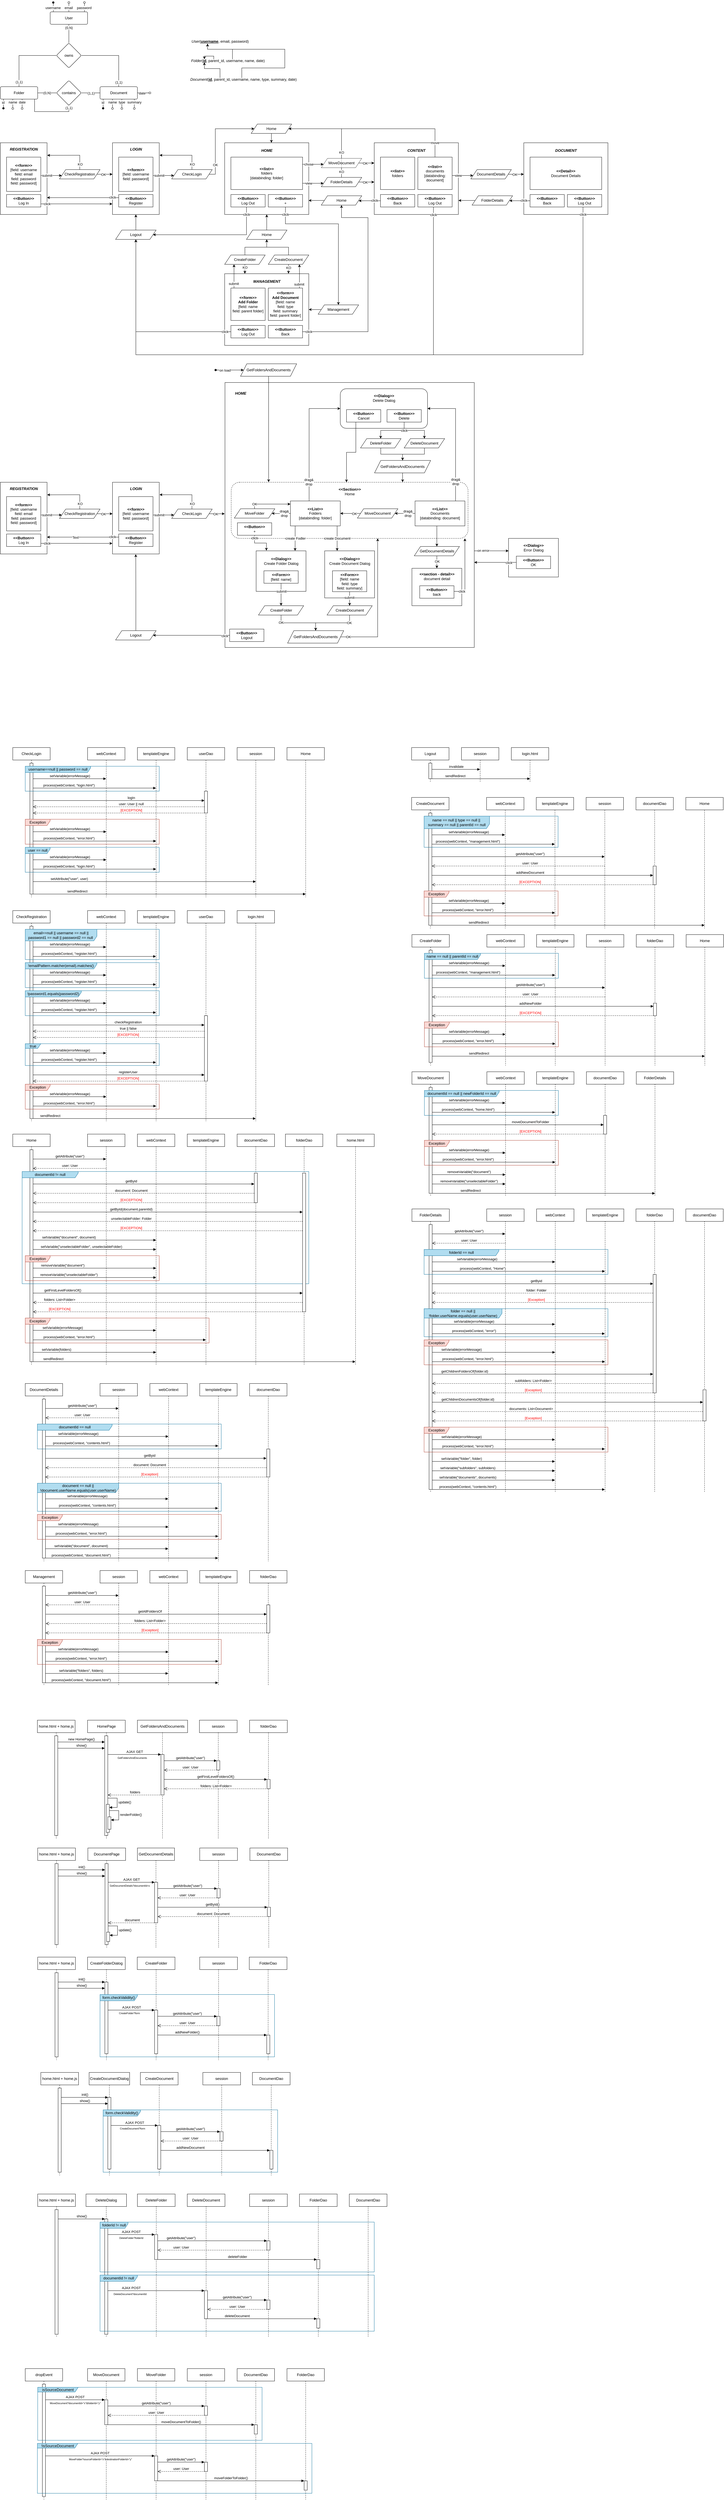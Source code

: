 <mxfile version="24.7.7">
  <diagram name="Pagina-1" id="q8i13ZkUbEhVoVxmhmLz">
    <mxGraphModel dx="478" dy="262" grid="1" gridSize="10" guides="1" tooltips="1" connect="1" arrows="1" fold="1" page="1" pageScale="1" pageWidth="827" pageHeight="1169" math="0" shadow="0">
      <root>
        <mxCell id="0" />
        <mxCell id="1" parent="0" />
        <mxCell id="BP3YY6rnV8Mn2csVy6FK-56" value="" style="group" parent="1" vertex="1" connectable="0">
          <mxGeometry x="600" y="120" width="360" height="152" as="geometry" />
        </mxCell>
        <mxCell id="BP3YY6rnV8Mn2csVy6FK-48" value="&lt;i&gt;User&lt;/i&gt;(&lt;u&gt;&lt;b&gt;username&lt;/b&gt;&lt;/u&gt;, email, password)" style="text;html=1;align=center;verticalAlign=middle;resizable=0;points=[];autosize=1;strokeColor=none;fillColor=none;" parent="BP3YY6rnV8Mn2csVy6FK-56" vertex="1">
          <mxGeometry width="210" height="30" as="geometry" />
        </mxCell>
        <mxCell id="BP3YY6rnV8Mn2csVy6FK-49" value="&lt;i&gt;Folder&lt;/i&gt;(&lt;u&gt;&lt;b&gt;id&lt;/b&gt;&lt;/u&gt;, parent_id, username, name, date)" style="text;html=1;align=center;verticalAlign=middle;resizable=0;points=[];autosize=1;strokeColor=none;fillColor=none;" parent="BP3YY6rnV8Mn2csVy6FK-56" vertex="1">
          <mxGeometry y="62" width="260" height="30" as="geometry" />
        </mxCell>
        <mxCell id="BP3YY6rnV8Mn2csVy6FK-51" value="" style="endArrow=classic;html=1;rounded=0;entryX=0.211;entryY=0.977;entryDx=0;entryDy=0;entryPerimeter=0;exitX=0.292;exitY=0;exitDx=0;exitDy=0;exitPerimeter=0;" parent="BP3YY6rnV8Mn2csVy6FK-56" edge="1">
          <mxGeometry width="50" height="50" relative="1" as="geometry">
            <mxPoint x="105.12" y="132" as="sourcePoint" />
            <mxPoint x="54.86" y="82" as="targetPoint" />
            <Array as="points">
              <mxPoint x="105" y="102" />
              <mxPoint x="55" y="102" />
            </Array>
          </mxGeometry>
        </mxCell>
        <mxCell id="BP3YY6rnV8Mn2csVy6FK-52" value="" style="endArrow=classic;html=1;rounded=0;" parent="BP3YY6rnV8Mn2csVy6FK-56" edge="1">
          <mxGeometry width="50" height="50" relative="1" as="geometry">
            <mxPoint x="85" y="72" as="sourcePoint" />
            <mxPoint x="55" y="72" as="targetPoint" />
            <Array as="points">
              <mxPoint x="85" y="62" />
              <mxPoint x="55" y="62" />
            </Array>
          </mxGeometry>
        </mxCell>
        <mxCell id="BP3YY6rnV8Mn2csVy6FK-53" value="" style="endArrow=classic;html=1;rounded=0;" parent="BP3YY6rnV8Mn2csVy6FK-56" edge="1">
          <mxGeometry width="50" height="50" relative="1" as="geometry">
            <mxPoint x="175" y="132" as="sourcePoint" />
            <mxPoint x="65" y="22" as="targetPoint" />
            <Array as="points">
              <mxPoint x="175" y="100" />
              <mxPoint x="313" y="100" />
              <mxPoint x="313" y="40" />
              <mxPoint x="65" y="40" />
            </Array>
          </mxGeometry>
        </mxCell>
        <mxCell id="BP3YY6rnV8Mn2csVy6FK-55" value="" style="endArrow=classic;html=1;rounded=0;" parent="BP3YY6rnV8Mn2csVy6FK-56" edge="1">
          <mxGeometry width="50" height="50" relative="1" as="geometry">
            <mxPoint x="145" y="72" as="sourcePoint" />
            <mxPoint x="65" y="22" as="targetPoint" />
            <Array as="points">
              <mxPoint x="145" y="40" />
              <mxPoint x="65" y="40" />
            </Array>
          </mxGeometry>
        </mxCell>
        <mxCell id="BP3YY6rnV8Mn2csVy6FK-50" value="&lt;i&gt;Document&lt;/i&gt;(&lt;u&gt;&lt;b&gt;id&lt;/b&gt;&lt;/u&gt;, parent_id, username, name, type, summary, date)" style="text;html=1;align=center;verticalAlign=middle;resizable=0;points=[];autosize=1;strokeColor=none;fillColor=none;" parent="BP3YY6rnV8Mn2csVy6FK-56" vertex="1">
          <mxGeometry y="122" width="360" height="30" as="geometry" />
        </mxCell>
        <mxCell id="BP3YY6rnV8Mn2csVy6FK-57" value="" style="group" parent="1" vertex="1" connectable="0">
          <mxGeometry y="10" width="480" height="350" as="geometry" />
        </mxCell>
        <mxCell id="BP3YY6rnV8Mn2csVy6FK-3" value="" style="edgeStyle=orthogonalEdgeStyle;rounded=0;orthogonalLoop=1;jettySize=auto;html=1;endArrow=none;endFill=0;labelPosition=center;verticalLabelPosition=top;align=center;verticalAlign=bottom;" parent="BP3YY6rnV8Mn2csVy6FK-57" source="BP3YY6rnV8Mn2csVy6FK-1" target="BP3YY6rnV8Mn2csVy6FK-2" edge="1">
          <mxGeometry relative="1" as="geometry" />
        </mxCell>
        <mxCell id="BP3YY6rnV8Mn2csVy6FK-14" value="(0,N)" style="edgeLabel;html=1;align=center;verticalAlign=middle;resizable=0;points=[];" parent="BP3YY6rnV8Mn2csVy6FK-3" vertex="1" connectable="0">
          <mxGeometry x="0.313" y="1" relative="1" as="geometry">
            <mxPoint x="-1" y="-29" as="offset" />
          </mxGeometry>
        </mxCell>
        <mxCell id="BP3YY6rnV8Mn2csVy6FK-1" value="User" style="rounded=1;arcSize=10;whiteSpace=wrap;html=1;align=center;" parent="BP3YY6rnV8Mn2csVy6FK-57" vertex="1">
          <mxGeometry x="160" y="30" width="120" height="40" as="geometry" />
        </mxCell>
        <mxCell id="BP3YY6rnV8Mn2csVy6FK-5" value="" style="edgeStyle=orthogonalEdgeStyle;rounded=0;orthogonalLoop=1;jettySize=auto;html=1;endArrow=none;endFill=0;" parent="BP3YY6rnV8Mn2csVy6FK-57" source="BP3YY6rnV8Mn2csVy6FK-2" target="BP3YY6rnV8Mn2csVy6FK-4" edge="1">
          <mxGeometry relative="1" as="geometry" />
        </mxCell>
        <mxCell id="BP3YY6rnV8Mn2csVy6FK-15" value="(1,1)" style="edgeLabel;html=1;align=center;verticalAlign=middle;resizable=0;points=[];" parent="BP3YY6rnV8Mn2csVy6FK-5" vertex="1" connectable="0">
          <mxGeometry x="0.863" relative="1" as="geometry">
            <mxPoint as="offset" />
          </mxGeometry>
        </mxCell>
        <mxCell id="BP3YY6rnV8Mn2csVy6FK-7" value="" style="edgeStyle=orthogonalEdgeStyle;rounded=0;orthogonalLoop=1;jettySize=auto;html=1;endArrow=none;endFill=0;" parent="BP3YY6rnV8Mn2csVy6FK-57" source="BP3YY6rnV8Mn2csVy6FK-2" target="BP3YY6rnV8Mn2csVy6FK-6" edge="1">
          <mxGeometry relative="1" as="geometry" />
        </mxCell>
        <mxCell id="BP3YY6rnV8Mn2csVy6FK-16" value="(1,1)" style="edgeLabel;html=1;align=center;verticalAlign=middle;resizable=0;points=[];" parent="BP3YY6rnV8Mn2csVy6FK-7" vertex="1" connectable="0">
          <mxGeometry x="0.87" relative="1" as="geometry">
            <mxPoint as="offset" />
          </mxGeometry>
        </mxCell>
        <mxCell id="BP3YY6rnV8Mn2csVy6FK-2" value="owns" style="rhombus;whiteSpace=wrap;html=1;rounded=1;arcSize=10;" parent="BP3YY6rnV8Mn2csVy6FK-57" vertex="1">
          <mxGeometry x="180" y="130" width="80" height="80" as="geometry" />
        </mxCell>
        <mxCell id="BP3YY6rnV8Mn2csVy6FK-9" value="" style="edgeStyle=orthogonalEdgeStyle;rounded=0;orthogonalLoop=1;jettySize=auto;html=1;endArrow=none;endFill=0;" parent="BP3YY6rnV8Mn2csVy6FK-57" source="BP3YY6rnV8Mn2csVy6FK-4" target="BP3YY6rnV8Mn2csVy6FK-8" edge="1">
          <mxGeometry relative="1" as="geometry" />
        </mxCell>
        <mxCell id="BP3YY6rnV8Mn2csVy6FK-17" value="(0,N)" style="edgeLabel;html=1;align=center;verticalAlign=middle;resizable=0;points=[];" parent="BP3YY6rnV8Mn2csVy6FK-9" vertex="1" connectable="0">
          <mxGeometry x="-0.021" relative="1" as="geometry">
            <mxPoint as="offset" />
          </mxGeometry>
        </mxCell>
        <mxCell id="BP3YY6rnV8Mn2csVy6FK-4" value="Folder" style="rounded=1;whiteSpace=wrap;html=1;arcSize=10;" parent="BP3YY6rnV8Mn2csVy6FK-57" vertex="1">
          <mxGeometry y="270" width="120" height="40" as="geometry" />
        </mxCell>
        <mxCell id="BP3YY6rnV8Mn2csVy6FK-6" value="Document" style="rounded=1;whiteSpace=wrap;html=1;arcSize=10;" parent="BP3YY6rnV8Mn2csVy6FK-57" vertex="1">
          <mxGeometry x="320" y="270" width="120" height="40" as="geometry" />
        </mxCell>
        <mxCell id="BP3YY6rnV8Mn2csVy6FK-10" value="" style="edgeStyle=orthogonalEdgeStyle;rounded=0;orthogonalLoop=1;jettySize=auto;html=1;endArrow=none;endFill=0;" parent="BP3YY6rnV8Mn2csVy6FK-57" source="BP3YY6rnV8Mn2csVy6FK-8" target="BP3YY6rnV8Mn2csVy6FK-6" edge="1">
          <mxGeometry relative="1" as="geometry" />
        </mxCell>
        <mxCell id="BP3YY6rnV8Mn2csVy6FK-18" value="(1,1)" style="edgeLabel;html=1;align=center;verticalAlign=middle;resizable=0;points=[];" parent="BP3YY6rnV8Mn2csVy6FK-10" vertex="1" connectable="0">
          <mxGeometry x="0.011" y="-1" relative="1" as="geometry">
            <mxPoint as="offset" />
          </mxGeometry>
        </mxCell>
        <mxCell id="BP3YY6rnV8Mn2csVy6FK-8" value="contains" style="rhombus;whiteSpace=wrap;html=1;rounded=1;arcSize=10;" parent="BP3YY6rnV8Mn2csVy6FK-57" vertex="1">
          <mxGeometry x="180" y="250" width="80" height="80" as="geometry" />
        </mxCell>
        <mxCell id="BP3YY6rnV8Mn2csVy6FK-12" value="" style="endArrow=none;html=1;rounded=0;exitX=0.5;exitY=1;exitDx=0;exitDy=0;" parent="BP3YY6rnV8Mn2csVy6FK-57" source="BP3YY6rnV8Mn2csVy6FK-8" edge="1">
          <mxGeometry width="50" height="50" relative="1" as="geometry">
            <mxPoint x="50" y="360" as="sourcePoint" />
            <mxPoint x="110" y="310" as="targetPoint" />
            <Array as="points">
              <mxPoint x="220" y="350" />
              <mxPoint x="140" y="350" />
              <mxPoint x="110" y="350" />
            </Array>
          </mxGeometry>
        </mxCell>
        <mxCell id="BP3YY6rnV8Mn2csVy6FK-19" value="(1,1)" style="edgeLabel;html=1;align=center;verticalAlign=middle;resizable=0;points=[];" parent="BP3YY6rnV8Mn2csVy6FK-12" vertex="1" connectable="0">
          <mxGeometry x="-0.909" relative="1" as="geometry">
            <mxPoint as="offset" />
          </mxGeometry>
        </mxCell>
        <mxCell id="BP3YY6rnV8Mn2csVy6FK-24" value="" style="endArrow=oval;html=1;rounded=0;endFill=1;" parent="BP3YY6rnV8Mn2csVy6FK-57" edge="1">
          <mxGeometry width="50" height="50" relative="1" as="geometry">
            <mxPoint x="170" y="30" as="sourcePoint" />
            <mxPoint x="170" as="targetPoint" />
          </mxGeometry>
        </mxCell>
        <mxCell id="BP3YY6rnV8Mn2csVy6FK-25" value="username" style="edgeLabel;html=1;align=center;verticalAlign=middle;resizable=0;points=[];" parent="BP3YY6rnV8Mn2csVy6FK-24" vertex="1" connectable="0">
          <mxGeometry x="-0.139" y="1" relative="1" as="geometry">
            <mxPoint as="offset" />
          </mxGeometry>
        </mxCell>
        <mxCell id="BP3YY6rnV8Mn2csVy6FK-26" value="" style="endArrow=oval;html=1;rounded=0;endFill=0;exitX=0.5;exitY=0;exitDx=0;exitDy=0;" parent="BP3YY6rnV8Mn2csVy6FK-57" source="BP3YY6rnV8Mn2csVy6FK-1" edge="1">
          <mxGeometry width="50" height="50" relative="1" as="geometry">
            <mxPoint x="180" y="40" as="sourcePoint" />
            <mxPoint x="220" as="targetPoint" />
          </mxGeometry>
        </mxCell>
        <mxCell id="BP3YY6rnV8Mn2csVy6FK-27" value="email" style="edgeLabel;html=1;align=center;verticalAlign=middle;resizable=0;points=[];" parent="BP3YY6rnV8Mn2csVy6FK-26" vertex="1" connectable="0">
          <mxGeometry x="-0.139" y="1" relative="1" as="geometry">
            <mxPoint as="offset" />
          </mxGeometry>
        </mxCell>
        <mxCell id="BP3YY6rnV8Mn2csVy6FK-28" value="" style="endArrow=oval;html=1;rounded=0;endFill=0;exitX=0.5;exitY=0;exitDx=0;exitDy=0;" parent="BP3YY6rnV8Mn2csVy6FK-57" edge="1">
          <mxGeometry width="50" height="50" relative="1" as="geometry">
            <mxPoint x="270" y="30" as="sourcePoint" />
            <mxPoint x="270" as="targetPoint" />
          </mxGeometry>
        </mxCell>
        <mxCell id="BP3YY6rnV8Mn2csVy6FK-29" value="password" style="edgeLabel;html=1;align=center;verticalAlign=middle;resizable=0;points=[];" parent="BP3YY6rnV8Mn2csVy6FK-28" vertex="1" connectable="0">
          <mxGeometry x="-0.139" y="1" relative="1" as="geometry">
            <mxPoint as="offset" />
          </mxGeometry>
        </mxCell>
        <mxCell id="BP3YY6rnV8Mn2csVy6FK-30" value="" style="endArrow=none;html=1;rounded=0;startArrow=oval;startFill=1;" parent="BP3YY6rnV8Mn2csVy6FK-57" edge="1">
          <mxGeometry width="50" height="50" relative="1" as="geometry">
            <mxPoint x="10" y="339.44" as="sourcePoint" />
            <mxPoint x="10" y="310" as="targetPoint" />
          </mxGeometry>
        </mxCell>
        <mxCell id="BP3YY6rnV8Mn2csVy6FK-31" value="id" style="edgeLabel;html=1;align=center;verticalAlign=middle;resizable=0;points=[];" parent="BP3YY6rnV8Mn2csVy6FK-30" vertex="1" connectable="0">
          <mxGeometry x="0.323" y="1" relative="1" as="geometry">
            <mxPoint y="1" as="offset" />
          </mxGeometry>
        </mxCell>
        <mxCell id="BP3YY6rnV8Mn2csVy6FK-32" value="" style="endArrow=none;html=1;rounded=0;startArrow=oval;startFill=0;" parent="BP3YY6rnV8Mn2csVy6FK-57" edge="1">
          <mxGeometry width="50" height="50" relative="1" as="geometry">
            <mxPoint x="40" y="340" as="sourcePoint" />
            <mxPoint x="40" y="310" as="targetPoint" />
          </mxGeometry>
        </mxCell>
        <mxCell id="BP3YY6rnV8Mn2csVy6FK-33" value="name" style="edgeLabel;html=1;align=center;verticalAlign=middle;resizable=0;points=[];" parent="BP3YY6rnV8Mn2csVy6FK-32" vertex="1" connectable="0">
          <mxGeometry x="0.323" y="1" relative="1" as="geometry">
            <mxPoint x="1" as="offset" />
          </mxGeometry>
        </mxCell>
        <mxCell id="BP3YY6rnV8Mn2csVy6FK-34" value="" style="endArrow=none;html=1;rounded=0;startArrow=oval;startFill=0;" parent="BP3YY6rnV8Mn2csVy6FK-57" edge="1">
          <mxGeometry width="50" height="50" relative="1" as="geometry">
            <mxPoint x="70.0" y="340" as="sourcePoint" />
            <mxPoint x="70.0" y="310" as="targetPoint" />
          </mxGeometry>
        </mxCell>
        <mxCell id="BP3YY6rnV8Mn2csVy6FK-35" value="date" style="edgeLabel;html=1;align=center;verticalAlign=middle;resizable=0;points=[];" parent="BP3YY6rnV8Mn2csVy6FK-34" vertex="1" connectable="0">
          <mxGeometry x="0.323" y="1" relative="1" as="geometry">
            <mxPoint x="1" as="offset" />
          </mxGeometry>
        </mxCell>
        <mxCell id="BP3YY6rnV8Mn2csVy6FK-36" value="" style="endArrow=none;html=1;rounded=0;startArrow=oval;startFill=1;" parent="BP3YY6rnV8Mn2csVy6FK-57" edge="1">
          <mxGeometry width="50" height="50" relative="1" as="geometry">
            <mxPoint x="330" y="339.44" as="sourcePoint" />
            <mxPoint x="330" y="310" as="targetPoint" />
          </mxGeometry>
        </mxCell>
        <mxCell id="BP3YY6rnV8Mn2csVy6FK-37" value="id" style="edgeLabel;html=1;align=center;verticalAlign=middle;resizable=0;points=[];" parent="BP3YY6rnV8Mn2csVy6FK-36" vertex="1" connectable="0">
          <mxGeometry x="0.323" y="1" relative="1" as="geometry">
            <mxPoint y="1" as="offset" />
          </mxGeometry>
        </mxCell>
        <mxCell id="BP3YY6rnV8Mn2csVy6FK-38" value="" style="endArrow=none;html=1;rounded=0;startArrow=oval;startFill=0;" parent="BP3YY6rnV8Mn2csVy6FK-57" edge="1">
          <mxGeometry width="50" height="50" relative="1" as="geometry">
            <mxPoint x="360" y="340" as="sourcePoint" />
            <mxPoint x="360" y="310" as="targetPoint" />
          </mxGeometry>
        </mxCell>
        <mxCell id="BP3YY6rnV8Mn2csVy6FK-39" value="name" style="edgeLabel;html=1;align=center;verticalAlign=middle;resizable=0;points=[];" parent="BP3YY6rnV8Mn2csVy6FK-38" vertex="1" connectable="0">
          <mxGeometry x="0.323" y="1" relative="1" as="geometry">
            <mxPoint x="1" as="offset" />
          </mxGeometry>
        </mxCell>
        <mxCell id="BP3YY6rnV8Mn2csVy6FK-40" value="" style="endArrow=none;html=1;rounded=0;startArrow=oval;startFill=0;" parent="BP3YY6rnV8Mn2csVy6FK-57" edge="1">
          <mxGeometry width="50" height="50" relative="1" as="geometry">
            <mxPoint x="390" y="340" as="sourcePoint" />
            <mxPoint x="390" y="310" as="targetPoint" />
          </mxGeometry>
        </mxCell>
        <mxCell id="BP3YY6rnV8Mn2csVy6FK-41" value="type" style="edgeLabel;html=1;align=center;verticalAlign=middle;resizable=0;points=[];" parent="BP3YY6rnV8Mn2csVy6FK-40" vertex="1" connectable="0">
          <mxGeometry x="0.323" y="1" relative="1" as="geometry">
            <mxPoint x="1" as="offset" />
          </mxGeometry>
        </mxCell>
        <mxCell id="BP3YY6rnV8Mn2csVy6FK-42" value="" style="endArrow=none;html=1;rounded=0;startArrow=oval;startFill=0;" parent="BP3YY6rnV8Mn2csVy6FK-57" edge="1">
          <mxGeometry width="50" height="50" relative="1" as="geometry">
            <mxPoint x="430" y="340" as="sourcePoint" />
            <mxPoint x="430" y="310" as="targetPoint" />
          </mxGeometry>
        </mxCell>
        <mxCell id="BP3YY6rnV8Mn2csVy6FK-43" value="summary" style="edgeLabel;html=1;align=center;verticalAlign=middle;resizable=0;points=[];" parent="BP3YY6rnV8Mn2csVy6FK-42" vertex="1" connectable="0">
          <mxGeometry x="0.323" y="1" relative="1" as="geometry">
            <mxPoint x="1" as="offset" />
          </mxGeometry>
        </mxCell>
        <mxCell id="BP3YY6rnV8Mn2csVy6FK-45" value="" style="endArrow=none;html=1;rounded=0;startArrow=oval;startFill=0;entryX=1;entryY=0.5;entryDx=0;entryDy=0;" parent="BP3YY6rnV8Mn2csVy6FK-57" target="BP3YY6rnV8Mn2csVy6FK-6" edge="1">
          <mxGeometry width="50" height="50" relative="1" as="geometry">
            <mxPoint x="480" y="290" as="sourcePoint" />
            <mxPoint x="490" y="280" as="targetPoint" />
          </mxGeometry>
        </mxCell>
        <mxCell id="BP3YY6rnV8Mn2csVy6FK-46" value="date" style="edgeLabel;html=1;align=center;verticalAlign=middle;resizable=0;points=[];" parent="BP3YY6rnV8Mn2csVy6FK-45" vertex="1" connectable="0">
          <mxGeometry x="0.323" y="1" relative="1" as="geometry">
            <mxPoint x="1" as="offset" />
          </mxGeometry>
        </mxCell>
        <mxCell id="BP3YY6rnV8Mn2csVy6FK-269" value="" style="group" parent="1" vertex="1" connectable="0">
          <mxGeometry y="400" width="1950" height="740" as="geometry" />
        </mxCell>
        <mxCell id="BP3YY6rnV8Mn2csVy6FK-115" value="" style="group" parent="BP3YY6rnV8Mn2csVy6FK-269" vertex="1" connectable="0">
          <mxGeometry x="720" y="60" width="270" height="230" as="geometry" />
        </mxCell>
        <mxCell id="BP3YY6rnV8Mn2csVy6FK-85" value="" style="rounded=0;whiteSpace=wrap;html=1;" parent="BP3YY6rnV8Mn2csVy6FK-115" vertex="1">
          <mxGeometry width="270" height="230" as="geometry" />
        </mxCell>
        <mxCell id="BP3YY6rnV8Mn2csVy6FK-86" value="&lt;b&gt;&lt;i&gt;HOME&lt;/i&gt;&lt;/b&gt;" style="text;html=1;align=center;verticalAlign=middle;resizable=0;points=[];autosize=1;strokeColor=none;fillColor=none;" parent="BP3YY6rnV8Mn2csVy6FK-115" vertex="1">
          <mxGeometry x="105" y="10" width="60" height="30" as="geometry" />
        </mxCell>
        <mxCell id="BP3YY6rnV8Mn2csVy6FK-87" value="&lt;b&gt;&amp;lt;&amp;lt;list&amp;gt;&amp;gt;&lt;/b&gt;&lt;div&gt;folders&lt;/div&gt;&lt;div&gt;[databinding: folder]&lt;/div&gt;" style="whiteSpace=wrap;html=1;" parent="BP3YY6rnV8Mn2csVy6FK-115" vertex="1">
          <mxGeometry x="20" y="46" width="230" height="104" as="geometry" />
        </mxCell>
        <mxCell id="BP3YY6rnV8Mn2csVy6FK-88" value="&lt;b&gt;&amp;lt;&amp;lt;Button&amp;gt;&amp;gt;&lt;/b&gt;&lt;div&gt;Log Out&lt;/div&gt;" style="rounded=0;whiteSpace=wrap;html=1;" parent="BP3YY6rnV8Mn2csVy6FK-115" vertex="1">
          <mxGeometry x="20" y="166" width="110" height="40" as="geometry" />
        </mxCell>
        <mxCell id="BP3YY6rnV8Mn2csVy6FK-107" value="&lt;b&gt;&amp;lt;&amp;lt;Button&amp;gt;&amp;gt;&lt;/b&gt;&lt;div&gt;+&lt;/div&gt;" style="rounded=0;whiteSpace=wrap;html=1;" parent="BP3YY6rnV8Mn2csVy6FK-115" vertex="1">
          <mxGeometry x="140" y="166" width="110" height="40" as="geometry" />
        </mxCell>
        <mxCell id="BP3YY6rnV8Mn2csVy6FK-69" value="" style="group" parent="BP3YY6rnV8Mn2csVy6FK-269" vertex="1" connectable="0">
          <mxGeometry y="60" width="150" height="230" as="geometry" />
        </mxCell>
        <mxCell id="BP3YY6rnV8Mn2csVy6FK-68" value="" style="rounded=0;whiteSpace=wrap;html=1;" parent="BP3YY6rnV8Mn2csVy6FK-69" vertex="1">
          <mxGeometry width="150" height="230" as="geometry" />
        </mxCell>
        <mxCell id="BP3YY6rnV8Mn2csVy6FK-59" value="&lt;b&gt;&lt;i&gt;REGISTRATION&lt;/i&gt;&lt;/b&gt;" style="text;html=1;align=center;verticalAlign=middle;resizable=0;points=[];autosize=1;strokeColor=none;fillColor=none;" parent="BP3YY6rnV8Mn2csVy6FK-69" vertex="1">
          <mxGeometry x="20" y="6" width="110" height="30" as="geometry" />
        </mxCell>
        <mxCell id="BP3YY6rnV8Mn2csVy6FK-60" value="&lt;b&gt;&amp;lt;&amp;lt;form&amp;gt;&amp;gt;&lt;/b&gt;&lt;div&gt;[field: username&lt;/div&gt;&lt;div&gt;field: email&lt;/div&gt;&lt;div&gt;field: password&lt;/div&gt;&lt;div&gt;field: password]&lt;/div&gt;" style="whiteSpace=wrap;html=1;aspect=fixed;" parent="BP3YY6rnV8Mn2csVy6FK-69" vertex="1">
          <mxGeometry x="20" y="46" width="110" height="110" as="geometry" />
        </mxCell>
        <mxCell id="BP3YY6rnV8Mn2csVy6FK-63" value="&lt;b&gt;&amp;lt;&amp;lt;Button&amp;gt;&amp;gt;&lt;/b&gt;&lt;div&gt;Log In&lt;/div&gt;" style="rounded=0;whiteSpace=wrap;html=1;" parent="BP3YY6rnV8Mn2csVy6FK-69" vertex="1">
          <mxGeometry x="20" y="166" width="110" height="40" as="geometry" />
        </mxCell>
        <mxCell id="BP3YY6rnV8Mn2csVy6FK-71" value="" style="group" parent="BP3YY6rnV8Mn2csVy6FK-269" vertex="1" connectable="0">
          <mxGeometry x="360" y="60" width="150" height="230" as="geometry" />
        </mxCell>
        <mxCell id="BP3YY6rnV8Mn2csVy6FK-67" value="" style="rounded=0;whiteSpace=wrap;html=1;" parent="BP3YY6rnV8Mn2csVy6FK-71" vertex="1">
          <mxGeometry width="150" height="230" as="geometry" />
        </mxCell>
        <mxCell id="BP3YY6rnV8Mn2csVy6FK-64" value="&lt;b&gt;&lt;i&gt;LOGIN&lt;/i&gt;&lt;/b&gt;" style="text;html=1;align=center;verticalAlign=middle;resizable=0;points=[];autosize=1;strokeColor=none;fillColor=none;" parent="BP3YY6rnV8Mn2csVy6FK-71" vertex="1">
          <mxGeometry x="45" y="6" width="60" height="30" as="geometry" />
        </mxCell>
        <mxCell id="BP3YY6rnV8Mn2csVy6FK-65" value="&lt;b&gt;&amp;lt;&amp;lt;form&amp;gt;&amp;gt;&lt;/b&gt;&lt;div&gt;[field: username&lt;/div&gt;&lt;div&gt;field: password&lt;span style=&quot;background-color: initial;&quot;&gt;]&lt;/span&gt;&lt;/div&gt;" style="whiteSpace=wrap;html=1;aspect=fixed;" parent="BP3YY6rnV8Mn2csVy6FK-71" vertex="1">
          <mxGeometry x="20" y="46" width="110" height="110" as="geometry" />
        </mxCell>
        <mxCell id="BP3YY6rnV8Mn2csVy6FK-66" value="&lt;b&gt;&amp;lt;&amp;lt;Button&amp;gt;&amp;gt;&lt;/b&gt;&lt;div&gt;Register&lt;/div&gt;" style="rounded=0;whiteSpace=wrap;html=1;" parent="BP3YY6rnV8Mn2csVy6FK-71" vertex="1">
          <mxGeometry x="20" y="166" width="110" height="40" as="geometry" />
        </mxCell>
        <mxCell id="BP3YY6rnV8Mn2csVy6FK-73" value="" style="edgeStyle=orthogonalEdgeStyle;rounded=0;orthogonalLoop=1;jettySize=auto;html=1;entryX=-0.003;entryY=0.853;entryDx=0;entryDy=0;entryPerimeter=0;exitX=1;exitY=0.75;exitDx=0;exitDy=0;" parent="BP3YY6rnV8Mn2csVy6FK-269" source="BP3YY6rnV8Mn2csVy6FK-63" target="BP3YY6rnV8Mn2csVy6FK-67" edge="1">
          <mxGeometry relative="1" as="geometry" />
        </mxCell>
        <mxCell id="BP3YY6rnV8Mn2csVy6FK-74" value="click" style="edgeLabel;html=1;align=center;verticalAlign=middle;resizable=0;points=[];" parent="BP3YY6rnV8Mn2csVy6FK-73" vertex="1" connectable="0">
          <mxGeometry x="-0.096" y="-1" relative="1" as="geometry">
            <mxPoint x="-84" y="-1" as="offset" />
          </mxGeometry>
        </mxCell>
        <mxCell id="BP3YY6rnV8Mn2csVy6FK-75" value="" style="edgeStyle=orthogonalEdgeStyle;rounded=0;orthogonalLoop=1;jettySize=auto;html=1;exitX=0;exitY=0.25;exitDx=0;exitDy=0;" parent="BP3YY6rnV8Mn2csVy6FK-269" source="BP3YY6rnV8Mn2csVy6FK-66" target="BP3YY6rnV8Mn2csVy6FK-68" edge="1">
          <mxGeometry relative="1" as="geometry">
            <Array as="points">
              <mxPoint x="180" y="236" />
              <mxPoint x="180" y="236" />
            </Array>
          </mxGeometry>
        </mxCell>
        <mxCell id="BP3YY6rnV8Mn2csVy6FK-76" value="click" style="edgeLabel;html=1;align=center;verticalAlign=middle;resizable=0;points=[];" parent="BP3YY6rnV8Mn2csVy6FK-75" vertex="1" connectable="0">
          <mxGeometry x="0.133" y="-1" relative="1" as="geometry">
            <mxPoint x="110" as="offset" />
          </mxGeometry>
        </mxCell>
        <mxCell id="BP3YY6rnV8Mn2csVy6FK-80" value="" style="edgeStyle=orthogonalEdgeStyle;rounded=0;orthogonalLoop=1;jettySize=auto;html=1;" parent="BP3YY6rnV8Mn2csVy6FK-269" source="BP3YY6rnV8Mn2csVy6FK-77" edge="1">
          <mxGeometry relative="1" as="geometry">
            <mxPoint x="360" y="161" as="targetPoint" />
          </mxGeometry>
        </mxCell>
        <mxCell id="BP3YY6rnV8Mn2csVy6FK-83" value="OK" style="edgeLabel;html=1;align=center;verticalAlign=middle;resizable=0;points=[];" parent="BP3YY6rnV8Mn2csVy6FK-80" vertex="1" connectable="0">
          <mxGeometry x="-0.172" y="-1" relative="1" as="geometry">
            <mxPoint as="offset" />
          </mxGeometry>
        </mxCell>
        <mxCell id="BP3YY6rnV8Mn2csVy6FK-77" value="CheckRegistration" style="shape=parallelogram;perimeter=parallelogramPerimeter;whiteSpace=wrap;html=1;fixedSize=1;" parent="BP3YY6rnV8Mn2csVy6FK-269" vertex="1">
          <mxGeometry x="190" y="146" width="130" height="30" as="geometry" />
        </mxCell>
        <mxCell id="BP3YY6rnV8Mn2csVy6FK-78" value="" style="edgeStyle=orthogonalEdgeStyle;rounded=0;orthogonalLoop=1;jettySize=auto;html=1;" parent="BP3YY6rnV8Mn2csVy6FK-269" source="BP3YY6rnV8Mn2csVy6FK-60" target="BP3YY6rnV8Mn2csVy6FK-77" edge="1">
          <mxGeometry relative="1" as="geometry">
            <Array as="points">
              <mxPoint x="140" y="165" />
              <mxPoint x="140" y="165" />
            </Array>
          </mxGeometry>
        </mxCell>
        <mxCell id="BP3YY6rnV8Mn2csVy6FK-79" value="submit" style="edgeLabel;html=1;align=center;verticalAlign=middle;resizable=0;points=[];" parent="BP3YY6rnV8Mn2csVy6FK-78" vertex="1" connectable="0">
          <mxGeometry x="0.147" y="1" relative="1" as="geometry">
            <mxPoint x="-19" y="1" as="offset" />
          </mxGeometry>
        </mxCell>
        <mxCell id="BP3YY6rnV8Mn2csVy6FK-81" value="" style="endArrow=classic;html=1;rounded=0;exitX=0.5;exitY=0;exitDx=0;exitDy=0;entryX=1.004;entryY=0.175;entryDx=0;entryDy=0;entryPerimeter=0;" parent="BP3YY6rnV8Mn2csVy6FK-269" source="BP3YY6rnV8Mn2csVy6FK-77" target="BP3YY6rnV8Mn2csVy6FK-68" edge="1">
          <mxGeometry width="50" height="50" relative="1" as="geometry">
            <mxPoint x="250" y="160" as="sourcePoint" />
            <mxPoint x="255" y="100" as="targetPoint" />
            <Array as="points">
              <mxPoint x="255" y="100" />
            </Array>
          </mxGeometry>
        </mxCell>
        <mxCell id="BP3YY6rnV8Mn2csVy6FK-82" value="KO" style="edgeLabel;html=1;align=center;verticalAlign=middle;resizable=0;points=[];" parent="BP3YY6rnV8Mn2csVy6FK-81" vertex="1" connectable="0">
          <mxGeometry x="-0.769" y="-1" relative="1" as="geometry">
            <mxPoint as="offset" />
          </mxGeometry>
        </mxCell>
        <mxCell id="BP3YY6rnV8Mn2csVy6FK-117" value="" style="edgeStyle=orthogonalEdgeStyle;rounded=0;orthogonalLoop=1;jettySize=auto;html=1;entryX=0;entryY=0.5;entryDx=0;entryDy=0;" parent="BP3YY6rnV8Mn2csVy6FK-269" source="BP3YY6rnV8Mn2csVy6FK-96" target="BP3YY6rnV8Mn2csVy6FK-116" edge="1">
          <mxGeometry relative="1" as="geometry">
            <mxPoint x="710" y="10" as="targetPoint" />
            <Array as="points">
              <mxPoint x="690" y="161" />
              <mxPoint x="690" y="15" />
            </Array>
          </mxGeometry>
        </mxCell>
        <mxCell id="BP3YY6rnV8Mn2csVy6FK-119" value="OK" style="edgeLabel;html=1;align=center;verticalAlign=middle;resizable=0;points=[];" parent="BP3YY6rnV8Mn2csVy6FK-117" vertex="1" connectable="0">
          <mxGeometry x="-0.782" relative="1" as="geometry">
            <mxPoint y="-19" as="offset" />
          </mxGeometry>
        </mxCell>
        <mxCell id="BP3YY6rnV8Mn2csVy6FK-96" value="CheckLogin" style="shape=parallelogram;perimeter=parallelogramPerimeter;whiteSpace=wrap;html=1;fixedSize=1;" parent="BP3YY6rnV8Mn2csVy6FK-269" vertex="1">
          <mxGeometry x="550" y="146" width="130" height="30" as="geometry" />
        </mxCell>
        <mxCell id="BP3YY6rnV8Mn2csVy6FK-97" value="" style="edgeStyle=orthogonalEdgeStyle;rounded=0;orthogonalLoop=1;jettySize=auto;html=1;" parent="BP3YY6rnV8Mn2csVy6FK-269" target="BP3YY6rnV8Mn2csVy6FK-96" edge="1">
          <mxGeometry relative="1" as="geometry">
            <mxPoint x="490" y="165" as="sourcePoint" />
            <Array as="points">
              <mxPoint x="500" y="165" />
              <mxPoint x="500" y="165" />
            </Array>
          </mxGeometry>
        </mxCell>
        <mxCell id="BP3YY6rnV8Mn2csVy6FK-98" value="submit" style="edgeLabel;html=1;align=center;verticalAlign=middle;resizable=0;points=[];" parent="BP3YY6rnV8Mn2csVy6FK-97" vertex="1" connectable="0">
          <mxGeometry x="0.147" y="1" relative="1" as="geometry">
            <mxPoint x="-19" y="1" as="offset" />
          </mxGeometry>
        </mxCell>
        <mxCell id="BP3YY6rnV8Mn2csVy6FK-99" value="" style="endArrow=classic;html=1;rounded=0;exitX=0.5;exitY=0;exitDx=0;exitDy=0;entryX=1.004;entryY=0.175;entryDx=0;entryDy=0;entryPerimeter=0;" parent="BP3YY6rnV8Mn2csVy6FK-269" source="BP3YY6rnV8Mn2csVy6FK-96" edge="1">
          <mxGeometry width="50" height="50" relative="1" as="geometry">
            <mxPoint x="610" y="160" as="sourcePoint" />
            <mxPoint x="511" y="100" as="targetPoint" />
            <Array as="points">
              <mxPoint x="615" y="100" />
            </Array>
          </mxGeometry>
        </mxCell>
        <mxCell id="BP3YY6rnV8Mn2csVy6FK-100" value="KO" style="edgeLabel;html=1;align=center;verticalAlign=middle;resizable=0;points=[];" parent="BP3YY6rnV8Mn2csVy6FK-99" vertex="1" connectable="0">
          <mxGeometry x="-0.769" y="-1" relative="1" as="geometry">
            <mxPoint as="offset" />
          </mxGeometry>
        </mxCell>
        <mxCell id="BP3YY6rnV8Mn2csVy6FK-108" value="" style="edgeStyle=orthogonalEdgeStyle;rounded=0;orthogonalLoop=1;jettySize=auto;html=1;" parent="BP3YY6rnV8Mn2csVy6FK-269" source="BP3YY6rnV8Mn2csVy6FK-110" edge="1">
          <mxGeometry relative="1" as="geometry">
            <mxPoint x="1200" y="186" as="targetPoint" />
          </mxGeometry>
        </mxCell>
        <mxCell id="BP3YY6rnV8Mn2csVy6FK-109" value="OK" style="edgeLabel;html=1;align=center;verticalAlign=middle;resizable=0;points=[];" parent="BP3YY6rnV8Mn2csVy6FK-108" vertex="1" connectable="0">
          <mxGeometry x="-0.172" y="-1" relative="1" as="geometry">
            <mxPoint as="offset" />
          </mxGeometry>
        </mxCell>
        <mxCell id="BP3YY6rnV8Mn2csVy6FK-110" value="FolderDetails" style="shape=parallelogram;perimeter=parallelogramPerimeter;whiteSpace=wrap;html=1;fixedSize=1;" parent="BP3YY6rnV8Mn2csVy6FK-269" vertex="1">
          <mxGeometry x="1030" y="171" width="130" height="30" as="geometry" />
        </mxCell>
        <mxCell id="BP3YY6rnV8Mn2csVy6FK-113" value="" style="endArrow=classic;html=1;rounded=0;exitX=0.5;exitY=0;exitDx=0;exitDy=0;entryX=1;entryY=0.5;entryDx=0;entryDy=0;" parent="BP3YY6rnV8Mn2csVy6FK-269" source="BP3YY6rnV8Mn2csVy6FK-110" target="BP3YY6rnV8Mn2csVy6FK-116" edge="1">
          <mxGeometry width="50" height="50" relative="1" as="geometry">
            <mxPoint x="1090" y="185" as="sourcePoint" />
            <mxPoint x="925" y="40" as="targetPoint" />
            <Array as="points">
              <mxPoint x="1095" y="15" />
            </Array>
          </mxGeometry>
        </mxCell>
        <mxCell id="BP3YY6rnV8Mn2csVy6FK-114" value="KO" style="edgeLabel;html=1;align=center;verticalAlign=middle;resizable=0;points=[];" parent="BP3YY6rnV8Mn2csVy6FK-113" vertex="1" connectable="0">
          <mxGeometry x="-0.769" y="-1" relative="1" as="geometry">
            <mxPoint x="-1" y="19" as="offset" />
          </mxGeometry>
        </mxCell>
        <mxCell id="BP3YY6rnV8Mn2csVy6FK-186" value="KO" style="edgeLabel;html=1;align=center;verticalAlign=middle;resizable=0;points=[];" parent="BP3YY6rnV8Mn2csVy6FK-113" vertex="1" connectable="0">
          <mxGeometry x="-0.769" y="-1" relative="1" as="geometry">
            <mxPoint x="-1" y="-43" as="offset" />
          </mxGeometry>
        </mxCell>
        <mxCell id="BP3YY6rnV8Mn2csVy6FK-118" value="" style="edgeStyle=orthogonalEdgeStyle;rounded=0;orthogonalLoop=1;jettySize=auto;html=1;" parent="BP3YY6rnV8Mn2csVy6FK-269" source="BP3YY6rnV8Mn2csVy6FK-116" edge="1">
          <mxGeometry relative="1" as="geometry">
            <mxPoint x="870" y="60" as="targetPoint" />
          </mxGeometry>
        </mxCell>
        <mxCell id="BP3YY6rnV8Mn2csVy6FK-116" value="Home" style="shape=parallelogram;perimeter=parallelogramPerimeter;whiteSpace=wrap;html=1;fixedSize=1;" parent="BP3YY6rnV8Mn2csVy6FK-269" vertex="1">
          <mxGeometry x="805" width="130" height="30" as="geometry" />
        </mxCell>
        <mxCell id="BP3YY6rnV8Mn2csVy6FK-111" value="" style="edgeStyle=orthogonalEdgeStyle;rounded=0;orthogonalLoop=1;jettySize=auto;html=1;" parent="BP3YY6rnV8Mn2csVy6FK-269" target="BP3YY6rnV8Mn2csVy6FK-110" edge="1">
          <mxGeometry relative="1" as="geometry">
            <mxPoint x="970" y="190" as="sourcePoint" />
            <Array as="points">
              <mxPoint x="980" y="190" />
              <mxPoint x="980" y="190" />
            </Array>
          </mxGeometry>
        </mxCell>
        <mxCell id="BP3YY6rnV8Mn2csVy6FK-112" value="view" style="edgeLabel;html=1;align=center;verticalAlign=middle;resizable=0;points=[];" parent="BP3YY6rnV8Mn2csVy6FK-111" vertex="1" connectable="0">
          <mxGeometry x="0.147" y="1" relative="1" as="geometry">
            <mxPoint x="-19" y="1" as="offset" />
          </mxGeometry>
        </mxCell>
        <mxCell id="BP3YY6rnV8Mn2csVy6FK-127" value="" style="group" parent="BP3YY6rnV8Mn2csVy6FK-269" vertex="1" connectable="0">
          <mxGeometry x="1200" y="60" width="270" height="230" as="geometry" />
        </mxCell>
        <mxCell id="BP3YY6rnV8Mn2csVy6FK-128" value="" style="rounded=0;whiteSpace=wrap;html=1;" parent="BP3YY6rnV8Mn2csVy6FK-127" vertex="1">
          <mxGeometry width="270" height="230" as="geometry" />
        </mxCell>
        <mxCell id="BP3YY6rnV8Mn2csVy6FK-129" value="&lt;b&gt;&lt;i&gt;CONTENT&lt;/i&gt;&lt;/b&gt;" style="text;html=1;align=center;verticalAlign=middle;resizable=0;points=[];autosize=1;strokeColor=none;fillColor=none;" parent="BP3YY6rnV8Mn2csVy6FK-127" vertex="1">
          <mxGeometry x="95" y="10" width="80" height="30" as="geometry" />
        </mxCell>
        <mxCell id="BP3YY6rnV8Mn2csVy6FK-130" value="&lt;b&gt;&amp;lt;&amp;lt;list&amp;gt;&amp;gt;&lt;/b&gt;&lt;div&gt;folders&lt;/div&gt;" style="whiteSpace=wrap;html=1;" parent="BP3YY6rnV8Mn2csVy6FK-127" vertex="1">
          <mxGeometry x="20" y="46" width="110" height="104" as="geometry" />
        </mxCell>
        <mxCell id="BP3YY6rnV8Mn2csVy6FK-131" value="&lt;b&gt;&amp;lt;&amp;lt;Button&amp;gt;&amp;gt;&lt;/b&gt;&lt;div&gt;Log Out&lt;/div&gt;" style="rounded=0;whiteSpace=wrap;html=1;" parent="BP3YY6rnV8Mn2csVy6FK-127" vertex="1">
          <mxGeometry x="140" y="166" width="110" height="40" as="geometry" />
        </mxCell>
        <mxCell id="BP3YY6rnV8Mn2csVy6FK-133" value="&lt;b&gt;&amp;lt;&amp;lt;list&amp;gt;&amp;gt;&lt;/b&gt;&lt;div&gt;documents&lt;/div&gt;&lt;div&gt;[databinding: document]&lt;/div&gt;" style="whiteSpace=wrap;html=1;" parent="BP3YY6rnV8Mn2csVy6FK-127" vertex="1">
          <mxGeometry x="140" y="46" width="110" height="104" as="geometry" />
        </mxCell>
        <mxCell id="BP3YY6rnV8Mn2csVy6FK-155" value="&lt;b&gt;&amp;lt;&amp;lt;Button&amp;gt;&amp;gt;&lt;/b&gt;&lt;div&gt;Back&lt;/div&gt;" style="rounded=0;whiteSpace=wrap;html=1;" parent="BP3YY6rnV8Mn2csVy6FK-127" vertex="1">
          <mxGeometry x="20" y="166" width="110" height="40" as="geometry" />
        </mxCell>
        <mxCell id="BP3YY6rnV8Mn2csVy6FK-144" value="" style="edgeStyle=orthogonalEdgeStyle;rounded=0;orthogonalLoop=1;jettySize=auto;html=1;" parent="BP3YY6rnV8Mn2csVy6FK-269" source="BP3YY6rnV8Mn2csVy6FK-146" edge="1">
          <mxGeometry relative="1" as="geometry">
            <mxPoint x="1680" y="161" as="targetPoint" />
          </mxGeometry>
        </mxCell>
        <mxCell id="BP3YY6rnV8Mn2csVy6FK-145" value="OK" style="edgeLabel;html=1;align=center;verticalAlign=middle;resizable=0;points=[];" parent="BP3YY6rnV8Mn2csVy6FK-144" vertex="1" connectable="0">
          <mxGeometry x="-0.172" y="-1" relative="1" as="geometry">
            <mxPoint as="offset" />
          </mxGeometry>
        </mxCell>
        <mxCell id="BP3YY6rnV8Mn2csVy6FK-146" value="DocumentDetails" style="shape=parallelogram;perimeter=parallelogramPerimeter;whiteSpace=wrap;html=1;fixedSize=1;" parent="BP3YY6rnV8Mn2csVy6FK-269" vertex="1">
          <mxGeometry x="1510" y="146" width="130" height="30" as="geometry" />
        </mxCell>
        <mxCell id="BP3YY6rnV8Mn2csVy6FK-148" value="" style="edgeStyle=orthogonalEdgeStyle;rounded=0;orthogonalLoop=1;jettySize=auto;html=1;" parent="BP3YY6rnV8Mn2csVy6FK-269" target="BP3YY6rnV8Mn2csVy6FK-146" edge="1">
          <mxGeometry relative="1" as="geometry">
            <mxPoint x="1450" y="165" as="sourcePoint" />
            <Array as="points">
              <mxPoint x="1460" y="165" />
              <mxPoint x="1460" y="165" />
            </Array>
          </mxGeometry>
        </mxCell>
        <mxCell id="BP3YY6rnV8Mn2csVy6FK-149" value="view" style="edgeLabel;html=1;align=center;verticalAlign=middle;resizable=0;points=[];" parent="BP3YY6rnV8Mn2csVy6FK-148" vertex="1" connectable="0">
          <mxGeometry x="0.147" y="1" relative="1" as="geometry">
            <mxPoint x="-19" y="1" as="offset" />
          </mxGeometry>
        </mxCell>
        <mxCell id="BP3YY6rnV8Mn2csVy6FK-161" value="" style="group" parent="BP3YY6rnV8Mn2csVy6FK-269" vertex="1" connectable="0">
          <mxGeometry x="1680" y="60" width="270" height="230" as="geometry" />
        </mxCell>
        <mxCell id="BP3YY6rnV8Mn2csVy6FK-162" value="" style="rounded=0;whiteSpace=wrap;html=1;" parent="BP3YY6rnV8Mn2csVy6FK-161" vertex="1">
          <mxGeometry width="270" height="230" as="geometry" />
        </mxCell>
        <mxCell id="BP3YY6rnV8Mn2csVy6FK-163" value="&lt;b&gt;&lt;i&gt;DOCUMENT&lt;/i&gt;&lt;/b&gt;" style="text;html=1;align=center;verticalAlign=middle;resizable=0;points=[];autosize=1;strokeColor=none;fillColor=none;" parent="BP3YY6rnV8Mn2csVy6FK-161" vertex="1">
          <mxGeometry x="90" y="10" width="90" height="30" as="geometry" />
        </mxCell>
        <mxCell id="BP3YY6rnV8Mn2csVy6FK-165" value="&lt;b&gt;&amp;lt;&amp;lt;Button&amp;gt;&amp;gt;&lt;/b&gt;&lt;div&gt;Log Out&lt;/div&gt;" style="rounded=0;whiteSpace=wrap;html=1;" parent="BP3YY6rnV8Mn2csVy6FK-161" vertex="1">
          <mxGeometry x="140" y="166" width="110" height="40" as="geometry" />
        </mxCell>
        <mxCell id="BP3YY6rnV8Mn2csVy6FK-166" value="&lt;b&gt;&amp;lt;&amp;lt;Detail&amp;gt;&amp;gt;&lt;/b&gt;&lt;div&gt;Document Details&lt;/div&gt;" style="whiteSpace=wrap;html=1;" parent="BP3YY6rnV8Mn2csVy6FK-161" vertex="1">
          <mxGeometry x="20" y="46" width="230" height="104" as="geometry" />
        </mxCell>
        <mxCell id="BP3YY6rnV8Mn2csVy6FK-167" value="&lt;b&gt;&amp;lt;&amp;lt;Button&amp;gt;&amp;gt;&lt;/b&gt;&lt;div&gt;Back&lt;/div&gt;" style="rounded=0;whiteSpace=wrap;html=1;" parent="BP3YY6rnV8Mn2csVy6FK-161" vertex="1">
          <mxGeometry x="20" y="166" width="110" height="40" as="geometry" />
        </mxCell>
        <mxCell id="BP3YY6rnV8Mn2csVy6FK-174" value="" style="edgeStyle=orthogonalEdgeStyle;rounded=0;orthogonalLoop=1;jettySize=auto;html=1;entryX=1.001;entryY=0.805;entryDx=0;entryDy=0;entryPerimeter=0;" parent="BP3YY6rnV8Mn2csVy6FK-269" source="BP3YY6rnV8Mn2csVy6FK-168" target="BP3YY6rnV8Mn2csVy6FK-128" edge="1">
          <mxGeometry relative="1" as="geometry" />
        </mxCell>
        <mxCell id="BP3YY6rnV8Mn2csVy6FK-168" value="FolderDetails" style="shape=parallelogram;perimeter=parallelogramPerimeter;whiteSpace=wrap;html=1;fixedSize=1;" parent="BP3YY6rnV8Mn2csVy6FK-269" vertex="1">
          <mxGeometry x="1514" y="230" width="130" height="30" as="geometry" />
        </mxCell>
        <mxCell id="BP3YY6rnV8Mn2csVy6FK-171" value="" style="edgeStyle=orthogonalEdgeStyle;rounded=0;orthogonalLoop=1;jettySize=auto;html=1;entryX=0.998;entryY=0.805;entryDx=0;entryDy=0;entryPerimeter=0;" parent="BP3YY6rnV8Mn2csVy6FK-269" source="BP3YY6rnV8Mn2csVy6FK-169" target="BP3YY6rnV8Mn2csVy6FK-85" edge="1">
          <mxGeometry relative="1" as="geometry" />
        </mxCell>
        <mxCell id="BP3YY6rnV8Mn2csVy6FK-169" value="Home" style="shape=parallelogram;perimeter=parallelogramPerimeter;whiteSpace=wrap;html=1;fixedSize=1;" parent="BP3YY6rnV8Mn2csVy6FK-269" vertex="1">
          <mxGeometry x="1030" y="230" width="130" height="30" as="geometry" />
        </mxCell>
        <mxCell id="BP3YY6rnV8Mn2csVy6FK-170" value="" style="edgeStyle=orthogonalEdgeStyle;rounded=0;orthogonalLoop=1;jettySize=auto;html=1;entryX=0.923;entryY=0.534;entryDx=0;entryDy=0;entryPerimeter=0;" parent="BP3YY6rnV8Mn2csVy6FK-269" source="BP3YY6rnV8Mn2csVy6FK-155" target="BP3YY6rnV8Mn2csVy6FK-169" edge="1">
          <mxGeometry relative="1" as="geometry" />
        </mxCell>
        <mxCell id="BP3YY6rnV8Mn2csVy6FK-172" value="click" style="edgeLabel;html=1;align=center;verticalAlign=middle;resizable=0;points=[];" parent="BP3YY6rnV8Mn2csVy6FK-170" vertex="1" connectable="0">
          <mxGeometry x="-0.095" y="-1" relative="1" as="geometry">
            <mxPoint x="12" as="offset" />
          </mxGeometry>
        </mxCell>
        <mxCell id="BP3YY6rnV8Mn2csVy6FK-173" value="" style="edgeStyle=orthogonalEdgeStyle;rounded=0;orthogonalLoop=1;jettySize=auto;html=1;entryX=0.922;entryY=0.527;entryDx=0;entryDy=0;entryPerimeter=0;" parent="BP3YY6rnV8Mn2csVy6FK-269" source="BP3YY6rnV8Mn2csVy6FK-167" target="BP3YY6rnV8Mn2csVy6FK-168" edge="1">
          <mxGeometry relative="1" as="geometry" />
        </mxCell>
        <mxCell id="BP3YY6rnV8Mn2csVy6FK-243" value="click" style="edgeLabel;html=1;align=center;verticalAlign=middle;resizable=0;points=[];" parent="BP3YY6rnV8Mn2csVy6FK-173" vertex="1" connectable="0">
          <mxGeometry x="-0.39" y="-1" relative="1" as="geometry">
            <mxPoint as="offset" />
          </mxGeometry>
        </mxCell>
        <mxCell id="BP3YY6rnV8Mn2csVy6FK-181" value="" style="edgeStyle=orthogonalEdgeStyle;rounded=0;orthogonalLoop=1;jettySize=auto;html=1;entryX=1;entryY=0.5;entryDx=0;entryDy=0;" parent="BP3YY6rnV8Mn2csVy6FK-269" source="BP3YY6rnV8Mn2csVy6FK-133" target="BP3YY6rnV8Mn2csVy6FK-116" edge="1">
          <mxGeometry relative="1" as="geometry">
            <mxPoint x="1395" y="-26" as="targetPoint" />
            <Array as="points">
              <mxPoint x="1395" y="15" />
            </Array>
          </mxGeometry>
        </mxCell>
        <mxCell id="BP3YY6rnV8Mn2csVy6FK-182" value="move" style="edgeLabel;html=1;align=center;verticalAlign=middle;resizable=0;points=[];" parent="BP3YY6rnV8Mn2csVy6FK-181" vertex="1" connectable="0">
          <mxGeometry x="-0.926" relative="1" as="geometry">
            <mxPoint y="-25" as="offset" />
          </mxGeometry>
        </mxCell>
        <mxCell id="BP3YY6rnV8Mn2csVy6FK-183" value="" style="edgeStyle=orthogonalEdgeStyle;rounded=0;orthogonalLoop=1;jettySize=auto;html=1;" parent="BP3YY6rnV8Mn2csVy6FK-269" source="BP3YY6rnV8Mn2csVy6FK-185" edge="1">
          <mxGeometry relative="1" as="geometry">
            <mxPoint x="1200" y="125" as="targetPoint" />
          </mxGeometry>
        </mxCell>
        <mxCell id="BP3YY6rnV8Mn2csVy6FK-184" value="OK" style="edgeLabel;html=1;align=center;verticalAlign=middle;resizable=0;points=[];" parent="BP3YY6rnV8Mn2csVy6FK-183" vertex="1" connectable="0">
          <mxGeometry x="-0.172" y="-1" relative="1" as="geometry">
            <mxPoint as="offset" />
          </mxGeometry>
        </mxCell>
        <mxCell id="BP3YY6rnV8Mn2csVy6FK-185" value="MoveDocument" style="shape=parallelogram;perimeter=parallelogramPerimeter;whiteSpace=wrap;html=1;fixedSize=1;opacity=70;" parent="BP3YY6rnV8Mn2csVy6FK-269" vertex="1">
          <mxGeometry x="1030" y="110" width="130" height="30" as="geometry" />
        </mxCell>
        <mxCell id="BP3YY6rnV8Mn2csVy6FK-187" value="" style="edgeStyle=orthogonalEdgeStyle;rounded=0;orthogonalLoop=1;jettySize=auto;html=1;" parent="BP3YY6rnV8Mn2csVy6FK-269" target="BP3YY6rnV8Mn2csVy6FK-185" edge="1">
          <mxGeometry relative="1" as="geometry">
            <mxPoint x="970" y="129" as="sourcePoint" />
            <Array as="points">
              <mxPoint x="980" y="129" />
              <mxPoint x="980" y="129" />
            </Array>
          </mxGeometry>
        </mxCell>
        <mxCell id="BP3YY6rnV8Mn2csVy6FK-188" value="chose" style="edgeLabel;html=1;align=center;verticalAlign=middle;resizable=0;points=[];" parent="BP3YY6rnV8Mn2csVy6FK-187" vertex="1" connectable="0">
          <mxGeometry x="0.147" y="1" relative="1" as="geometry">
            <mxPoint x="-19" y="1" as="offset" />
          </mxGeometry>
        </mxCell>
        <mxCell id="BP3YY6rnV8Mn2csVy6FK-190" value="" style="group" parent="BP3YY6rnV8Mn2csVy6FK-269" vertex="1" connectable="0">
          <mxGeometry x="720" y="480" width="270" height="230" as="geometry" />
        </mxCell>
        <mxCell id="BP3YY6rnV8Mn2csVy6FK-191" value="" style="rounded=0;whiteSpace=wrap;html=1;" parent="BP3YY6rnV8Mn2csVy6FK-190" vertex="1">
          <mxGeometry width="270" height="230" as="geometry" />
        </mxCell>
        <mxCell id="BP3YY6rnV8Mn2csVy6FK-192" value="&lt;b&gt;&lt;i&gt;MANAGEMENT&lt;/i&gt;&lt;/b&gt;" style="text;html=1;align=center;verticalAlign=middle;resizable=0;points=[];autosize=1;strokeColor=none;fillColor=none;" parent="BP3YY6rnV8Mn2csVy6FK-190" vertex="1">
          <mxGeometry x="80" y="10" width="110" height="30" as="geometry" />
        </mxCell>
        <mxCell id="BP3YY6rnV8Mn2csVy6FK-193" value="&lt;b&gt;&amp;lt;&amp;lt;form&amp;gt;&amp;gt;&lt;/b&gt;&lt;div&gt;&lt;b&gt;Add Folder&lt;/b&gt;&lt;div&gt;[field: name&lt;/div&gt;&lt;div&gt;field: parent folder]&lt;/div&gt;&lt;/div&gt;" style="whiteSpace=wrap;html=1;" parent="BP3YY6rnV8Mn2csVy6FK-190" vertex="1">
          <mxGeometry x="20" y="46" width="110" height="104" as="geometry" />
        </mxCell>
        <mxCell id="BP3YY6rnV8Mn2csVy6FK-194" value="&lt;b&gt;&amp;lt;&amp;lt;Button&amp;gt;&amp;gt;&lt;/b&gt;&lt;div&gt;Log Out&lt;/div&gt;" style="rounded=0;whiteSpace=wrap;html=1;" parent="BP3YY6rnV8Mn2csVy6FK-190" vertex="1">
          <mxGeometry x="20" y="166" width="110" height="40" as="geometry" />
        </mxCell>
        <mxCell id="BP3YY6rnV8Mn2csVy6FK-195" value="&lt;b&gt;&amp;lt;&amp;lt;Button&amp;gt;&amp;gt;&lt;/b&gt;&lt;div&gt;Back&lt;/div&gt;" style="rounded=0;whiteSpace=wrap;html=1;" parent="BP3YY6rnV8Mn2csVy6FK-190" vertex="1">
          <mxGeometry x="140" y="166" width="110" height="40" as="geometry" />
        </mxCell>
        <mxCell id="BP3YY6rnV8Mn2csVy6FK-202" value="&lt;b&gt;&amp;lt;&amp;lt;form&amp;gt;&amp;gt;&lt;/b&gt;&lt;div&gt;&lt;b&gt;Add Document&lt;br&gt;&lt;/b&gt;&lt;div&gt;[field: name&lt;/div&gt;&lt;div&gt;field: type&lt;/div&gt;&lt;div&gt;field: summary&lt;/div&gt;&lt;div&gt;field: parent folder]&lt;/div&gt;&lt;/div&gt;" style="whiteSpace=wrap;html=1;" parent="BP3YY6rnV8Mn2csVy6FK-190" vertex="1">
          <mxGeometry x="140" y="46" width="110" height="104" as="geometry" />
        </mxCell>
        <mxCell id="BP3YY6rnV8Mn2csVy6FK-213" value="" style="edgeStyle=orthogonalEdgeStyle;rounded=0;orthogonalLoop=1;jettySize=auto;html=1;" parent="BP3YY6rnV8Mn2csVy6FK-269" source="BP3YY6rnV8Mn2csVy6FK-207" target="BP3YY6rnV8Mn2csVy6FK-211" edge="1">
          <mxGeometry relative="1" as="geometry" />
        </mxCell>
        <mxCell id="BP3YY6rnV8Mn2csVy6FK-217" value="" style="edgeStyle=orthogonalEdgeStyle;rounded=0;orthogonalLoop=1;jettySize=auto;html=1;entryX=0.758;entryY=-0.001;entryDx=0;entryDy=0;entryPerimeter=0;" parent="BP3YY6rnV8Mn2csVy6FK-269" source="BP3YY6rnV8Mn2csVy6FK-207" target="BP3YY6rnV8Mn2csVy6FK-191" edge="1">
          <mxGeometry relative="1" as="geometry" />
        </mxCell>
        <mxCell id="BP3YY6rnV8Mn2csVy6FK-221" value="KO" style="edgeLabel;html=1;align=center;verticalAlign=middle;resizable=0;points=[];" parent="BP3YY6rnV8Mn2csVy6FK-217" vertex="1" connectable="0">
          <mxGeometry x="-0.304" relative="1" as="geometry">
            <mxPoint as="offset" />
          </mxGeometry>
        </mxCell>
        <mxCell id="BP3YY6rnV8Mn2csVy6FK-207" value="CreateDocument" style="shape=parallelogram;perimeter=parallelogramPerimeter;whiteSpace=wrap;html=1;fixedSize=1;" parent="BP3YY6rnV8Mn2csVy6FK-269" vertex="1">
          <mxGeometry x="860" y="420" width="130" height="30" as="geometry" />
        </mxCell>
        <mxCell id="BP3YY6rnV8Mn2csVy6FK-212" value="" style="edgeStyle=orthogonalEdgeStyle;rounded=0;orthogonalLoop=1;jettySize=auto;html=1;" parent="BP3YY6rnV8Mn2csVy6FK-269" source="BP3YY6rnV8Mn2csVy6FK-208" target="BP3YY6rnV8Mn2csVy6FK-211" edge="1">
          <mxGeometry relative="1" as="geometry" />
        </mxCell>
        <mxCell id="BP3YY6rnV8Mn2csVy6FK-208" value="CreateFolder" style="shape=parallelogram;perimeter=parallelogramPerimeter;whiteSpace=wrap;html=1;fixedSize=1;" parent="BP3YY6rnV8Mn2csVy6FK-269" vertex="1">
          <mxGeometry x="720" y="420" width="130" height="30" as="geometry" />
        </mxCell>
        <mxCell id="BP3YY6rnV8Mn2csVy6FK-209" value="" style="edgeStyle=orthogonalEdgeStyle;rounded=0;orthogonalLoop=1;jettySize=auto;html=1;" parent="BP3YY6rnV8Mn2csVy6FK-269" source="BP3YY6rnV8Mn2csVy6FK-202" target="BP3YY6rnV8Mn2csVy6FK-207" edge="1">
          <mxGeometry relative="1" as="geometry">
            <Array as="points">
              <mxPoint x="960" y="480" />
              <mxPoint x="960" y="480" />
            </Array>
          </mxGeometry>
        </mxCell>
        <mxCell id="BP3YY6rnV8Mn2csVy6FK-215" value="submit" style="edgeLabel;html=1;align=center;verticalAlign=middle;resizable=0;points=[];" parent="BP3YY6rnV8Mn2csVy6FK-209" vertex="1" connectable="0">
          <mxGeometry x="-0.689" y="1" relative="1" as="geometry">
            <mxPoint as="offset" />
          </mxGeometry>
        </mxCell>
        <mxCell id="BP3YY6rnV8Mn2csVy6FK-210" value="" style="edgeStyle=orthogonalEdgeStyle;rounded=0;orthogonalLoop=1;jettySize=auto;html=1;" parent="BP3YY6rnV8Mn2csVy6FK-269" source="BP3YY6rnV8Mn2csVy6FK-193" target="BP3YY6rnV8Mn2csVy6FK-208" edge="1">
          <mxGeometry relative="1" as="geometry">
            <Array as="points">
              <mxPoint x="750" y="480" />
              <mxPoint x="750" y="480" />
            </Array>
          </mxGeometry>
        </mxCell>
        <mxCell id="BP3YY6rnV8Mn2csVy6FK-216" value="submit" style="edgeLabel;html=1;align=center;verticalAlign=middle;resizable=0;points=[];" parent="BP3YY6rnV8Mn2csVy6FK-210" vertex="1" connectable="0">
          <mxGeometry x="-0.635" y="1" relative="1" as="geometry">
            <mxPoint as="offset" />
          </mxGeometry>
        </mxCell>
        <mxCell id="BP3YY6rnV8Mn2csVy6FK-214" value="" style="edgeStyle=orthogonalEdgeStyle;rounded=0;orthogonalLoop=1;jettySize=auto;html=1;entryX=0.5;entryY=1;entryDx=0;entryDy=0;" parent="BP3YY6rnV8Mn2csVy6FK-269" source="BP3YY6rnV8Mn2csVy6FK-211" target="BP3YY6rnV8Mn2csVy6FK-85" edge="1">
          <mxGeometry relative="1" as="geometry" />
        </mxCell>
        <mxCell id="BP3YY6rnV8Mn2csVy6FK-211" value="Home" style="shape=parallelogram;perimeter=parallelogramPerimeter;whiteSpace=wrap;html=1;fixedSize=1;" parent="BP3YY6rnV8Mn2csVy6FK-269" vertex="1">
          <mxGeometry x="790" y="340" width="130" height="30" as="geometry" />
        </mxCell>
        <mxCell id="BP3YY6rnV8Mn2csVy6FK-218" value="" style="edgeStyle=orthogonalEdgeStyle;rounded=0;orthogonalLoop=1;jettySize=auto;html=1;entryX=0.758;entryY=-0.004;entryDx=0;entryDy=0;entryPerimeter=0;" parent="BP3YY6rnV8Mn2csVy6FK-269" edge="1">
          <mxGeometry relative="1" as="geometry">
            <mxPoint x="785" y="450" as="sourcePoint" />
            <mxPoint x="784.85" y="480" as="targetPoint" />
          </mxGeometry>
        </mxCell>
        <mxCell id="BP3YY6rnV8Mn2csVy6FK-220" value="KO" style="edgeLabel;html=1;align=center;verticalAlign=middle;resizable=0;points=[];" parent="BP3YY6rnV8Mn2csVy6FK-218" vertex="1" connectable="0">
          <mxGeometry x="-0.522" y="1" relative="1" as="geometry">
            <mxPoint x="-1" y="3" as="offset" />
          </mxGeometry>
        </mxCell>
        <mxCell id="BP3YY6rnV8Mn2csVy6FK-223" value="" style="edgeStyle=orthogonalEdgeStyle;rounded=0;orthogonalLoop=1;jettySize=auto;html=1;entryX=0.5;entryY=1;entryDx=0;entryDy=0;" parent="BP3YY6rnV8Mn2csVy6FK-269" source="BP3YY6rnV8Mn2csVy6FK-195" target="BP3YY6rnV8Mn2csVy6FK-169" edge="1">
          <mxGeometry relative="1" as="geometry">
            <mxPoint x="1105" y="666" as="targetPoint" />
            <Array as="points">
              <mxPoint x="1180" y="666" />
              <mxPoint x="1180" y="300" />
              <mxPoint x="1095" y="300" />
            </Array>
          </mxGeometry>
        </mxCell>
        <mxCell id="BP3YY6rnV8Mn2csVy6FK-238" value="click" style="edgeLabel;html=1;align=center;verticalAlign=middle;resizable=0;points=[];" parent="BP3YY6rnV8Mn2csVy6FK-223" vertex="1" connectable="0">
          <mxGeometry x="-0.951" y="-1" relative="1" as="geometry">
            <mxPoint x="3" y="-1" as="offset" />
          </mxGeometry>
        </mxCell>
        <mxCell id="BP3YY6rnV8Mn2csVy6FK-225" value="" style="edgeStyle=orthogonalEdgeStyle;rounded=0;orthogonalLoop=1;jettySize=auto;html=1;entryX=0.5;entryY=1;entryDx=0;entryDy=0;" parent="BP3YY6rnV8Mn2csVy6FK-269" source="BP3YY6rnV8Mn2csVy6FK-194" target="BP3YY6rnV8Mn2csVy6FK-226" edge="1">
          <mxGeometry relative="1" as="geometry">
            <mxPoint x="605" y="666" as="targetPoint" />
          </mxGeometry>
        </mxCell>
        <mxCell id="BP3YY6rnV8Mn2csVy6FK-239" value="click" style="edgeLabel;html=1;align=center;verticalAlign=middle;resizable=0;points=[];" parent="BP3YY6rnV8Mn2csVy6FK-225" vertex="1" connectable="0">
          <mxGeometry x="-0.898" y="-1" relative="1" as="geometry">
            <mxPoint x="11" y="1" as="offset" />
          </mxGeometry>
        </mxCell>
        <mxCell id="BP3YY6rnV8Mn2csVy6FK-227" value="" style="edgeStyle=orthogonalEdgeStyle;rounded=0;orthogonalLoop=1;jettySize=auto;html=1;" parent="BP3YY6rnV8Mn2csVy6FK-269" source="BP3YY6rnV8Mn2csVy6FK-226" edge="1">
          <mxGeometry relative="1" as="geometry">
            <mxPoint x="435" y="290" as="targetPoint" />
          </mxGeometry>
        </mxCell>
        <mxCell id="BP3YY6rnV8Mn2csVy6FK-226" value="Logout" style="shape=parallelogram;perimeter=parallelogramPerimeter;whiteSpace=wrap;html=1;fixedSize=1;" parent="BP3YY6rnV8Mn2csVy6FK-269" vertex="1">
          <mxGeometry x="370" y="340" width="130" height="30" as="geometry" />
        </mxCell>
        <mxCell id="BP3YY6rnV8Mn2csVy6FK-229" value="" style="edgeStyle=orthogonalEdgeStyle;rounded=0;orthogonalLoop=1;jettySize=auto;html=1;entryX=1;entryY=0.5;entryDx=0;entryDy=0;" parent="BP3YY6rnV8Mn2csVy6FK-269" source="BP3YY6rnV8Mn2csVy6FK-88" target="BP3YY6rnV8Mn2csVy6FK-226" edge="1">
          <mxGeometry relative="1" as="geometry">
            <Array as="points">
              <mxPoint x="790" y="355" />
            </Array>
          </mxGeometry>
        </mxCell>
        <mxCell id="BP3YY6rnV8Mn2csVy6FK-240" value="click" style="edgeLabel;html=1;align=center;verticalAlign=middle;resizable=0;points=[];" parent="BP3YY6rnV8Mn2csVy6FK-229" vertex="1" connectable="0">
          <mxGeometry x="-0.89" relative="1" as="geometry">
            <mxPoint y="2" as="offset" />
          </mxGeometry>
        </mxCell>
        <mxCell id="BP3YY6rnV8Mn2csVy6FK-231" value="" style="edgeStyle=orthogonalEdgeStyle;rounded=0;orthogonalLoop=1;jettySize=auto;html=1;entryX=0.5;entryY=1;entryDx=0;entryDy=0;" parent="BP3YY6rnV8Mn2csVy6FK-269" source="BP3YY6rnV8Mn2csVy6FK-131" target="BP3YY6rnV8Mn2csVy6FK-226" edge="1">
          <mxGeometry relative="1" as="geometry">
            <mxPoint x="1395" y="366" as="targetPoint" />
            <Array as="points">
              <mxPoint x="1390" y="740" />
              <mxPoint x="435" y="740" />
            </Array>
          </mxGeometry>
        </mxCell>
        <mxCell id="BP3YY6rnV8Mn2csVy6FK-241" value="click" style="edgeLabel;html=1;align=center;verticalAlign=middle;resizable=0;points=[];" parent="BP3YY6rnV8Mn2csVy6FK-231" vertex="1" connectable="0">
          <mxGeometry x="-0.973" relative="1" as="geometry">
            <mxPoint as="offset" />
          </mxGeometry>
        </mxCell>
        <mxCell id="BP3YY6rnV8Mn2csVy6FK-233" value="" style="edgeStyle=orthogonalEdgeStyle;rounded=0;orthogonalLoop=1;jettySize=auto;html=1;entryX=0.5;entryY=1;entryDx=0;entryDy=0;" parent="BP3YY6rnV8Mn2csVy6FK-269" source="BP3YY6rnV8Mn2csVy6FK-165" target="BP3YY6rnV8Mn2csVy6FK-226" edge="1">
          <mxGeometry relative="1" as="geometry">
            <mxPoint x="1875" y="366" as="targetPoint" />
            <Array as="points">
              <mxPoint x="1870" y="740" />
              <mxPoint x="435" y="740" />
            </Array>
          </mxGeometry>
        </mxCell>
        <mxCell id="BP3YY6rnV8Mn2csVy6FK-242" value="click" style="edgeLabel;html=1;align=center;verticalAlign=middle;resizable=0;points=[];" parent="BP3YY6rnV8Mn2csVy6FK-233" vertex="1" connectable="0">
          <mxGeometry x="-0.979" relative="1" as="geometry">
            <mxPoint as="offset" />
          </mxGeometry>
        </mxCell>
        <mxCell id="BP3YY6rnV8Mn2csVy6FK-234" value="" style="edgeStyle=orthogonalEdgeStyle;rounded=0;orthogonalLoop=1;jettySize=auto;html=1;entryX=0.5;entryY=0;entryDx=0;entryDy=0;" parent="BP3YY6rnV8Mn2csVy6FK-269" source="BP3YY6rnV8Mn2csVy6FK-107" target="BP3YY6rnV8Mn2csVy6FK-235" edge="1">
          <mxGeometry relative="1" as="geometry">
            <mxPoint x="1030" y="470" as="targetPoint" />
            <Array as="points">
              <mxPoint x="915" y="320" />
              <mxPoint x="1085" y="320" />
            </Array>
          </mxGeometry>
        </mxCell>
        <mxCell id="BP3YY6rnV8Mn2csVy6FK-236" value="click" style="edgeLabel;html=1;align=center;verticalAlign=middle;resizable=0;points=[];" parent="BP3YY6rnV8Mn2csVy6FK-234" vertex="1" connectable="0">
          <mxGeometry x="-0.913" relative="1" as="geometry">
            <mxPoint y="3" as="offset" />
          </mxGeometry>
        </mxCell>
        <mxCell id="BP3YY6rnV8Mn2csVy6FK-237" value="" style="edgeStyle=orthogonalEdgeStyle;rounded=0;orthogonalLoop=1;jettySize=auto;html=1;entryX=1;entryY=0.5;entryDx=0;entryDy=0;" parent="BP3YY6rnV8Mn2csVy6FK-269" source="BP3YY6rnV8Mn2csVy6FK-235" target="BP3YY6rnV8Mn2csVy6FK-191" edge="1">
          <mxGeometry relative="1" as="geometry" />
        </mxCell>
        <mxCell id="BP3YY6rnV8Mn2csVy6FK-235" value="Management" style="shape=parallelogram;perimeter=parallelogramPerimeter;whiteSpace=wrap;html=1;fixedSize=1;" parent="BP3YY6rnV8Mn2csVy6FK-269" vertex="1">
          <mxGeometry x="1020" y="580" width="130" height="30" as="geometry" />
        </mxCell>
        <mxCell id="BP3YY6rnV8Mn2csVy6FK-472" value="" style="group" parent="1" vertex="1" connectable="0">
          <mxGeometry y="1169" width="1791" height="910" as="geometry" />
        </mxCell>
        <mxCell id="BP3YY6rnV8Mn2csVy6FK-247" value="" style="rounded=0;whiteSpace=wrap;html=1;" parent="BP3YY6rnV8Mn2csVy6FK-472" vertex="1">
          <mxGeometry y="380" width="150" height="230" as="geometry" />
        </mxCell>
        <mxCell id="BP3YY6rnV8Mn2csVy6FK-256" value="" style="edgeStyle=orthogonalEdgeStyle;rounded=0;orthogonalLoop=1;jettySize=auto;html=1;entryX=-0.003;entryY=0.853;entryDx=0;entryDy=0;entryPerimeter=0;exitX=1;exitY=0.75;exitDx=0;exitDy=0;" parent="BP3YY6rnV8Mn2csVy6FK-472" source="BP3YY6rnV8Mn2csVy6FK-250" target="BP3YY6rnV8Mn2csVy6FK-252" edge="1">
          <mxGeometry relative="1" as="geometry" />
        </mxCell>
        <mxCell id="BP3YY6rnV8Mn2csVy6FK-257" value="click" style="edgeLabel;html=1;align=center;verticalAlign=middle;resizable=0;points=[];" parent="BP3YY6rnV8Mn2csVy6FK-256" vertex="1" connectable="0">
          <mxGeometry x="-0.096" y="-1" relative="1" as="geometry">
            <mxPoint x="-84" y="-1" as="offset" />
          </mxGeometry>
        </mxCell>
        <mxCell id="BP3YY6rnV8Mn2csVy6FK-260" value="" style="edgeStyle=orthogonalEdgeStyle;rounded=0;orthogonalLoop=1;jettySize=auto;html=1;" parent="BP3YY6rnV8Mn2csVy6FK-472" source="BP3YY6rnV8Mn2csVy6FK-262" edge="1">
          <mxGeometry relative="1" as="geometry">
            <mxPoint x="360" y="481" as="targetPoint" />
          </mxGeometry>
        </mxCell>
        <mxCell id="BP3YY6rnV8Mn2csVy6FK-261" value="OK" style="edgeLabel;html=1;align=center;verticalAlign=middle;resizable=0;points=[];" parent="BP3YY6rnV8Mn2csVy6FK-260" vertex="1" connectable="0">
          <mxGeometry x="-0.172" y="-1" relative="1" as="geometry">
            <mxPoint as="offset" />
          </mxGeometry>
        </mxCell>
        <mxCell id="BP3YY6rnV8Mn2csVy6FK-262" value="CheckRegistration" style="shape=parallelogram;perimeter=parallelogramPerimeter;whiteSpace=wrap;html=1;fixedSize=1;container=0;" parent="BP3YY6rnV8Mn2csVy6FK-472" vertex="1">
          <mxGeometry x="190" y="466" width="130" height="30" as="geometry" />
        </mxCell>
        <mxCell id="BP3YY6rnV8Mn2csVy6FK-263" value="" style="edgeStyle=orthogonalEdgeStyle;rounded=0;orthogonalLoop=1;jettySize=auto;html=1;" parent="BP3YY6rnV8Mn2csVy6FK-472" source="BP3YY6rnV8Mn2csVy6FK-249" target="BP3YY6rnV8Mn2csVy6FK-262" edge="1">
          <mxGeometry relative="1" as="geometry">
            <Array as="points">
              <mxPoint x="140" y="485" />
              <mxPoint x="140" y="485" />
            </Array>
          </mxGeometry>
        </mxCell>
        <mxCell id="BP3YY6rnV8Mn2csVy6FK-264" value="submit" style="edgeLabel;html=1;align=center;verticalAlign=middle;resizable=0;points=[];" parent="BP3YY6rnV8Mn2csVy6FK-263" vertex="1" connectable="0">
          <mxGeometry x="0.147" y="1" relative="1" as="geometry">
            <mxPoint x="-19" y="1" as="offset" />
          </mxGeometry>
        </mxCell>
        <mxCell id="BP3YY6rnV8Mn2csVy6FK-265" value="" style="endArrow=classic;html=1;rounded=0;exitX=0.5;exitY=0;exitDx=0;exitDy=0;entryX=1.004;entryY=0.175;entryDx=0;entryDy=0;entryPerimeter=0;" parent="BP3YY6rnV8Mn2csVy6FK-472" source="BP3YY6rnV8Mn2csVy6FK-262" target="BP3YY6rnV8Mn2csVy6FK-247" edge="1">
          <mxGeometry width="50" height="50" relative="1" as="geometry">
            <mxPoint x="250" y="480" as="sourcePoint" />
            <mxPoint x="255" y="420" as="targetPoint" />
            <Array as="points">
              <mxPoint x="255" y="420" />
            </Array>
          </mxGeometry>
        </mxCell>
        <mxCell id="BP3YY6rnV8Mn2csVy6FK-266" value="KO" style="edgeLabel;html=1;align=center;verticalAlign=middle;resizable=0;points=[];" parent="BP3YY6rnV8Mn2csVy6FK-265" vertex="1" connectable="0">
          <mxGeometry x="-0.769" y="-1" relative="1" as="geometry">
            <mxPoint as="offset" />
          </mxGeometry>
        </mxCell>
        <mxCell id="BP3YY6rnV8Mn2csVy6FK-248" value="&lt;b&gt;&lt;i&gt;REGISTRATION&lt;/i&gt;&lt;/b&gt;" style="text;html=1;align=center;verticalAlign=middle;resizable=0;points=[];autosize=1;strokeColor=none;fillColor=none;" parent="BP3YY6rnV8Mn2csVy6FK-472" vertex="1">
          <mxGeometry x="20" y="386" width="110" height="30" as="geometry" />
        </mxCell>
        <mxCell id="BP3YY6rnV8Mn2csVy6FK-249" value="&lt;b&gt;&amp;lt;&amp;lt;form&amp;gt;&amp;gt;&lt;/b&gt;&lt;div&gt;[field: username&lt;/div&gt;&lt;div&gt;field: email&lt;/div&gt;&lt;div&gt;field: password&lt;/div&gt;&lt;div&gt;field: password]&lt;/div&gt;" style="whiteSpace=wrap;html=1;aspect=fixed;" parent="BP3YY6rnV8Mn2csVy6FK-472" vertex="1">
          <mxGeometry x="20" y="426" width="110" height="110" as="geometry" />
        </mxCell>
        <mxCell id="BP3YY6rnV8Mn2csVy6FK-250" value="&lt;b&gt;&amp;lt;&amp;lt;Button&amp;gt;&amp;gt;&lt;/b&gt;&lt;div&gt;Log In&lt;/div&gt;" style="rounded=0;whiteSpace=wrap;html=1;" parent="BP3YY6rnV8Mn2csVy6FK-472" vertex="1">
          <mxGeometry x="20" y="546" width="110" height="40" as="geometry" />
        </mxCell>
        <mxCell id="BP3YY6rnV8Mn2csVy6FK-252" value="" style="rounded=0;whiteSpace=wrap;html=1;" parent="BP3YY6rnV8Mn2csVy6FK-472" vertex="1">
          <mxGeometry x="360" y="380" width="150" height="230" as="geometry" />
        </mxCell>
        <mxCell id="BP3YY6rnV8Mn2csVy6FK-253" value="&lt;b&gt;&lt;i&gt;LOGIN&lt;/i&gt;&lt;/b&gt;" style="text;html=1;align=center;verticalAlign=middle;resizable=0;points=[];autosize=1;strokeColor=none;fillColor=none;" parent="BP3YY6rnV8Mn2csVy6FK-472" vertex="1">
          <mxGeometry x="405" y="386" width="60" height="30" as="geometry" />
        </mxCell>
        <mxCell id="BP3YY6rnV8Mn2csVy6FK-254" value="&lt;b&gt;&amp;lt;&amp;lt;form&amp;gt;&amp;gt;&lt;/b&gt;&lt;div&gt;[field: username&lt;/div&gt;&lt;div&gt;field: password&lt;span style=&quot;background-color: initial;&quot;&gt;]&lt;/span&gt;&lt;/div&gt;" style="whiteSpace=wrap;html=1;aspect=fixed;" parent="BP3YY6rnV8Mn2csVy6FK-472" vertex="1">
          <mxGeometry x="380" y="426" width="110" height="110" as="geometry" />
        </mxCell>
        <mxCell id="BP3YY6rnV8Mn2csVy6FK-255" value="&lt;b&gt;&amp;lt;&amp;lt;Button&amp;gt;&amp;gt;&lt;/b&gt;&lt;div&gt;Register&lt;/div&gt;" style="rounded=0;whiteSpace=wrap;html=1;" parent="BP3YY6rnV8Mn2csVy6FK-472" vertex="1">
          <mxGeometry x="380" y="546" width="110" height="40" as="geometry" />
        </mxCell>
        <mxCell id="BP3YY6rnV8Mn2csVy6FK-258" value="" style="edgeStyle=orthogonalEdgeStyle;rounded=0;orthogonalLoop=1;jettySize=auto;html=1;exitX=0;exitY=0.25;exitDx=0;exitDy=0;" parent="BP3YY6rnV8Mn2csVy6FK-472" source="BP3YY6rnV8Mn2csVy6FK-255" target="BP3YY6rnV8Mn2csVy6FK-247" edge="1">
          <mxGeometry relative="1" as="geometry">
            <Array as="points">
              <mxPoint x="180" y="556" />
              <mxPoint x="180" y="556" />
            </Array>
          </mxGeometry>
        </mxCell>
        <mxCell id="BP3YY6rnV8Mn2csVy6FK-259" value="click" style="edgeLabel;html=1;align=center;verticalAlign=middle;resizable=0;points=[];" parent="BP3YY6rnV8Mn2csVy6FK-258" vertex="1" connectable="0">
          <mxGeometry x="0.133" y="-1" relative="1" as="geometry">
            <mxPoint x="110" as="offset" />
          </mxGeometry>
        </mxCell>
        <mxCell id="BP3YY6rnV8Mn2csVy6FK-268" value="Text" style="edgeLabel;html=1;align=center;verticalAlign=middle;resizable=0;points=[];" parent="BP3YY6rnV8Mn2csVy6FK-258" vertex="1" connectable="0">
          <mxGeometry x="0.209" y="1" relative="1" as="geometry">
            <mxPoint as="offset" />
          </mxGeometry>
        </mxCell>
        <mxCell id="BP3YY6rnV8Mn2csVy6FK-270" value="" style="edgeStyle=orthogonalEdgeStyle;rounded=0;orthogonalLoop=1;jettySize=auto;html=1;" parent="BP3YY6rnV8Mn2csVy6FK-472" source="BP3YY6rnV8Mn2csVy6FK-272" edge="1">
          <mxGeometry relative="1" as="geometry">
            <mxPoint x="720" y="481" as="targetPoint" />
          </mxGeometry>
        </mxCell>
        <mxCell id="BP3YY6rnV8Mn2csVy6FK-271" value="OK" style="edgeLabel;html=1;align=center;verticalAlign=middle;resizable=0;points=[];" parent="BP3YY6rnV8Mn2csVy6FK-270" vertex="1" connectable="0">
          <mxGeometry x="-0.172" y="-1" relative="1" as="geometry">
            <mxPoint as="offset" />
          </mxGeometry>
        </mxCell>
        <mxCell id="BP3YY6rnV8Mn2csVy6FK-272" value="CheckLogin" style="shape=parallelogram;perimeter=parallelogramPerimeter;whiteSpace=wrap;html=1;fixedSize=1;container=0;" parent="BP3YY6rnV8Mn2csVy6FK-472" vertex="1">
          <mxGeometry x="550" y="466" width="130" height="30" as="geometry" />
        </mxCell>
        <mxCell id="BP3YY6rnV8Mn2csVy6FK-273" value="" style="edgeStyle=orthogonalEdgeStyle;rounded=0;orthogonalLoop=1;jettySize=auto;html=1;" parent="BP3YY6rnV8Mn2csVy6FK-472" target="BP3YY6rnV8Mn2csVy6FK-272" edge="1">
          <mxGeometry relative="1" as="geometry">
            <mxPoint x="490" y="485" as="sourcePoint" />
            <Array as="points">
              <mxPoint x="500" y="485" />
              <mxPoint x="500" y="485" />
            </Array>
          </mxGeometry>
        </mxCell>
        <mxCell id="BP3YY6rnV8Mn2csVy6FK-274" value="submit" style="edgeLabel;html=1;align=center;verticalAlign=middle;resizable=0;points=[];" parent="BP3YY6rnV8Mn2csVy6FK-273" vertex="1" connectable="0">
          <mxGeometry x="0.147" y="1" relative="1" as="geometry">
            <mxPoint x="-19" y="1" as="offset" />
          </mxGeometry>
        </mxCell>
        <mxCell id="BP3YY6rnV8Mn2csVy6FK-275" value="" style="endArrow=classic;html=1;rounded=0;exitX=0.5;exitY=0;exitDx=0;exitDy=0;entryX=1.004;entryY=0.175;entryDx=0;entryDy=0;entryPerimeter=0;" parent="BP3YY6rnV8Mn2csVy6FK-472" source="BP3YY6rnV8Mn2csVy6FK-272" edge="1">
          <mxGeometry width="50" height="50" relative="1" as="geometry">
            <mxPoint x="610" y="480" as="sourcePoint" />
            <mxPoint x="511" y="420" as="targetPoint" />
            <Array as="points">
              <mxPoint x="615" y="420" />
            </Array>
          </mxGeometry>
        </mxCell>
        <mxCell id="BP3YY6rnV8Mn2csVy6FK-276" value="KO" style="edgeLabel;html=1;align=center;verticalAlign=middle;resizable=0;points=[];" parent="BP3YY6rnV8Mn2csVy6FK-275" vertex="1" connectable="0">
          <mxGeometry x="-0.769" y="-1" relative="1" as="geometry">
            <mxPoint as="offset" />
          </mxGeometry>
        </mxCell>
        <mxCell id="BP3YY6rnV8Mn2csVy6FK-456" value="" style="rounded=0;whiteSpace=wrap;html=1;" parent="BP3YY6rnV8Mn2csVy6FK-472" vertex="1">
          <mxGeometry x="721" y="60" width="800" height="850" as="geometry" />
        </mxCell>
        <mxCell id="BP3YY6rnV8Mn2csVy6FK-323" value="" style="rounded=1;whiteSpace=wrap;html=1;container=0;dashed=1;" parent="BP3YY6rnV8Mn2csVy6FK-472" vertex="1">
          <mxGeometry x="741" y="380" width="760" height="180" as="geometry" />
        </mxCell>
        <mxCell id="BP3YY6rnV8Mn2csVy6FK-309" value="" style="edgeStyle=orthogonalEdgeStyle;rounded=0;orthogonalLoop=1;jettySize=auto;html=1;" parent="BP3YY6rnV8Mn2csVy6FK-472" source="BP3YY6rnV8Mn2csVy6FK-308" edge="1">
          <mxGeometry relative="1" as="geometry">
            <mxPoint x="1401" y="656" as="targetPoint" />
          </mxGeometry>
        </mxCell>
        <mxCell id="BP3YY6rnV8Mn2csVy6FK-343" value="OK" style="edgeLabel;html=1;align=center;verticalAlign=middle;resizable=0;points=[];" parent="BP3YY6rnV8Mn2csVy6FK-309" vertex="1" connectable="0">
          <mxGeometry x="-0.14" y="1" relative="1" as="geometry">
            <mxPoint as="offset" />
          </mxGeometry>
        </mxCell>
        <mxCell id="BP3YY6rnV8Mn2csVy6FK-308" value="GetDocumentDetails" style="shape=parallelogram;perimeter=parallelogramPerimeter;whiteSpace=wrap;html=1;fixedSize=1;container=0;" parent="BP3YY6rnV8Mn2csVy6FK-472" vertex="1">
          <mxGeometry x="1328.5" y="586" width="145" height="30" as="geometry" />
        </mxCell>
        <mxCell id="BP3YY6rnV8Mn2csVy6FK-331" value="" style="group" parent="BP3YY6rnV8Mn2csVy6FK-472" vertex="1" connectable="0">
          <mxGeometry x="1631" y="560" width="160" height="124" as="geometry" />
        </mxCell>
        <mxCell id="BP3YY6rnV8Mn2csVy6FK-328" value="" style="rounded=0;whiteSpace=wrap;html=1;" parent="BP3YY6rnV8Mn2csVy6FK-331" vertex="1">
          <mxGeometry width="160" height="124" as="geometry" />
        </mxCell>
        <mxCell id="BP3YY6rnV8Mn2csVy6FK-329" value="&lt;b style=&quot;text-wrap: wrap;&quot;&gt;&amp;lt;&amp;lt;Dialog&amp;gt;&amp;gt;&lt;/b&gt;&lt;div style=&quot;text-wrap: wrap;&quot;&gt;Error Dialog&lt;/div&gt;" style="text;html=1;align=center;verticalAlign=middle;resizable=0;points=[];autosize=1;strokeColor=none;fillColor=none;" parent="BP3YY6rnV8Mn2csVy6FK-331" vertex="1">
          <mxGeometry x="35" y="10" width="90" height="40" as="geometry" />
        </mxCell>
        <mxCell id="BP3YY6rnV8Mn2csVy6FK-330" value="&lt;b&gt;&amp;lt;&amp;lt;Button&amp;gt;&amp;gt;&lt;/b&gt;&lt;div&gt;OK&lt;/div&gt;" style="rounded=0;whiteSpace=wrap;html=1;" parent="BP3YY6rnV8Mn2csVy6FK-331" vertex="1">
          <mxGeometry x="25" y="57" width="110" height="40" as="geometry" />
        </mxCell>
        <mxCell id="BP3YY6rnV8Mn2csVy6FK-358" value="" style="group" parent="BP3YY6rnV8Mn2csVy6FK-472" vertex="1" connectable="0">
          <mxGeometry x="821" y="600" width="160" height="130" as="geometry" />
        </mxCell>
        <mxCell id="BP3YY6rnV8Mn2csVy6FK-352" value="" style="rounded=0;whiteSpace=wrap;html=1;" parent="BP3YY6rnV8Mn2csVy6FK-358" vertex="1">
          <mxGeometry width="160" height="130" as="geometry" />
        </mxCell>
        <mxCell id="BP3YY6rnV8Mn2csVy6FK-349" value="&lt;b&gt;&amp;lt;&amp;lt;Dialog&amp;gt;&amp;gt;&lt;/b&gt;&lt;div&gt;Create Folder Dialog&lt;/div&gt;" style="text;html=1;align=center;verticalAlign=middle;resizable=0;points=[];autosize=1;strokeColor=none;fillColor=none;" parent="BP3YY6rnV8Mn2csVy6FK-358" vertex="1">
          <mxGeometry x="15" y="13" width="130" height="40" as="geometry" />
        </mxCell>
        <mxCell id="BP3YY6rnV8Mn2csVy6FK-357" value="&lt;b style=&quot;text-wrap: nowrap;&quot;&gt;&amp;lt;&amp;lt;Form&amp;gt;&amp;gt;&lt;/b&gt;&lt;div style=&quot;text-wrap: nowrap;&quot;&gt;[field: name]&lt;/div&gt;" style="rounded=0;whiteSpace=wrap;html=1;" parent="BP3YY6rnV8Mn2csVy6FK-358" vertex="1">
          <mxGeometry x="25" y="64" width="110" height="40" as="geometry" />
        </mxCell>
        <mxCell id="BP3YY6rnV8Mn2csVy6FK-363" value="" style="group;rounded=1;" parent="BP3YY6rnV8Mn2csVy6FK-472" vertex="1" connectable="0">
          <mxGeometry x="1041" y="600" width="160" height="151" as="geometry" />
        </mxCell>
        <mxCell id="BP3YY6rnV8Mn2csVy6FK-360" value="" style="rounded=0;whiteSpace=wrap;html=1;container=0;" parent="BP3YY6rnV8Mn2csVy6FK-363" vertex="1">
          <mxGeometry width="160" height="151" as="geometry" />
        </mxCell>
        <mxCell id="BP3YY6rnV8Mn2csVy6FK-361" value="&lt;b&gt;&amp;lt;&amp;lt;Dialog&amp;gt;&amp;gt;&lt;/b&gt;&lt;div&gt;Create Document Dialog&lt;/div&gt;" style="text;html=1;align=center;verticalAlign=middle;resizable=0;points=[];autosize=1;strokeColor=none;fillColor=none;container=0;" parent="BP3YY6rnV8Mn2csVy6FK-363" vertex="1">
          <mxGeometry x="5" y="13" width="150" height="40" as="geometry" />
        </mxCell>
        <mxCell id="BP3YY6rnV8Mn2csVy6FK-362" value="&lt;b style=&quot;text-wrap: nowrap;&quot;&gt;&amp;lt;&amp;lt;Form&amp;gt;&amp;gt;&lt;/b&gt;&lt;div style=&quot;text-wrap: nowrap;&quot;&gt;[field: name&lt;/div&gt;&lt;div style=&quot;text-wrap: nowrap;&quot;&gt;field: type&lt;/div&gt;&lt;div style=&quot;text-wrap: nowrap;&quot;&gt;field: summary]&lt;/div&gt;" style="rounded=0;whiteSpace=wrap;html=1;container=0;" parent="BP3YY6rnV8Mn2csVy6FK-363" vertex="1">
          <mxGeometry x="25" y="64" width="110" height="67" as="geometry" />
        </mxCell>
        <mxCell id="BP3YY6rnV8Mn2csVy6FK-389" value="" style="edgeStyle=orthogonalEdgeStyle;rounded=0;orthogonalLoop=1;jettySize=auto;html=1;" parent="BP3YY6rnV8Mn2csVy6FK-472" source="BP3YY6rnV8Mn2csVy6FK-368" target="BP3YY6rnV8Mn2csVy6FK-388" edge="1">
          <mxGeometry relative="1" as="geometry" />
        </mxCell>
        <mxCell id="BP3YY6rnV8Mn2csVy6FK-406" value="OK" style="edgeLabel;html=1;align=center;verticalAlign=middle;resizable=0;points=[];" parent="BP3YY6rnV8Mn2csVy6FK-389" vertex="1" connectable="0">
          <mxGeometry x="-0.672" relative="1" as="geometry">
            <mxPoint as="offset" />
          </mxGeometry>
        </mxCell>
        <mxCell id="BP3YY6rnV8Mn2csVy6FK-368" value="CreateDocument" style="shape=parallelogram;perimeter=parallelogramPerimeter;whiteSpace=wrap;html=1;fixedSize=1;container=0;" parent="BP3YY6rnV8Mn2csVy6FK-472" vertex="1">
          <mxGeometry x="1048.5" y="776" width="145" height="30" as="geometry" />
        </mxCell>
        <mxCell id="BP3YY6rnV8Mn2csVy6FK-369" value="" style="edgeStyle=orthogonalEdgeStyle;rounded=0;orthogonalLoop=1;jettySize=auto;html=1;" parent="BP3YY6rnV8Mn2csVy6FK-472" source="BP3YY6rnV8Mn2csVy6FK-362" target="BP3YY6rnV8Mn2csVy6FK-368" edge="1">
          <mxGeometry relative="1" as="geometry" />
        </mxCell>
        <mxCell id="BP3YY6rnV8Mn2csVy6FK-370" value="submit" style="edgeLabel;html=1;align=center;verticalAlign=middle;resizable=0;points=[];" parent="BP3YY6rnV8Mn2csVy6FK-369" vertex="1" connectable="0">
          <mxGeometry x="-0.166" y="-1" relative="1" as="geometry">
            <mxPoint as="offset" />
          </mxGeometry>
        </mxCell>
        <mxCell id="BP3YY6rnV8Mn2csVy6FK-390" value="" style="edgeStyle=orthogonalEdgeStyle;rounded=0;orthogonalLoop=1;jettySize=auto;html=1;" parent="BP3YY6rnV8Mn2csVy6FK-472" source="BP3YY6rnV8Mn2csVy6FK-371" target="BP3YY6rnV8Mn2csVy6FK-388" edge="1">
          <mxGeometry relative="1" as="geometry" />
        </mxCell>
        <mxCell id="BP3YY6rnV8Mn2csVy6FK-405" value="OK" style="edgeLabel;html=1;align=center;verticalAlign=middle;resizable=0;points=[];" parent="BP3YY6rnV8Mn2csVy6FK-390" vertex="1" connectable="0">
          <mxGeometry x="-0.829" y="-2" relative="1" as="geometry">
            <mxPoint x="2" y="10" as="offset" />
          </mxGeometry>
        </mxCell>
        <mxCell id="BP3YY6rnV8Mn2csVy6FK-371" value="CreateFolder" style="shape=parallelogram;perimeter=parallelogramPerimeter;whiteSpace=wrap;html=1;fixedSize=1;container=0;" parent="BP3YY6rnV8Mn2csVy6FK-472" vertex="1">
          <mxGeometry x="828.5" y="776" width="145" height="30" as="geometry" />
        </mxCell>
        <mxCell id="BP3YY6rnV8Mn2csVy6FK-372" value="" style="edgeStyle=orthogonalEdgeStyle;rounded=0;orthogonalLoop=1;jettySize=auto;html=1;" parent="BP3YY6rnV8Mn2csVy6FK-472" source="BP3YY6rnV8Mn2csVy6FK-357" target="BP3YY6rnV8Mn2csVy6FK-371" edge="1">
          <mxGeometry relative="1" as="geometry" />
        </mxCell>
        <mxCell id="BP3YY6rnV8Mn2csVy6FK-373" value="submit" style="edgeLabel;html=1;align=center;verticalAlign=middle;resizable=0;points=[];" parent="BP3YY6rnV8Mn2csVy6FK-372" vertex="1" connectable="0">
          <mxGeometry x="-0.288" y="1" relative="1" as="geometry">
            <mxPoint as="offset" />
          </mxGeometry>
        </mxCell>
        <mxCell id="BP3YY6rnV8Mn2csVy6FK-384" value="" style="group" parent="BP3YY6rnV8Mn2csVy6FK-472" vertex="1" connectable="0">
          <mxGeometry x="1321" y="656" width="160" height="120" as="geometry" />
        </mxCell>
        <mxCell id="BP3YY6rnV8Mn2csVy6FK-383" value="" style="rounded=0;whiteSpace=wrap;html=1;" parent="BP3YY6rnV8Mn2csVy6FK-384" vertex="1">
          <mxGeometry width="160" height="120" as="geometry" />
        </mxCell>
        <mxCell id="BP3YY6rnV8Mn2csVy6FK-381" value="&lt;b&gt;&amp;lt;&amp;lt;section - detail&amp;gt;&amp;gt;&lt;/b&gt;&lt;div&gt;document detail&lt;/div&gt;" style="text;html=1;align=center;verticalAlign=middle;resizable=0;points=[];autosize=1;strokeColor=none;fillColor=none;" parent="BP3YY6rnV8Mn2csVy6FK-384" vertex="1">
          <mxGeometry x="10" y="6" width="140" height="40" as="geometry" />
        </mxCell>
        <mxCell id="BP3YY6rnV8Mn2csVy6FK-382" value="&lt;b&gt;&amp;lt;&amp;lt;Button&amp;gt;&amp;gt;&lt;/b&gt;&lt;div&gt;back&lt;/div&gt;" style="rounded=0;whiteSpace=wrap;html=1;" parent="BP3YY6rnV8Mn2csVy6FK-384" vertex="1">
          <mxGeometry x="25" y="56" width="110" height="40" as="geometry" />
        </mxCell>
        <mxCell id="BP3YY6rnV8Mn2csVy6FK-386" value="" style="edgeStyle=orthogonalEdgeStyle;rounded=0;orthogonalLoop=1;jettySize=auto;html=1;entryX=1;entryY=1;entryDx=0;entryDy=0;" parent="BP3YY6rnV8Mn2csVy6FK-472" source="BP3YY6rnV8Mn2csVy6FK-382" edge="1">
          <mxGeometry relative="1" as="geometry">
            <mxPoint x="1491.0" y="560" as="targetPoint" />
            <Array as="points">
              <mxPoint x="1491" y="730" />
            </Array>
          </mxGeometry>
        </mxCell>
        <mxCell id="BP3YY6rnV8Mn2csVy6FK-387" value="click" style="edgeLabel;html=1;align=center;verticalAlign=middle;resizable=0;points=[];" parent="BP3YY6rnV8Mn2csVy6FK-386" vertex="1" connectable="0">
          <mxGeometry x="-0.757" y="-1" relative="1" as="geometry">
            <mxPoint y="-1" as="offset" />
          </mxGeometry>
        </mxCell>
        <mxCell id="BP3YY6rnV8Mn2csVy6FK-392" value="" style="edgeStyle=orthogonalEdgeStyle;rounded=0;orthogonalLoop=1;jettySize=auto;html=1;" parent="BP3YY6rnV8Mn2csVy6FK-472" source="BP3YY6rnV8Mn2csVy6FK-388" edge="1">
          <mxGeometry relative="1" as="geometry">
            <mxPoint x="1211" y="560" as="targetPoint" />
            <Array as="points">
              <mxPoint x="1211" y="876" />
              <mxPoint x="1211" y="560" />
            </Array>
          </mxGeometry>
        </mxCell>
        <mxCell id="BP3YY6rnV8Mn2csVy6FK-404" value="OK" style="edgeLabel;html=1;align=center;verticalAlign=middle;resizable=0;points=[];" parent="BP3YY6rnV8Mn2csVy6FK-392" vertex="1" connectable="0">
          <mxGeometry x="-0.885" relative="1" as="geometry">
            <mxPoint as="offset" />
          </mxGeometry>
        </mxCell>
        <mxCell id="BP3YY6rnV8Mn2csVy6FK-388" value="GetFoldersAndDocuments" style="shape=parallelogram;perimeter=parallelogramPerimeter;whiteSpace=wrap;html=1;fixedSize=1;" parent="BP3YY6rnV8Mn2csVy6FK-472" vertex="1">
          <mxGeometry x="922" y="856" width="180" height="40" as="geometry" />
        </mxCell>
        <mxCell id="BP3YY6rnV8Mn2csVy6FK-365" value="" style="edgeStyle=orthogonalEdgeStyle;rounded=0;orthogonalLoop=1;jettySize=auto;html=1;exitX=0.937;exitY=0.993;exitDx=0;exitDy=0;exitPerimeter=0;" parent="BP3YY6rnV8Mn2csVy6FK-472" source="BP3YY6rnV8Mn2csVy6FK-280" edge="1">
          <mxGeometry relative="1" as="geometry">
            <mxPoint x="1011" y="540" as="sourcePoint" />
            <mxPoint x="1081" y="600" as="targetPoint" />
            <Array as="points" />
          </mxGeometry>
        </mxCell>
        <mxCell id="BP3YY6rnV8Mn2csVy6FK-367" value="create Document" style="edgeLabel;html=1;align=center;verticalAlign=middle;resizable=0;points=[];container=0;" parent="BP3YY6rnV8Mn2csVy6FK-365" vertex="1" connectable="0">
          <mxGeometry x="-0.053" relative="1" as="geometry">
            <mxPoint y="2" as="offset" />
          </mxGeometry>
        </mxCell>
        <mxCell id="BP3YY6rnV8Mn2csVy6FK-364" value="" style="edgeStyle=orthogonalEdgeStyle;rounded=0;orthogonalLoop=1;jettySize=auto;html=1;entryX=0.75;entryY=0;entryDx=0;entryDy=0;exitX=0.095;exitY=0.974;exitDx=0;exitDy=0;exitPerimeter=0;" parent="BP3YY6rnV8Mn2csVy6FK-472" source="BP3YY6rnV8Mn2csVy6FK-280" edge="1">
          <mxGeometry relative="1" as="geometry">
            <mxPoint x="945.92" y="539.6" as="sourcePoint" />
            <mxPoint x="946" y="600" as="targetPoint" />
            <Array as="points" />
          </mxGeometry>
        </mxCell>
        <mxCell id="BP3YY6rnV8Mn2csVy6FK-366" value="create Fodler" style="edgeLabel;html=1;align=center;verticalAlign=middle;resizable=0;points=[];container=0;" parent="BP3YY6rnV8Mn2csVy6FK-364" vertex="1" connectable="0">
          <mxGeometry x="0.393" y="-1" relative="1" as="geometry">
            <mxPoint x="1" y="-15" as="offset" />
          </mxGeometry>
        </mxCell>
        <mxCell id="BP3YY6rnV8Mn2csVy6FK-295" value="" style="edgeStyle=orthogonalEdgeStyle;rounded=0;orthogonalLoop=1;jettySize=auto;html=1;" parent="BP3YY6rnV8Mn2csVy6FK-472" target="BP3YY6rnV8Mn2csVy6FK-294" edge="1">
          <mxGeometry relative="1" as="geometry">
            <mxPoint x="931" y="480" as="sourcePoint" />
          </mxGeometry>
        </mxCell>
        <mxCell id="BP3YY6rnV8Mn2csVy6FK-297" value="drag&amp;amp;&lt;div&gt;drop&lt;/div&gt;" style="edgeLabel;html=1;align=center;verticalAlign=middle;resizable=0;points=[];container=0;" parent="BP3YY6rnV8Mn2csVy6FK-295" vertex="1" connectable="0">
          <mxGeometry x="0.058" relative="1" as="geometry">
            <mxPoint x="11" as="offset" />
          </mxGeometry>
        </mxCell>
        <mxCell id="BP3YY6rnV8Mn2csVy6FK-444" value="" style="edgeStyle=orthogonalEdgeStyle;rounded=0;orthogonalLoop=1;jettySize=auto;html=1;entryX=0;entryY=0.5;entryDx=0;entryDy=0;" parent="BP3YY6rnV8Mn2csVy6FK-472" source="BP3YY6rnV8Mn2csVy6FK-280" target="BP3YY6rnV8Mn2csVy6FK-410" edge="1">
          <mxGeometry relative="1" as="geometry">
            <mxPoint x="1011" y="320" as="targetPoint" />
            <Array as="points">
              <mxPoint x="991" y="144" />
            </Array>
          </mxGeometry>
        </mxCell>
        <mxCell id="BP3YY6rnV8Mn2csVy6FK-449" value="drag&amp;amp;&lt;div&gt;drop&lt;/div&gt;" style="edgeLabel;html=1;align=center;verticalAlign=middle;resizable=0;points=[];" parent="BP3YY6rnV8Mn2csVy6FK-444" vertex="1" connectable="0">
          <mxGeometry x="-0.691" y="1" relative="1" as="geometry">
            <mxPoint as="offset" />
          </mxGeometry>
        </mxCell>
        <mxCell id="BP3YY6rnV8Mn2csVy6FK-280" value="&lt;b&gt;&amp;lt;&amp;lt;List&amp;gt;&amp;gt;&lt;/b&gt;&lt;div&gt;Folders&lt;/div&gt;&lt;div&gt;[databinding: folder]&lt;/div&gt;" style="rounded=0;whiteSpace=wrap;html=1;container=0;" parent="BP3YY6rnV8Mn2csVy6FK-472" vertex="1">
          <mxGeometry x="931" y="440" width="160" height="80" as="geometry" />
        </mxCell>
        <mxCell id="BP3YY6rnV8Mn2csVy6FK-288" value="" style="edgeStyle=orthogonalEdgeStyle;rounded=0;orthogonalLoop=1;jettySize=auto;html=1;" parent="BP3YY6rnV8Mn2csVy6FK-472" source="BP3YY6rnV8Mn2csVy6FK-281" target="BP3YY6rnV8Mn2csVy6FK-287" edge="1">
          <mxGeometry relative="1" as="geometry" />
        </mxCell>
        <mxCell id="BP3YY6rnV8Mn2csVy6FK-289" value="drag&amp;amp;&lt;div&gt;drop&lt;/div&gt;" style="edgeLabel;html=1;align=center;verticalAlign=middle;resizable=0;points=[];container=0;" parent="BP3YY6rnV8Mn2csVy6FK-288" vertex="1" connectable="0">
          <mxGeometry x="-0.281" relative="1" as="geometry">
            <mxPoint as="offset" />
          </mxGeometry>
        </mxCell>
        <mxCell id="BP3YY6rnV8Mn2csVy6FK-402" value="" style="edgeStyle=orthogonalEdgeStyle;rounded=0;orthogonalLoop=1;jettySize=auto;html=1;" parent="BP3YY6rnV8Mn2csVy6FK-472" source="BP3YY6rnV8Mn2csVy6FK-281" target="BP3YY6rnV8Mn2csVy6FK-308" edge="1">
          <mxGeometry relative="1" as="geometry">
            <Array as="points">
              <mxPoint x="1401" y="540" />
              <mxPoint x="1401" y="540" />
            </Array>
          </mxGeometry>
        </mxCell>
        <mxCell id="BP3YY6rnV8Mn2csVy6FK-447" value="" style="edgeStyle=orthogonalEdgeStyle;rounded=0;orthogonalLoop=1;jettySize=auto;html=1;entryX=1;entryY=0.5;entryDx=0;entryDy=0;" parent="BP3YY6rnV8Mn2csVy6FK-472" source="BP3YY6rnV8Mn2csVy6FK-281" target="BP3YY6rnV8Mn2csVy6FK-410" edge="1">
          <mxGeometry relative="1" as="geometry">
            <mxPoint x="1651" y="480" as="targetPoint" />
            <Array as="points">
              <mxPoint x="1461" y="144" />
            </Array>
          </mxGeometry>
        </mxCell>
        <mxCell id="BP3YY6rnV8Mn2csVy6FK-448" value="drag&amp;amp;&lt;div&gt;drop&lt;/div&gt;" style="edgeLabel;html=1;align=center;verticalAlign=middle;resizable=0;points=[];" parent="BP3YY6rnV8Mn2csVy6FK-447" vertex="1" connectable="0">
          <mxGeometry x="-0.677" relative="1" as="geometry">
            <mxPoint as="offset" />
          </mxGeometry>
        </mxCell>
        <mxCell id="BP3YY6rnV8Mn2csVy6FK-281" value="&lt;b&gt;&amp;lt;&amp;lt;List&amp;gt;&amp;gt;&lt;/b&gt;&lt;div&gt;Documents&lt;/div&gt;&lt;div&gt;[databinding: document]&lt;/div&gt;" style="rounded=0;whiteSpace=wrap;html=1;container=0;" parent="BP3YY6rnV8Mn2csVy6FK-472" vertex="1">
          <mxGeometry x="1331" y="440" width="160" height="80" as="geometry" />
        </mxCell>
        <mxCell id="BP3YY6rnV8Mn2csVy6FK-286" value="" style="endArrow=classic;html=1;rounded=0;entryX=1;entryY=0.5;entryDx=0;entryDy=0;exitX=0;exitY=0.5;exitDx=0;exitDy=0;" parent="BP3YY6rnV8Mn2csVy6FK-472" source="BP3YY6rnV8Mn2csVy6FK-287" target="BP3YY6rnV8Mn2csVy6FK-280" edge="1">
          <mxGeometry width="50" height="50" relative="1" as="geometry">
            <mxPoint x="1171" y="480" as="sourcePoint" />
            <mxPoint x="1241" y="490" as="targetPoint" />
          </mxGeometry>
        </mxCell>
        <mxCell id="BP3YY6rnV8Mn2csVy6FK-315" value="OK" style="edgeLabel;html=1;align=center;verticalAlign=middle;resizable=0;points=[];container=0;" parent="BP3YY6rnV8Mn2csVy6FK-286" vertex="1" connectable="0">
          <mxGeometry x="-0.385" y="1" relative="1" as="geometry">
            <mxPoint as="offset" />
          </mxGeometry>
        </mxCell>
        <mxCell id="BP3YY6rnV8Mn2csVy6FK-287" value="MoveDocument" style="shape=parallelogram;perimeter=parallelogramPerimeter;whiteSpace=wrap;html=1;fixedSize=1;container=0;" parent="BP3YY6rnV8Mn2csVy6FK-472" vertex="1">
          <mxGeometry x="1146" y="465" width="130" height="30" as="geometry" />
        </mxCell>
        <mxCell id="BP3YY6rnV8Mn2csVy6FK-303" value="" style="edgeStyle=orthogonalEdgeStyle;rounded=0;orthogonalLoop=1;jettySize=auto;html=1;" parent="BP3YY6rnV8Mn2csVy6FK-472" source="BP3YY6rnV8Mn2csVy6FK-294" edge="1">
          <mxGeometry relative="1" as="geometry">
            <mxPoint x="931" y="450" as="targetPoint" />
            <Array as="points">
              <mxPoint x="816" y="450" />
              <mxPoint x="931" y="450" />
            </Array>
          </mxGeometry>
        </mxCell>
        <mxCell id="BP3YY6rnV8Mn2csVy6FK-314" value="OK" style="edgeLabel;html=1;align=center;verticalAlign=middle;resizable=0;points=[];container=0;" parent="BP3YY6rnV8Mn2csVy6FK-303" vertex="1" connectable="0">
          <mxGeometry x="-0.893" y="-1" relative="1" as="geometry">
            <mxPoint x="-1" y="-8" as="offset" />
          </mxGeometry>
        </mxCell>
        <mxCell id="BP3YY6rnV8Mn2csVy6FK-294" value="MoveFolder" style="shape=parallelogram;perimeter=parallelogramPerimeter;whiteSpace=wrap;html=1;fixedSize=1;container=0;" parent="BP3YY6rnV8Mn2csVy6FK-472" vertex="1">
          <mxGeometry x="751" y="465" width="130" height="30" as="geometry" />
        </mxCell>
        <mxCell id="BP3YY6rnV8Mn2csVy6FK-324" value="&lt;b&gt;&amp;lt;&amp;lt;Section&amp;gt;&amp;gt;&lt;/b&gt;&lt;div&gt;Home&lt;/div&gt;" style="text;html=1;align=center;verticalAlign=middle;resizable=0;points=[];autosize=1;strokeColor=none;fillColor=none;container=0;" parent="BP3YY6rnV8Mn2csVy6FK-472" vertex="1">
          <mxGeometry x="1076" y="390" width="90" height="40" as="geometry" />
        </mxCell>
        <mxCell id="BP3YY6rnV8Mn2csVy6FK-400" value="" style="edgeStyle=orthogonalEdgeStyle;rounded=0;orthogonalLoop=1;jettySize=auto;html=1;entryX=0.206;entryY=-0.005;entryDx=0;entryDy=0;entryPerimeter=0;" parent="BP3YY6rnV8Mn2csVy6FK-472" source="BP3YY6rnV8Mn2csVy6FK-393" target="BP3YY6rnV8Mn2csVy6FK-352" edge="1">
          <mxGeometry relative="1" as="geometry" />
        </mxCell>
        <mxCell id="BP3YY6rnV8Mn2csVy6FK-401" value="click" style="edgeLabel;html=1;align=center;verticalAlign=middle;resizable=0;points=[];" parent="BP3YY6rnV8Mn2csVy6FK-400" vertex="1" connectable="0">
          <mxGeometry x="-0.794" relative="1" as="geometry">
            <mxPoint as="offset" />
          </mxGeometry>
        </mxCell>
        <mxCell id="BP3YY6rnV8Mn2csVy6FK-393" value="&lt;b&gt;&amp;lt;&amp;lt;Button&amp;gt;&amp;gt;&lt;/b&gt;&lt;div&gt;+&lt;/div&gt;" style="rounded=0;whiteSpace=wrap;html=1;" parent="BP3YY6rnV8Mn2csVy6FK-472" vertex="1">
          <mxGeometry x="761" y="510" width="110" height="40" as="geometry" />
        </mxCell>
        <mxCell id="BP3YY6rnV8Mn2csVy6FK-450" value="" style="group" parent="BP3YY6rnV8Mn2csVy6FK-472" vertex="1" connectable="0">
          <mxGeometry x="1091" y="80" width="335" height="300" as="geometry" />
        </mxCell>
        <mxCell id="BP3YY6rnV8Mn2csVy6FK-441" value="" style="edgeStyle=orthogonalEdgeStyle;rounded=0;orthogonalLoop=1;jettySize=auto;html=1;entryX=0.737;entryY=-0.002;entryDx=0;entryDy=0;entryPerimeter=0;" parent="BP3YY6rnV8Mn2csVy6FK-450" source="BP3YY6rnV8Mn2csVy6FK-279" edge="1">
          <mxGeometry relative="1" as="geometry">
            <mxPoint x="200.12" y="299.64" as="targetPoint" />
          </mxGeometry>
        </mxCell>
        <mxCell id="BP3YY6rnV8Mn2csVy6FK-279" value="GetFoldersAndDocuments" style="shape=parallelogram;perimeter=parallelogramPerimeter;whiteSpace=wrap;html=1;fixedSize=1;" parent="BP3YY6rnV8Mn2csVy6FK-450" vertex="1">
          <mxGeometry x="110" y="230" width="180" height="40" as="geometry" />
        </mxCell>
        <mxCell id="BP3YY6rnV8Mn2csVy6FK-411" value="" style="group" parent="BP3YY6rnV8Mn2csVy6FK-450" vertex="1" connectable="0">
          <mxGeometry width="280" height="127" as="geometry" />
        </mxCell>
        <mxCell id="BP3YY6rnV8Mn2csVy6FK-410" value="" style="rounded=1;whiteSpace=wrap;html=1;" parent="BP3YY6rnV8Mn2csVy6FK-411" vertex="1">
          <mxGeometry width="280" height="127" as="geometry" />
        </mxCell>
        <mxCell id="BP3YY6rnV8Mn2csVy6FK-407" value="&lt;b&gt;&amp;lt;&amp;lt;Dialog&amp;gt;&amp;gt;&lt;/b&gt;&lt;div&gt;Delete Dialog&lt;/div&gt;" style="text;html=1;align=center;verticalAlign=middle;resizable=0;points=[];autosize=1;strokeColor=none;fillColor=none;" parent="BP3YY6rnV8Mn2csVy6FK-411" vertex="1">
          <mxGeometry x="90" y="10" width="100" height="40" as="geometry" />
        </mxCell>
        <mxCell id="BP3YY6rnV8Mn2csVy6FK-408" value="&lt;b&gt;&amp;lt;&amp;lt;Button&amp;gt;&amp;gt;&lt;/b&gt;&lt;div&gt;Delete&lt;/div&gt;" style="rounded=0;whiteSpace=wrap;html=1;" parent="BP3YY6rnV8Mn2csVy6FK-411" vertex="1">
          <mxGeometry x="150" y="67" width="110" height="40" as="geometry" />
        </mxCell>
        <mxCell id="BP3YY6rnV8Mn2csVy6FK-409" value="&lt;b&gt;&amp;lt;&amp;lt;Button&amp;gt;&amp;gt;&lt;/b&gt;&lt;div&gt;Cancel&lt;/div&gt;" style="rounded=0;whiteSpace=wrap;html=1;" parent="BP3YY6rnV8Mn2csVy6FK-411" vertex="1">
          <mxGeometry x="20" y="67" width="110" height="40" as="geometry" />
        </mxCell>
        <mxCell id="BP3YY6rnV8Mn2csVy6FK-436" value="" style="edgeStyle=orthogonalEdgeStyle;rounded=0;orthogonalLoop=1;jettySize=auto;html=1;exitX=0.5;exitY=1;exitDx=0;exitDy=0;" parent="BP3YY6rnV8Mn2csVy6FK-411" source="BP3YY6rnV8Mn2csVy6FK-408" edge="1">
          <mxGeometry relative="1" as="geometry">
            <mxPoint x="64.48" y="107" as="sourcePoint" />
            <mxPoint x="129.48" y="160" as="targetPoint" />
          </mxGeometry>
        </mxCell>
        <mxCell id="BP3YY6rnV8Mn2csVy6FK-439" value="" style="edgeStyle=orthogonalEdgeStyle;rounded=0;orthogonalLoop=1;jettySize=auto;html=1;" parent="BP3YY6rnV8Mn2csVy6FK-450" source="BP3YY6rnV8Mn2csVy6FK-429" target="BP3YY6rnV8Mn2csVy6FK-279" edge="1">
          <mxGeometry relative="1" as="geometry" />
        </mxCell>
        <mxCell id="BP3YY6rnV8Mn2csVy6FK-429" value="De&lt;span style=&quot;background-color: initial;&quot;&gt;leteFolder&lt;/span&gt;" style="shape=parallelogram;perimeter=parallelogramPerimeter;whiteSpace=wrap;html=1;fixedSize=1;container=0;" parent="BP3YY6rnV8Mn2csVy6FK-450" vertex="1">
          <mxGeometry x="65" y="160" width="130" height="30" as="geometry" />
        </mxCell>
        <mxCell id="BP3YY6rnV8Mn2csVy6FK-440" value="" style="edgeStyle=orthogonalEdgeStyle;rounded=0;orthogonalLoop=1;jettySize=auto;html=1;" parent="BP3YY6rnV8Mn2csVy6FK-450" source="BP3YY6rnV8Mn2csVy6FK-430" target="BP3YY6rnV8Mn2csVy6FK-279" edge="1">
          <mxGeometry relative="1" as="geometry" />
        </mxCell>
        <mxCell id="BP3YY6rnV8Mn2csVy6FK-430" value="DeleteDocument" style="shape=parallelogram;perimeter=parallelogramPerimeter;whiteSpace=wrap;html=1;fixedSize=1;container=0;" parent="BP3YY6rnV8Mn2csVy6FK-450" vertex="1">
          <mxGeometry x="205" y="160" width="130" height="30" as="geometry" />
        </mxCell>
        <mxCell id="BP3YY6rnV8Mn2csVy6FK-434" value="" style="edgeStyle=orthogonalEdgeStyle;rounded=0;orthogonalLoop=1;jettySize=auto;html=1;" parent="BP3YY6rnV8Mn2csVy6FK-450" source="BP3YY6rnV8Mn2csVy6FK-408" target="BP3YY6rnV8Mn2csVy6FK-430" edge="1">
          <mxGeometry relative="1" as="geometry" />
        </mxCell>
        <mxCell id="BP3YY6rnV8Mn2csVy6FK-437" value="click" style="edgeLabel;html=1;align=center;verticalAlign=middle;resizable=0;points=[];" parent="BP3YY6rnV8Mn2csVy6FK-434" vertex="1" connectable="0">
          <mxGeometry x="-0.551" relative="1" as="geometry">
            <mxPoint as="offset" />
          </mxGeometry>
        </mxCell>
        <mxCell id="BP3YY6rnV8Mn2csVy6FK-442" value="" style="edgeStyle=orthogonalEdgeStyle;rounded=0;orthogonalLoop=1;jettySize=auto;html=1;entryX=0.5;entryY=0;entryDx=0;entryDy=0;" parent="BP3YY6rnV8Mn2csVy6FK-450" source="BP3YY6rnV8Mn2csVy6FK-409" edge="1">
          <mxGeometry relative="1" as="geometry">
            <mxPoint x="20" y="300" as="targetPoint" />
            <Array as="points">
              <mxPoint x="50" y="204" />
              <mxPoint x="20" y="204" />
            </Array>
          </mxGeometry>
        </mxCell>
        <mxCell id="BP3YY6rnV8Mn2csVy6FK-452" value="" style="edgeStyle=orthogonalEdgeStyle;rounded=0;orthogonalLoop=1;jettySize=auto;html=1;entryX=0.158;entryY=-0.003;entryDx=0;entryDy=0;entryPerimeter=0;" parent="BP3YY6rnV8Mn2csVy6FK-472" source="BP3YY6rnV8Mn2csVy6FK-451" target="BP3YY6rnV8Mn2csVy6FK-323" edge="1">
          <mxGeometry relative="1" as="geometry" />
        </mxCell>
        <mxCell id="BP3YY6rnV8Mn2csVy6FK-454" value="" style="edgeStyle=orthogonalEdgeStyle;rounded=0;orthogonalLoop=1;jettySize=auto;html=1;startArrow=classic;startFill=1;endArrow=oval;endFill=1;" parent="BP3YY6rnV8Mn2csVy6FK-472" source="BP3YY6rnV8Mn2csVy6FK-451" edge="1">
          <mxGeometry relative="1" as="geometry">
            <mxPoint x="691" y="20" as="targetPoint" />
          </mxGeometry>
        </mxCell>
        <mxCell id="BP3YY6rnV8Mn2csVy6FK-455" value="on load" style="edgeLabel;html=1;align=center;verticalAlign=middle;resizable=0;points=[];" parent="BP3YY6rnV8Mn2csVy6FK-454" vertex="1" connectable="0">
          <mxGeometry x="0.332" relative="1" as="geometry">
            <mxPoint as="offset" />
          </mxGeometry>
        </mxCell>
        <mxCell id="BP3YY6rnV8Mn2csVy6FK-451" value="GetFoldersAndDocuments" style="shape=parallelogram;perimeter=parallelogramPerimeter;whiteSpace=wrap;html=1;fixedSize=1;" parent="BP3YY6rnV8Mn2csVy6FK-472" vertex="1">
          <mxGeometry x="771" width="180" height="40" as="geometry" />
        </mxCell>
        <mxCell id="BP3YY6rnV8Mn2csVy6FK-457" value="" style="endArrow=classic;html=1;rounded=0;entryX=0;entryY=0.323;entryDx=0;entryDy=0;entryPerimeter=0;exitX=1.002;exitY=0.599;exitDx=0;exitDy=0;exitPerimeter=0;" parent="BP3YY6rnV8Mn2csVy6FK-472" target="BP3YY6rnV8Mn2csVy6FK-328" edge="1">
          <mxGeometry width="50" height="50" relative="1" as="geometry">
            <mxPoint x="1521" y="600" as="sourcePoint" />
            <mxPoint x="1629.4" y="600.894" as="targetPoint" />
          </mxGeometry>
        </mxCell>
        <mxCell id="BP3YY6rnV8Mn2csVy6FK-458" value="on error" style="edgeLabel;html=1;align=center;verticalAlign=middle;resizable=0;points=[];" parent="BP3YY6rnV8Mn2csVy6FK-457" vertex="1" connectable="0">
          <mxGeometry x="-0.476" y="1" relative="1" as="geometry">
            <mxPoint as="offset" />
          </mxGeometry>
        </mxCell>
        <mxCell id="BP3YY6rnV8Mn2csVy6FK-460" value="" style="edgeStyle=orthogonalEdgeStyle;rounded=0;orthogonalLoop=1;jettySize=auto;html=1;" parent="BP3YY6rnV8Mn2csVy6FK-472" source="BP3YY6rnV8Mn2csVy6FK-330" edge="1">
          <mxGeometry relative="1" as="geometry">
            <mxPoint x="1521" y="637" as="targetPoint" />
          </mxGeometry>
        </mxCell>
        <mxCell id="BP3YY6rnV8Mn2csVy6FK-461" value="click" style="edgeLabel;html=1;align=center;verticalAlign=middle;resizable=0;points=[];" parent="BP3YY6rnV8Mn2csVy6FK-460" vertex="1" connectable="0">
          <mxGeometry x="0.125" y="1" relative="1" as="geometry">
            <mxPoint x="51" y="-1" as="offset" />
          </mxGeometry>
        </mxCell>
        <mxCell id="BP3YY6rnV8Mn2csVy6FK-463" value="&lt;b&gt;&lt;i&gt;HOME&lt;/i&gt;&lt;/b&gt;" style="text;html=1;align=center;verticalAlign=middle;resizable=0;points=[];autosize=1;strokeColor=none;fillColor=none;" parent="BP3YY6rnV8Mn2csVy6FK-472" vertex="1">
          <mxGeometry x="741" y="80" width="60" height="30" as="geometry" />
        </mxCell>
        <mxCell id="BP3YY6rnV8Mn2csVy6FK-467" value="" style="edgeStyle=orthogonalEdgeStyle;rounded=0;orthogonalLoop=1;jettySize=auto;html=1;entryX=1;entryY=0.5;entryDx=0;entryDy=0;" parent="BP3YY6rnV8Mn2csVy6FK-472" source="BP3YY6rnV8Mn2csVy6FK-465" target="BP3YY6rnV8Mn2csVy6FK-468" edge="1">
          <mxGeometry relative="1" as="geometry">
            <mxPoint x="601" y="871" as="targetPoint" />
          </mxGeometry>
        </mxCell>
        <mxCell id="BP3YY6rnV8Mn2csVy6FK-471" value="click" style="edgeLabel;html=1;align=center;verticalAlign=middle;resizable=0;points=[];" parent="BP3YY6rnV8Mn2csVy6FK-467" vertex="1" connectable="0">
          <mxGeometry x="-0.864" y="2" relative="1" as="geometry">
            <mxPoint as="offset" />
          </mxGeometry>
        </mxCell>
        <mxCell id="BP3YY6rnV8Mn2csVy6FK-465" value="&lt;b style=&quot;text-wrap: nowrap;&quot;&gt;&amp;lt;&amp;lt;Button&amp;gt;&amp;gt;&lt;/b&gt;&lt;div style=&quot;text-wrap: nowrap;&quot;&gt;Logout&lt;/div&gt;" style="rounded=0;whiteSpace=wrap;html=1;" parent="BP3YY6rnV8Mn2csVy6FK-472" vertex="1">
          <mxGeometry x="736" y="851" width="110" height="40" as="geometry" />
        </mxCell>
        <mxCell id="BP3YY6rnV8Mn2csVy6FK-470" value="" style="edgeStyle=orthogonalEdgeStyle;rounded=0;orthogonalLoop=1;jettySize=auto;html=1;entryX=0.498;entryY=1.004;entryDx=0;entryDy=0;entryPerimeter=0;" parent="BP3YY6rnV8Mn2csVy6FK-472" source="BP3YY6rnV8Mn2csVy6FK-468" target="BP3YY6rnV8Mn2csVy6FK-252" edge="1">
          <mxGeometry relative="1" as="geometry">
            <mxPoint x="435" y="761" as="targetPoint" />
          </mxGeometry>
        </mxCell>
        <mxCell id="BP3YY6rnV8Mn2csVy6FK-468" value="Logout" style="shape=parallelogram;perimeter=parallelogramPerimeter;whiteSpace=wrap;html=1;fixedSize=1;container=0;" parent="BP3YY6rnV8Mn2csVy6FK-472" vertex="1">
          <mxGeometry x="370" y="856" width="130" height="30" as="geometry" />
        </mxCell>
        <mxCell id="RwRLYpc8KxcZeZZuo8PR-51" value="" style="group" parent="1" vertex="1" connectable="0">
          <mxGeometry x="40" y="2400" width="1010" height="480" as="geometry" />
        </mxCell>
        <mxCell id="RwRLYpc8KxcZeZZuo8PR-1" value="CheckLogin" style="shape=umlLifeline;perimeter=lifelinePerimeter;whiteSpace=wrap;html=1;container=1;dropTarget=0;collapsible=0;recursiveResize=0;outlineConnect=0;portConstraint=eastwest;newEdgeStyle={&quot;curved&quot;:0,&quot;rounded&quot;:0};" parent="RwRLYpc8KxcZeZZuo8PR-51" vertex="1">
          <mxGeometry width="120" height="480" as="geometry" />
        </mxCell>
        <mxCell id="RwRLYpc8KxcZeZZuo8PR-2" value="" style="html=1;points=[[0,0,0,0,5],[0,1,0,0,-5],[1,0,0,0,5],[1,1,0,0,-5]];perimeter=orthogonalPerimeter;outlineConnect=0;targetShapes=umlLifeline;portConstraint=eastwest;newEdgeStyle={&quot;curved&quot;:0,&quot;rounded&quot;:0};" parent="RwRLYpc8KxcZeZZuo8PR-1" vertex="1">
          <mxGeometry x="55" y="50" width="10" height="420" as="geometry" />
        </mxCell>
        <mxCell id="RwRLYpc8KxcZeZZuo8PR-3" value="webContext" style="shape=umlLifeline;perimeter=lifelinePerimeter;whiteSpace=wrap;html=1;container=1;dropTarget=0;collapsible=0;recursiveResize=0;outlineConnect=0;portConstraint=eastwest;newEdgeStyle={&quot;curved&quot;:0,&quot;rounded&quot;:0};" parent="RwRLYpc8KxcZeZZuo8PR-51" vertex="1">
          <mxGeometry x="240" width="120" height="480" as="geometry" />
        </mxCell>
        <mxCell id="RwRLYpc8KxcZeZZuo8PR-5" value="templateEngine" style="shape=umlLifeline;perimeter=lifelinePerimeter;whiteSpace=wrap;html=1;container=1;dropTarget=0;collapsible=0;recursiveResize=0;outlineConnect=0;portConstraint=eastwest;newEdgeStyle={&quot;curved&quot;:0,&quot;rounded&quot;:0};" parent="RwRLYpc8KxcZeZZuo8PR-51" vertex="1">
          <mxGeometry x="400" width="120" height="480" as="geometry" />
        </mxCell>
        <mxCell id="RwRLYpc8KxcZeZZuo8PR-6" value="userDao" style="shape=umlLifeline;perimeter=lifelinePerimeter;whiteSpace=wrap;html=1;container=1;dropTarget=0;collapsible=0;recursiveResize=0;outlineConnect=0;portConstraint=eastwest;newEdgeStyle={&quot;curved&quot;:0,&quot;rounded&quot;:0};" parent="RwRLYpc8KxcZeZZuo8PR-51" vertex="1">
          <mxGeometry x="560" width="120" height="480" as="geometry" />
        </mxCell>
        <mxCell id="RwRLYpc8KxcZeZZuo8PR-15" value="" style="html=1;points=[[0,0,0,0,5],[0,1,0,0,-5],[1,0,0,0,5],[1,1,0,0,-5]];perimeter=orthogonalPerimeter;outlineConnect=0;targetShapes=umlLifeline;portConstraint=eastwest;newEdgeStyle={&quot;curved&quot;:0,&quot;rounded&quot;:0};" parent="RwRLYpc8KxcZeZZuo8PR-6" vertex="1">
          <mxGeometry x="55" y="140" width="10" height="70" as="geometry" />
        </mxCell>
        <mxCell id="RwRLYpc8KxcZeZZuo8PR-7" value="session" style="shape=umlLifeline;perimeter=lifelinePerimeter;whiteSpace=wrap;html=1;container=1;dropTarget=0;collapsible=0;recursiveResize=0;outlineConnect=0;portConstraint=eastwest;newEdgeStyle={&quot;curved&quot;:0,&quot;rounded&quot;:0};" parent="RwRLYpc8KxcZeZZuo8PR-51" vertex="1">
          <mxGeometry x="720" width="120" height="480" as="geometry" />
        </mxCell>
        <mxCell id="RwRLYpc8KxcZeZZuo8PR-8" value="Home" style="shape=umlLifeline;perimeter=lifelinePerimeter;whiteSpace=wrap;html=1;container=1;dropTarget=0;collapsible=0;recursiveResize=0;outlineConnect=0;portConstraint=eastwest;newEdgeStyle={&quot;curved&quot;:0,&quot;rounded&quot;:0};" parent="RwRLYpc8KxcZeZZuo8PR-51" vertex="1">
          <mxGeometry x="880" width="120" height="480" as="geometry" />
        </mxCell>
        <mxCell id="RwRLYpc8KxcZeZZuo8PR-14" value="logIn" style="html=1;verticalAlign=bottom;endArrow=block;curved=0;rounded=0;" parent="RwRLYpc8KxcZeZZuo8PR-51" edge="1">
          <mxGeometry x="0.145" width="80" relative="1" as="geometry">
            <mxPoint x="65" y="170" as="sourcePoint" />
            <mxPoint x="615" y="170" as="targetPoint" />
            <mxPoint as="offset" />
          </mxGeometry>
        </mxCell>
        <mxCell id="RwRLYpc8KxcZeZZuo8PR-16" value="user: User || null" style="html=1;verticalAlign=bottom;endArrow=open;dashed=1;endSize=8;curved=0;rounded=0;" parent="RwRLYpc8KxcZeZZuo8PR-51" edge="1">
          <mxGeometry x="-0.145" relative="1" as="geometry">
            <mxPoint x="615" y="190.0" as="sourcePoint" />
            <mxPoint x="65" y="190.0" as="targetPoint" />
            <mxPoint as="offset" />
          </mxGeometry>
        </mxCell>
        <mxCell id="RwRLYpc8KxcZeZZuo8PR-20" value="setAttribute(&quot;user&quot;, user)" style="html=1;verticalAlign=bottom;endArrow=block;curved=0;rounded=0;" parent="RwRLYpc8KxcZeZZuo8PR-51" edge="1">
          <mxGeometry x="-0.676" width="80" relative="1" as="geometry">
            <mxPoint x="65" y="430" as="sourcePoint" />
            <mxPoint x="780" y="430" as="targetPoint" />
            <mxPoint as="offset" />
          </mxGeometry>
        </mxCell>
        <mxCell id="RwRLYpc8KxcZeZZuo8PR-22" value="sendRedirect" style="html=1;verticalAlign=bottom;endArrow=block;curved=0;rounded=0;" parent="RwRLYpc8KxcZeZZuo8PR-51" edge="1">
          <mxGeometry x="-0.676" width="80" relative="1" as="geometry">
            <mxPoint x="65" y="470" as="sourcePoint" />
            <mxPoint x="940" y="470" as="targetPoint" />
            <mxPoint as="offset" />
          </mxGeometry>
        </mxCell>
        <mxCell id="RwRLYpc8KxcZeZZuo8PR-44" value="" style="group" parent="RwRLYpc8KxcZeZZuo8PR-51" vertex="1" connectable="0">
          <mxGeometry x="40" y="320" width="430" height="80" as="geometry" />
        </mxCell>
        <mxCell id="RwRLYpc8KxcZeZZuo8PR-17" value="user == null" style="shape=umlFrame;whiteSpace=wrap;html=1;pointerEvents=0;width=80;height=20;fillColor=#b1ddf0;strokeColor=#10739e;" parent="RwRLYpc8KxcZeZZuo8PR-44" vertex="1">
          <mxGeometry width="430" height="80" as="geometry" />
        </mxCell>
        <mxCell id="RwRLYpc8KxcZeZZuo8PR-18" value="setVariable(errorMessage)" style="html=1;verticalAlign=bottom;endArrow=block;curved=0;rounded=0;" parent="RwRLYpc8KxcZeZZuo8PR-44" source="RwRLYpc8KxcZeZZuo8PR-2" edge="1">
          <mxGeometry width="80" relative="1" as="geometry">
            <mxPoint x="30" y="39.66" as="sourcePoint" />
            <mxPoint x="260" y="40" as="targetPoint" />
          </mxGeometry>
        </mxCell>
        <mxCell id="RwRLYpc8KxcZeZZuo8PR-19" value="process(webContext, &quot;login.html&quot;)" style="html=1;verticalAlign=bottom;endArrow=block;curved=0;rounded=0;" parent="RwRLYpc8KxcZeZZuo8PR-44" source="RwRLYpc8KxcZeZZuo8PR-2" edge="1">
          <mxGeometry x="-0.418" width="80" relative="1" as="geometry">
            <mxPoint x="30" y="70" as="sourcePoint" />
            <mxPoint x="420" y="70" as="targetPoint" />
            <mxPoint as="offset" />
          </mxGeometry>
        </mxCell>
        <mxCell id="RwRLYpc8KxcZeZZuo8PR-45" value="" style="group" parent="RwRLYpc8KxcZeZZuo8PR-51" vertex="1" connectable="0">
          <mxGeometry x="40" y="60" width="430" height="80" as="geometry" />
        </mxCell>
        <mxCell id="RwRLYpc8KxcZeZZuo8PR-11" value="username==null || password == null" style="shape=umlFrame;whiteSpace=wrap;html=1;pointerEvents=0;width=210;height=20;fillColor=#b1ddf0;strokeColor=#10739e;" parent="RwRLYpc8KxcZeZZuo8PR-45" vertex="1">
          <mxGeometry width="430" height="80" as="geometry" />
        </mxCell>
        <mxCell id="RwRLYpc8KxcZeZZuo8PR-12" value="setVariable(errorMessage)" style="html=1;verticalAlign=bottom;endArrow=block;curved=0;rounded=0;" parent="RwRLYpc8KxcZeZZuo8PR-45" edge="1">
          <mxGeometry width="80" relative="1" as="geometry">
            <mxPoint x="25" y="40.0" as="sourcePoint" />
            <mxPoint x="259.5" y="40.0" as="targetPoint" />
          </mxGeometry>
        </mxCell>
        <mxCell id="RwRLYpc8KxcZeZZuo8PR-13" value="process(webContext, &quot;login.html&quot;)" style="html=1;verticalAlign=bottom;endArrow=block;curved=0;rounded=0;" parent="RwRLYpc8KxcZeZZuo8PR-45" edge="1">
          <mxGeometry x="-0.417" width="80" relative="1" as="geometry">
            <mxPoint x="25" y="70" as="sourcePoint" />
            <mxPoint x="419.5" y="70" as="targetPoint" />
            <mxPoint as="offset" />
          </mxGeometry>
        </mxCell>
        <mxCell id="RwRLYpc8KxcZeZZuo8PR-46" value="&lt;font color=&quot;#ff0000&quot;&gt;[EXCEPTION]&lt;/font&gt;" style="html=1;verticalAlign=bottom;endArrow=open;dashed=1;endSize=8;curved=0;rounded=0;" parent="RwRLYpc8KxcZeZZuo8PR-51" source="RwRLYpc8KxcZeZZuo8PR-15" edge="1">
          <mxGeometry x="-0.145" relative="1" as="geometry">
            <mxPoint x="600" y="210" as="sourcePoint" />
            <mxPoint x="65" y="210.0" as="targetPoint" />
            <mxPoint as="offset" />
          </mxGeometry>
        </mxCell>
        <mxCell id="RwRLYpc8KxcZeZZuo8PR-47" value="" style="group" parent="RwRLYpc8KxcZeZZuo8PR-51" vertex="1" connectable="0">
          <mxGeometry x="40" y="230" width="430" height="80" as="geometry" />
        </mxCell>
        <mxCell id="RwRLYpc8KxcZeZZuo8PR-48" value="Exception" style="shape=umlFrame;whiteSpace=wrap;html=1;pointerEvents=0;width=80;height=20;fillColor=#fad9d5;strokeColor=#ae4132;" parent="RwRLYpc8KxcZeZZuo8PR-47" vertex="1">
          <mxGeometry width="430" height="80" as="geometry" />
        </mxCell>
        <mxCell id="RwRLYpc8KxcZeZZuo8PR-49" value="setVariable(errorMessage)" style="html=1;verticalAlign=bottom;endArrow=block;curved=0;rounded=0;" parent="RwRLYpc8KxcZeZZuo8PR-47" source="RwRLYpc8KxcZeZZuo8PR-2" edge="1">
          <mxGeometry width="80" relative="1" as="geometry">
            <mxPoint x="30" y="39.66" as="sourcePoint" />
            <mxPoint x="260" y="40" as="targetPoint" />
          </mxGeometry>
        </mxCell>
        <mxCell id="RwRLYpc8KxcZeZZuo8PR-50" value="process(webContext, &quot;error.html&quot;)" style="html=1;verticalAlign=bottom;endArrow=block;curved=0;rounded=0;" parent="RwRLYpc8KxcZeZZuo8PR-47" source="RwRLYpc8KxcZeZZuo8PR-2" edge="1">
          <mxGeometry x="-0.418" width="80" relative="1" as="geometry">
            <mxPoint x="30" y="70" as="sourcePoint" />
            <mxPoint x="420" y="70" as="targetPoint" />
            <mxPoint as="offset" />
          </mxGeometry>
        </mxCell>
        <mxCell id="RwRLYpc8KxcZeZZuo8PR-80" value="" style="group" parent="1" vertex="1" connectable="0">
          <mxGeometry x="40" y="2923" width="840" height="677" as="geometry" />
        </mxCell>
        <mxCell id="RwRLYpc8KxcZeZZuo8PR-25" value="CheckRegistration" style="shape=umlLifeline;perimeter=lifelinePerimeter;whiteSpace=wrap;html=1;container=1;dropTarget=0;collapsible=0;recursiveResize=0;outlineConnect=0;portConstraint=eastwest;newEdgeStyle={&quot;curved&quot;:0,&quot;rounded&quot;:0};" parent="RwRLYpc8KxcZeZZuo8PR-80" vertex="1">
          <mxGeometry width="120" height="677" as="geometry" />
        </mxCell>
        <mxCell id="RwRLYpc8KxcZeZZuo8PR-26" value="" style="html=1;points=[[0,0,0,0,5],[0,1,0,0,-5],[1,0,0,0,5],[1,1,0,0,-5]];perimeter=orthogonalPerimeter;outlineConnect=0;targetShapes=umlLifeline;portConstraint=eastwest;newEdgeStyle={&quot;curved&quot;:0,&quot;rounded&quot;:0};" parent="RwRLYpc8KxcZeZZuo8PR-25" vertex="1">
          <mxGeometry x="55" y="50" width="10" height="617" as="geometry" />
        </mxCell>
        <mxCell id="RwRLYpc8KxcZeZZuo8PR-27" value="webContext" style="shape=umlLifeline;perimeter=lifelinePerimeter;whiteSpace=wrap;html=1;container=1;dropTarget=0;collapsible=0;recursiveResize=0;outlineConnect=0;portConstraint=eastwest;newEdgeStyle={&quot;curved&quot;:0,&quot;rounded&quot;:0};" parent="RwRLYpc8KxcZeZZuo8PR-80" vertex="1">
          <mxGeometry x="240" width="120" height="677" as="geometry" />
        </mxCell>
        <mxCell id="RwRLYpc8KxcZeZZuo8PR-28" value="templateEngine" style="shape=umlLifeline;perimeter=lifelinePerimeter;whiteSpace=wrap;html=1;container=1;dropTarget=0;collapsible=0;recursiveResize=0;outlineConnect=0;portConstraint=eastwest;newEdgeStyle={&quot;curved&quot;:0,&quot;rounded&quot;:0};" parent="RwRLYpc8KxcZeZZuo8PR-80" vertex="1">
          <mxGeometry x="400" width="120" height="677" as="geometry" />
        </mxCell>
        <mxCell id="RwRLYpc8KxcZeZZuo8PR-29" value="userDao" style="shape=umlLifeline;perimeter=lifelinePerimeter;whiteSpace=wrap;html=1;container=1;dropTarget=0;collapsible=0;recursiveResize=0;outlineConnect=0;portConstraint=eastwest;newEdgeStyle={&quot;curved&quot;:0,&quot;rounded&quot;:0};" parent="RwRLYpc8KxcZeZZuo8PR-80" vertex="1">
          <mxGeometry x="560" width="120" height="677" as="geometry" />
        </mxCell>
        <mxCell id="RwRLYpc8KxcZeZZuo8PR-64" value="" style="html=1;points=[[0,0,0,0,5],[0,1,0,0,-5],[1,0,0,0,5],[1,1,0,0,-5]];perimeter=orthogonalPerimeter;outlineConnect=0;targetShapes=umlLifeline;portConstraint=eastwest;newEdgeStyle={&quot;curved&quot;:0,&quot;rounded&quot;:0};" parent="RwRLYpc8KxcZeZZuo8PR-29" vertex="1">
          <mxGeometry x="55" y="337" width="10" height="210" as="geometry" />
        </mxCell>
        <mxCell id="RwRLYpc8KxcZeZZuo8PR-33" value="login.html" style="shape=umlLifeline;perimeter=lifelinePerimeter;whiteSpace=wrap;html=1;container=1;dropTarget=0;collapsible=0;recursiveResize=0;outlineConnect=0;portConstraint=eastwest;newEdgeStyle={&quot;curved&quot;:0,&quot;rounded&quot;:0};" parent="RwRLYpc8KxcZeZZuo8PR-80" vertex="1">
          <mxGeometry x="720" width="120" height="677" as="geometry" />
        </mxCell>
        <mxCell id="RwRLYpc8KxcZeZZuo8PR-53" value="" style="group" parent="RwRLYpc8KxcZeZZuo8PR-80" vertex="1" connectable="0">
          <mxGeometry x="40" y="60" width="430" height="97" as="geometry" />
        </mxCell>
        <mxCell id="RwRLYpc8KxcZeZZuo8PR-34" value="email==null || username == null || password1 == null || password2 == null&amp;nbsp;" style="shape=umlFrame;whiteSpace=wrap;html=1;pointerEvents=0;width=230;height=37;fillColor=#b1ddf0;strokeColor=#10739e;" parent="RwRLYpc8KxcZeZZuo8PR-53" vertex="1">
          <mxGeometry width="430" height="97" as="geometry" />
        </mxCell>
        <mxCell id="RwRLYpc8KxcZeZZuo8PR-35" value="setVariable(errorMessage)" style="html=1;verticalAlign=bottom;endArrow=block;curved=0;rounded=0;" parent="RwRLYpc8KxcZeZZuo8PR-53" edge="1">
          <mxGeometry width="80" relative="1" as="geometry">
            <mxPoint x="25" y="57.0" as="sourcePoint" />
            <mxPoint x="259.5" y="57.0" as="targetPoint" />
          </mxGeometry>
        </mxCell>
        <mxCell id="RwRLYpc8KxcZeZZuo8PR-36" value="process(webContext, &quot;register.html&quot;)" style="html=1;verticalAlign=bottom;endArrow=block;curved=0;rounded=0;" parent="RwRLYpc8KxcZeZZuo8PR-53" edge="1">
          <mxGeometry x="-0.417" width="80" relative="1" as="geometry">
            <mxPoint x="25" y="87" as="sourcePoint" />
            <mxPoint x="419.5" y="87" as="targetPoint" />
            <mxPoint as="offset" />
          </mxGeometry>
        </mxCell>
        <mxCell id="RwRLYpc8KxcZeZZuo8PR-58" value="" style="group" parent="RwRLYpc8KxcZeZZuo8PR-80" vertex="1" connectable="0">
          <mxGeometry x="40" y="167" width="430" height="80" as="geometry" />
        </mxCell>
        <mxCell id="RwRLYpc8KxcZeZZuo8PR-55" value="!emailPattern.matcher(email).matches()" style="shape=umlFrame;whiteSpace=wrap;html=1;pointerEvents=0;width=230;height=20;fillColor=#b1ddf0;strokeColor=#10739e;" parent="RwRLYpc8KxcZeZZuo8PR-58" vertex="1">
          <mxGeometry width="430" height="80" as="geometry" />
        </mxCell>
        <mxCell id="RwRLYpc8KxcZeZZuo8PR-56" value="setVariable(errorMessage)" style="html=1;verticalAlign=bottom;endArrow=block;curved=0;rounded=0;" parent="RwRLYpc8KxcZeZZuo8PR-58" edge="1">
          <mxGeometry width="80" relative="1" as="geometry">
            <mxPoint x="25" y="40.0" as="sourcePoint" />
            <mxPoint x="259.5" y="40.0" as="targetPoint" />
          </mxGeometry>
        </mxCell>
        <mxCell id="RwRLYpc8KxcZeZZuo8PR-57" value="process(webContext, &quot;register.html&quot;)" style="html=1;verticalAlign=bottom;endArrow=block;curved=0;rounded=0;" parent="RwRLYpc8KxcZeZZuo8PR-58" edge="1">
          <mxGeometry x="-0.417" width="80" relative="1" as="geometry">
            <mxPoint x="25" y="70" as="sourcePoint" />
            <mxPoint x="419.5" y="70" as="targetPoint" />
            <mxPoint as="offset" />
          </mxGeometry>
        </mxCell>
        <mxCell id="RwRLYpc8KxcZeZZuo8PR-59" value="" style="group" parent="RwRLYpc8KxcZeZZuo8PR-80" vertex="1" connectable="0">
          <mxGeometry x="40" y="257" width="430" height="80" as="geometry" />
        </mxCell>
        <mxCell id="RwRLYpc8KxcZeZZuo8PR-60" value="!password1.equals(password2)" style="shape=umlFrame;whiteSpace=wrap;html=1;pointerEvents=0;width=180;height=20;fillColor=#b1ddf0;strokeColor=#10739e;" parent="RwRLYpc8KxcZeZZuo8PR-59" vertex="1">
          <mxGeometry width="430" height="80" as="geometry" />
        </mxCell>
        <mxCell id="RwRLYpc8KxcZeZZuo8PR-61" value="setVariable(errorMessage)" style="html=1;verticalAlign=bottom;endArrow=block;curved=0;rounded=0;" parent="RwRLYpc8KxcZeZZuo8PR-59" edge="1">
          <mxGeometry width="80" relative="1" as="geometry">
            <mxPoint x="25" y="40.0" as="sourcePoint" />
            <mxPoint x="259.5" y="40.0" as="targetPoint" />
          </mxGeometry>
        </mxCell>
        <mxCell id="RwRLYpc8KxcZeZZuo8PR-62" value="process(webContext, &quot;register.html&quot;)" style="html=1;verticalAlign=bottom;endArrow=block;curved=0;rounded=0;" parent="RwRLYpc8KxcZeZZuo8PR-59" edge="1">
          <mxGeometry x="-0.417" width="80" relative="1" as="geometry">
            <mxPoint x="25" y="70" as="sourcePoint" />
            <mxPoint x="419.5" y="70" as="targetPoint" />
            <mxPoint as="offset" />
          </mxGeometry>
        </mxCell>
        <mxCell id="RwRLYpc8KxcZeZZuo8PR-65" value="checkRegistration" style="html=1;verticalAlign=bottom;endArrow=block;curved=0;rounded=0;" parent="RwRLYpc8KxcZeZZuo8PR-80" edge="1">
          <mxGeometry x="0.109" width="80" relative="1" as="geometry">
            <mxPoint x="65" y="367" as="sourcePoint" />
            <mxPoint x="615" y="367" as="targetPoint" />
            <mxPoint as="offset" />
          </mxGeometry>
        </mxCell>
        <mxCell id="RwRLYpc8KxcZeZZuo8PR-66" value="true || false" style="html=1;verticalAlign=bottom;endArrow=open;dashed=1;endSize=8;curved=0;rounded=0;" parent="RwRLYpc8KxcZeZZuo8PR-80" edge="1">
          <mxGeometry x="-0.109" relative="1" as="geometry">
            <mxPoint x="615" y="387" as="sourcePoint" />
            <mxPoint x="65" y="387" as="targetPoint" />
            <mxPoint as="offset" />
          </mxGeometry>
        </mxCell>
        <mxCell id="RwRLYpc8KxcZeZZuo8PR-67" value="&lt;font color=&quot;#ff0000&quot;&gt;[EXCEPTION]&lt;/font&gt;" style="html=1;verticalAlign=bottom;endArrow=open;dashed=1;endSize=8;curved=0;rounded=0;" parent="RwRLYpc8KxcZeZZuo8PR-80" edge="1">
          <mxGeometry x="-0.109" relative="1" as="geometry">
            <mxPoint x="615" y="547" as="sourcePoint" />
            <mxPoint x="65" y="547" as="targetPoint" />
            <mxPoint as="offset" />
          </mxGeometry>
        </mxCell>
        <mxCell id="RwRLYpc8KxcZeZZuo8PR-72" value="" style="group" parent="RwRLYpc8KxcZeZZuo8PR-80" vertex="1" connectable="0">
          <mxGeometry x="40" y="427" width="430" height="70" as="geometry" />
        </mxCell>
        <mxCell id="RwRLYpc8KxcZeZZuo8PR-69" value="true" style="shape=umlFrame;whiteSpace=wrap;html=1;pointerEvents=0;width=50;height=15;fillColor=#b1ddf0;strokeColor=#10739e;" parent="RwRLYpc8KxcZeZZuo8PR-72" vertex="1">
          <mxGeometry width="430" height="70" as="geometry" />
        </mxCell>
        <mxCell id="RwRLYpc8KxcZeZZuo8PR-70" value="setVariable(errorMessage)" style="html=1;verticalAlign=bottom;endArrow=block;curved=0;rounded=0;" parent="RwRLYpc8KxcZeZZuo8PR-72" edge="1">
          <mxGeometry width="80" relative="1" as="geometry">
            <mxPoint x="25" y="30.0" as="sourcePoint" />
            <mxPoint x="259.5" y="30.0" as="targetPoint" />
          </mxGeometry>
        </mxCell>
        <mxCell id="RwRLYpc8KxcZeZZuo8PR-71" value="process(webContext, &quot;register.html&quot;)" style="html=1;verticalAlign=bottom;endArrow=block;curved=0;rounded=0;" parent="RwRLYpc8KxcZeZZuo8PR-72" edge="1">
          <mxGeometry x="-0.417" width="80" relative="1" as="geometry">
            <mxPoint x="25" y="60" as="sourcePoint" />
            <mxPoint x="419.5" y="60" as="targetPoint" />
            <mxPoint as="offset" />
          </mxGeometry>
        </mxCell>
        <mxCell id="RwRLYpc8KxcZeZZuo8PR-73" value="registerUser" style="html=1;verticalAlign=bottom;endArrow=block;curved=0;rounded=0;" parent="RwRLYpc8KxcZeZZuo8PR-80" edge="1">
          <mxGeometry x="0.109" width="80" relative="1" as="geometry">
            <mxPoint x="65" y="527" as="sourcePoint" />
            <mxPoint x="615" y="527" as="targetPoint" />
            <mxPoint as="offset" />
          </mxGeometry>
        </mxCell>
        <mxCell id="RwRLYpc8KxcZeZZuo8PR-74" value="&lt;font color=&quot;#ff0000&quot;&gt;[EXCEPTION]&lt;/font&gt;" style="html=1;verticalAlign=bottom;endArrow=open;dashed=1;endSize=8;curved=0;rounded=0;" parent="RwRLYpc8KxcZeZZuo8PR-80" edge="1">
          <mxGeometry x="-0.109" relative="1" as="geometry">
            <mxPoint x="615" y="407.0" as="sourcePoint" />
            <mxPoint x="65" y="407.0" as="targetPoint" />
            <mxPoint as="offset" />
          </mxGeometry>
        </mxCell>
        <mxCell id="RwRLYpc8KxcZeZZuo8PR-75" value="" style="group" parent="RwRLYpc8KxcZeZZuo8PR-80" vertex="1" connectable="0">
          <mxGeometry x="40" y="557" width="430" height="80" as="geometry" />
        </mxCell>
        <mxCell id="RwRLYpc8KxcZeZZuo8PR-76" value="Exception" style="shape=umlFrame;whiteSpace=wrap;html=1;pointerEvents=0;width=80;height=20;fillColor=#fad9d5;strokeColor=#ae4132;" parent="RwRLYpc8KxcZeZZuo8PR-75" vertex="1">
          <mxGeometry width="430" height="80" as="geometry" />
        </mxCell>
        <mxCell id="RwRLYpc8KxcZeZZuo8PR-77" value="setVariable(errorMessage)" style="html=1;verticalAlign=bottom;endArrow=block;curved=0;rounded=0;" parent="RwRLYpc8KxcZeZZuo8PR-75" source="RwRLYpc8KxcZeZZuo8PR-26" edge="1">
          <mxGeometry width="80" relative="1" as="geometry">
            <mxPoint x="30" y="39.66" as="sourcePoint" />
            <mxPoint x="260" y="40" as="targetPoint" />
          </mxGeometry>
        </mxCell>
        <mxCell id="RwRLYpc8KxcZeZZuo8PR-78" value="process(webContext, &quot;error.html&quot;)" style="html=1;verticalAlign=bottom;endArrow=block;curved=0;rounded=0;" parent="RwRLYpc8KxcZeZZuo8PR-75" source="RwRLYpc8KxcZeZZuo8PR-26" edge="1">
          <mxGeometry x="-0.418" width="80" relative="1" as="geometry">
            <mxPoint x="30" y="70" as="sourcePoint" />
            <mxPoint x="420" y="70" as="targetPoint" />
            <mxPoint as="offset" />
          </mxGeometry>
        </mxCell>
        <mxCell id="RwRLYpc8KxcZeZZuo8PR-79" value="sendRedirect" style="html=1;verticalAlign=bottom;endArrow=block;curved=0;rounded=0;" parent="RwRLYpc8KxcZeZZuo8PR-80" edge="1">
          <mxGeometry x="-0.846" width="80" relative="1" as="geometry">
            <mxPoint x="65" y="667" as="sourcePoint" />
            <mxPoint x="779.5" y="667" as="targetPoint" />
            <mxPoint as="offset" />
          </mxGeometry>
        </mxCell>
        <mxCell id="RwRLYpc8KxcZeZZuo8PR-87" value="" style="group" parent="1" vertex="1" connectable="0">
          <mxGeometry x="1320" y="2400" width="440" height="110" as="geometry" />
        </mxCell>
        <mxCell id="RwRLYpc8KxcZeZZuo8PR-81" value="Logout" style="shape=umlLifeline;perimeter=lifelinePerimeter;whiteSpace=wrap;html=1;container=1;dropTarget=0;collapsible=0;recursiveResize=0;outlineConnect=0;portConstraint=eastwest;newEdgeStyle={&quot;curved&quot;:0,&quot;rounded&quot;:0};" parent="RwRLYpc8KxcZeZZuo8PR-87" vertex="1">
          <mxGeometry width="120" height="110" as="geometry" />
        </mxCell>
        <mxCell id="RwRLYpc8KxcZeZZuo8PR-84" value="" style="html=1;points=[[0,0,0,0,5],[0,1,0,0,-5],[1,0,0,0,5],[1,1,0,0,-5]];perimeter=orthogonalPerimeter;outlineConnect=0;targetShapes=umlLifeline;portConstraint=eastwest;newEdgeStyle={&quot;curved&quot;:0,&quot;rounded&quot;:0};" parent="RwRLYpc8KxcZeZZuo8PR-81" vertex="1">
          <mxGeometry x="55" y="50" width="10" height="50" as="geometry" />
        </mxCell>
        <mxCell id="RwRLYpc8KxcZeZZuo8PR-82" value="session" style="shape=umlLifeline;perimeter=lifelinePerimeter;whiteSpace=wrap;html=1;container=1;dropTarget=0;collapsible=0;recursiveResize=0;outlineConnect=0;portConstraint=eastwest;newEdgeStyle={&quot;curved&quot;:0,&quot;rounded&quot;:0};" parent="RwRLYpc8KxcZeZZuo8PR-87" vertex="1">
          <mxGeometry x="160" width="120" height="110" as="geometry" />
        </mxCell>
        <mxCell id="RwRLYpc8KxcZeZZuo8PR-83" value="login.html" style="shape=umlLifeline;perimeter=lifelinePerimeter;whiteSpace=wrap;html=1;container=1;dropTarget=0;collapsible=0;recursiveResize=0;outlineConnect=0;portConstraint=eastwest;newEdgeStyle={&quot;curved&quot;:0,&quot;rounded&quot;:0};" parent="RwRLYpc8KxcZeZZuo8PR-87" vertex="1">
          <mxGeometry x="320" width="120" height="110" as="geometry" />
        </mxCell>
        <mxCell id="RwRLYpc8KxcZeZZuo8PR-85" value="invalidate" style="html=1;verticalAlign=bottom;endArrow=block;curved=0;rounded=0;" parent="RwRLYpc8KxcZeZZuo8PR-87" edge="1">
          <mxGeometry width="80" relative="1" as="geometry">
            <mxPoint x="65" y="70" as="sourcePoint" />
            <mxPoint x="219.5" y="70" as="targetPoint" />
          </mxGeometry>
        </mxCell>
        <mxCell id="RwRLYpc8KxcZeZZuo8PR-86" value="sendRedirect" style="html=1;verticalAlign=bottom;endArrow=block;curved=0;rounded=0;" parent="RwRLYpc8KxcZeZZuo8PR-87" source="RwRLYpc8KxcZeZZuo8PR-84" edge="1">
          <mxGeometry x="-0.523" width="80" relative="1" as="geometry">
            <mxPoint x="70" y="100" as="sourcePoint" />
            <mxPoint x="380" y="100" as="targetPoint" />
            <Array as="points">
              <mxPoint x="85" y="100" />
            </Array>
            <mxPoint as="offset" />
          </mxGeometry>
        </mxCell>
        <mxCell id="RwRLYpc8KxcZeZZuo8PR-180" value="" style="group" parent="1" vertex="1" connectable="0">
          <mxGeometry x="1320" y="2560" width="1000" height="420" as="geometry" />
        </mxCell>
        <mxCell id="RwRLYpc8KxcZeZZuo8PR-156" value="CreateDocument" style="shape=umlLifeline;perimeter=lifelinePerimeter;whiteSpace=wrap;html=1;container=1;dropTarget=0;collapsible=0;recursiveResize=0;outlineConnect=0;portConstraint=eastwest;newEdgeStyle={&quot;curved&quot;:0,&quot;rounded&quot;:0};" parent="RwRLYpc8KxcZeZZuo8PR-180" vertex="1">
          <mxGeometry width="120" height="420" as="geometry" />
        </mxCell>
        <mxCell id="RwRLYpc8KxcZeZZuo8PR-163" value="" style="html=1;points=[[0,0,0,0,5],[0,1,0,0,-5],[1,0,0,0,5],[1,1,0,0,-5]];perimeter=orthogonalPerimeter;outlineConnect=0;targetShapes=umlLifeline;portConstraint=eastwest;newEdgeStyle={&quot;curved&quot;:0,&quot;rounded&quot;:0};" parent="RwRLYpc8KxcZeZZuo8PR-156" vertex="1">
          <mxGeometry x="55" y="50" width="10" height="360" as="geometry" />
        </mxCell>
        <mxCell id="RwRLYpc8KxcZeZZuo8PR-157" value="webContext" style="shape=umlLifeline;perimeter=lifelinePerimeter;whiteSpace=wrap;html=1;container=1;dropTarget=0;collapsible=0;recursiveResize=0;outlineConnect=0;portConstraint=eastwest;newEdgeStyle={&quot;curved&quot;:0,&quot;rounded&quot;:0};" parent="RwRLYpc8KxcZeZZuo8PR-180" vertex="1">
          <mxGeometry x="240.5" width="120" height="420" as="geometry" />
        </mxCell>
        <mxCell id="RwRLYpc8KxcZeZZuo8PR-158" value="templateEngine" style="shape=umlLifeline;perimeter=lifelinePerimeter;whiteSpace=wrap;html=1;container=1;dropTarget=0;collapsible=0;recursiveResize=0;outlineConnect=0;portConstraint=eastwest;newEdgeStyle={&quot;curved&quot;:0,&quot;rounded&quot;:0};" parent="RwRLYpc8KxcZeZZuo8PR-180" vertex="1">
          <mxGeometry x="400" width="120" height="420" as="geometry" />
        </mxCell>
        <mxCell id="RwRLYpc8KxcZeZZuo8PR-159" value="documentDao" style="shape=umlLifeline;perimeter=lifelinePerimeter;whiteSpace=wrap;html=1;container=1;dropTarget=0;collapsible=0;recursiveResize=0;outlineConnect=0;portConstraint=eastwest;newEdgeStyle={&quot;curved&quot;:0,&quot;rounded&quot;:0};" parent="RwRLYpc8KxcZeZZuo8PR-180" vertex="1">
          <mxGeometry x="720" width="120" height="420" as="geometry" />
        </mxCell>
        <mxCell id="RwRLYpc8KxcZeZZuo8PR-172" value="" style="html=1;points=[[0,0,0,0,5],[0,1,0,0,-5],[1,0,0,0,5],[1,1,0,0,-5]];perimeter=orthogonalPerimeter;outlineConnect=0;targetShapes=umlLifeline;portConstraint=eastwest;newEdgeStyle={&quot;curved&quot;:0,&quot;rounded&quot;:0};" parent="RwRLYpc8KxcZeZZuo8PR-159" vertex="1">
          <mxGeometry x="55" y="220" width="10" height="60" as="geometry" />
        </mxCell>
        <mxCell id="RwRLYpc8KxcZeZZuo8PR-160" value="session" style="shape=umlLifeline;perimeter=lifelinePerimeter;whiteSpace=wrap;html=1;container=1;dropTarget=0;collapsible=0;recursiveResize=0;outlineConnect=0;portConstraint=eastwest;newEdgeStyle={&quot;curved&quot;:0,&quot;rounded&quot;:0};" parent="RwRLYpc8KxcZeZZuo8PR-180" vertex="1">
          <mxGeometry x="560" width="120" height="420" as="geometry" />
        </mxCell>
        <mxCell id="RwRLYpc8KxcZeZZuo8PR-161" value="Home" style="shape=umlLifeline;perimeter=lifelinePerimeter;whiteSpace=wrap;html=1;container=1;dropTarget=0;collapsible=0;recursiveResize=0;outlineConnect=0;portConstraint=eastwest;newEdgeStyle={&quot;curved&quot;:0,&quot;rounded&quot;:0};" parent="RwRLYpc8KxcZeZZuo8PR-180" vertex="1">
          <mxGeometry x="880" width="120" height="420" as="geometry" />
        </mxCell>
        <mxCell id="RwRLYpc8KxcZeZZuo8PR-168" value="" style="group" parent="RwRLYpc8KxcZeZZuo8PR-180" vertex="1" connectable="0">
          <mxGeometry x="40" y="60" width="430" height="100" as="geometry" />
        </mxCell>
        <mxCell id="RwRLYpc8KxcZeZZuo8PR-165" value="name == null || type == null ||&amp;nbsp;&lt;div&gt;summary == null || parentId == null&lt;/div&gt;" style="shape=umlFrame;whiteSpace=wrap;html=1;pointerEvents=0;width=210;height=40;fillColor=#b1ddf0;strokeColor=#10739e;" parent="RwRLYpc8KxcZeZZuo8PR-168" vertex="1">
          <mxGeometry width="430" height="100" as="geometry" />
        </mxCell>
        <mxCell id="RwRLYpc8KxcZeZZuo8PR-166" value="setVariable(errorMessage)" style="html=1;verticalAlign=bottom;endArrow=block;curved=0;rounded=0;" parent="RwRLYpc8KxcZeZZuo8PR-168" edge="1">
          <mxGeometry width="80" relative="1" as="geometry">
            <mxPoint x="25" y="60.0" as="sourcePoint" />
            <mxPoint x="259.5" y="60.0" as="targetPoint" />
          </mxGeometry>
        </mxCell>
        <mxCell id="RwRLYpc8KxcZeZZuo8PR-167" value="process(webContext, &quot;management.html&quot;)" style="html=1;verticalAlign=bottom;endArrow=block;curved=0;rounded=0;" parent="RwRLYpc8KxcZeZZuo8PR-168" edge="1">
          <mxGeometry x="-0.417" width="80" relative="1" as="geometry">
            <mxPoint x="25" y="90" as="sourcePoint" />
            <mxPoint x="419.5" y="90" as="targetPoint" />
            <mxPoint as="offset" />
          </mxGeometry>
        </mxCell>
        <mxCell id="RwRLYpc8KxcZeZZuo8PR-169" value="getAttribute(&quot;user&quot;)" style="html=1;verticalAlign=bottom;endArrow=block;curved=0;rounded=0;" parent="RwRLYpc8KxcZeZZuo8PR-180" target="RwRLYpc8KxcZeZZuo8PR-160" edge="1">
          <mxGeometry x="0.136" width="80" relative="1" as="geometry">
            <mxPoint x="65" y="190" as="sourcePoint" />
            <mxPoint x="600" y="190" as="targetPoint" />
            <mxPoint as="offset" />
          </mxGeometry>
        </mxCell>
        <mxCell id="RwRLYpc8KxcZeZZuo8PR-171" value="user: User" style="html=1;verticalAlign=bottom;endArrow=open;dashed=1;endSize=8;curved=0;rounded=0;" parent="RwRLYpc8KxcZeZZuo8PR-180" target="RwRLYpc8KxcZeZZuo8PR-163" edge="1">
          <mxGeometry x="-0.135" relative="1" as="geometry">
            <mxPoint x="620" y="220" as="sourcePoint" />
            <mxPoint x="540" y="220" as="targetPoint" />
            <mxPoint as="offset" />
          </mxGeometry>
        </mxCell>
        <mxCell id="RwRLYpc8KxcZeZZuo8PR-173" value="addNewDocument" style="html=1;verticalAlign=bottom;endArrow=block;curved=0;rounded=0;" parent="RwRLYpc8KxcZeZZuo8PR-180" edge="1">
          <mxGeometry x="-0.113" width="80" relative="1" as="geometry">
            <mxPoint x="65" y="250" as="sourcePoint" />
            <mxPoint x="775" y="250" as="targetPoint" />
            <mxPoint as="offset" />
          </mxGeometry>
        </mxCell>
        <mxCell id="RwRLYpc8KxcZeZZuo8PR-174" value="&lt;font color=&quot;#ff0000&quot;&gt;[EXCEPTION]&lt;/font&gt;" style="html=1;verticalAlign=bottom;endArrow=open;dashed=1;endSize=8;curved=0;rounded=0;" parent="RwRLYpc8KxcZeZZuo8PR-180" edge="1">
          <mxGeometry x="0.113" relative="1" as="geometry">
            <mxPoint x="775" y="280" as="sourcePoint" />
            <mxPoint x="65" y="280" as="targetPoint" />
            <mxPoint as="offset" />
          </mxGeometry>
        </mxCell>
        <mxCell id="RwRLYpc8KxcZeZZuo8PR-175" value="" style="group" parent="RwRLYpc8KxcZeZZuo8PR-180" vertex="1" connectable="0">
          <mxGeometry x="40" y="300" width="430" height="80" as="geometry" />
        </mxCell>
        <mxCell id="RwRLYpc8KxcZeZZuo8PR-176" value="Exception" style="shape=umlFrame;whiteSpace=wrap;html=1;pointerEvents=0;width=80;height=20;fillColor=#fad9d5;strokeColor=#ae4132;" parent="RwRLYpc8KxcZeZZuo8PR-175" vertex="1">
          <mxGeometry width="430" height="80" as="geometry" />
        </mxCell>
        <mxCell id="RwRLYpc8KxcZeZZuo8PR-177" value="setVariable(errorMessage)" style="html=1;verticalAlign=bottom;endArrow=block;curved=0;rounded=0;" parent="RwRLYpc8KxcZeZZuo8PR-175" edge="1">
          <mxGeometry width="80" relative="1" as="geometry">
            <mxPoint x="25" y="40" as="sourcePoint" />
            <mxPoint x="260" y="40" as="targetPoint" />
          </mxGeometry>
        </mxCell>
        <mxCell id="RwRLYpc8KxcZeZZuo8PR-178" value="process(webContext, &quot;error.html&quot;)" style="html=1;verticalAlign=bottom;endArrow=block;curved=0;rounded=0;" parent="RwRLYpc8KxcZeZZuo8PR-175" edge="1">
          <mxGeometry x="-0.418" width="80" relative="1" as="geometry">
            <mxPoint x="25" y="70" as="sourcePoint" />
            <mxPoint x="420" y="70" as="targetPoint" />
            <mxPoint as="offset" />
          </mxGeometry>
        </mxCell>
        <mxCell id="RwRLYpc8KxcZeZZuo8PR-179" value="sendRedirect" style="html=1;verticalAlign=bottom;endArrow=block;curved=0;rounded=0;" parent="RwRLYpc8KxcZeZZuo8PR-180" source="RwRLYpc8KxcZeZZuo8PR-163" edge="1">
          <mxGeometry x="-0.657" width="80" relative="1" as="geometry">
            <mxPoint x="70" y="410" as="sourcePoint" />
            <mxPoint x="940" y="410" as="targetPoint" />
            <mxPoint as="offset" />
          </mxGeometry>
        </mxCell>
        <mxCell id="RwRLYpc8KxcZeZZuo8PR-203" value="" style="group" parent="1" vertex="1" connectable="0">
          <mxGeometry x="1321" y="3000" width="1000" height="420" as="geometry" />
        </mxCell>
        <mxCell id="RwRLYpc8KxcZeZZuo8PR-182" value="CreateFolder" style="shape=umlLifeline;perimeter=lifelinePerimeter;whiteSpace=wrap;html=1;container=1;dropTarget=0;collapsible=0;recursiveResize=0;outlineConnect=0;portConstraint=eastwest;newEdgeStyle={&quot;curved&quot;:0,&quot;rounded&quot;:0};" parent="RwRLYpc8KxcZeZZuo8PR-203" vertex="1">
          <mxGeometry width="120" height="420" as="geometry" />
        </mxCell>
        <mxCell id="RwRLYpc8KxcZeZZuo8PR-183" value="" style="html=1;points=[[0,0,0,0,5],[0,1,0,0,-5],[1,0,0,0,5],[1,1,0,0,-5]];perimeter=orthogonalPerimeter;outlineConnect=0;targetShapes=umlLifeline;portConstraint=eastwest;newEdgeStyle={&quot;curved&quot;:0,&quot;rounded&quot;:0};" parent="RwRLYpc8KxcZeZZuo8PR-182" vertex="1">
          <mxGeometry x="55" y="50" width="10" height="360" as="geometry" />
        </mxCell>
        <mxCell id="RwRLYpc8KxcZeZZuo8PR-184" value="webContext" style="shape=umlLifeline;perimeter=lifelinePerimeter;whiteSpace=wrap;html=1;container=1;dropTarget=0;collapsible=0;recursiveResize=0;outlineConnect=0;portConstraint=eastwest;newEdgeStyle={&quot;curved&quot;:0,&quot;rounded&quot;:0};" parent="RwRLYpc8KxcZeZZuo8PR-203" vertex="1">
          <mxGeometry x="240.5" width="120" height="420" as="geometry" />
        </mxCell>
        <mxCell id="RwRLYpc8KxcZeZZuo8PR-185" value="templateEngine" style="shape=umlLifeline;perimeter=lifelinePerimeter;whiteSpace=wrap;html=1;container=1;dropTarget=0;collapsible=0;recursiveResize=0;outlineConnect=0;portConstraint=eastwest;newEdgeStyle={&quot;curved&quot;:0,&quot;rounded&quot;:0};" parent="RwRLYpc8KxcZeZZuo8PR-203" vertex="1">
          <mxGeometry x="400" width="120" height="420" as="geometry" />
        </mxCell>
        <mxCell id="RwRLYpc8KxcZeZZuo8PR-186" value="folderDao" style="shape=umlLifeline;perimeter=lifelinePerimeter;whiteSpace=wrap;html=1;container=1;dropTarget=0;collapsible=0;recursiveResize=0;outlineConnect=0;portConstraint=eastwest;newEdgeStyle={&quot;curved&quot;:0,&quot;rounded&quot;:0};" parent="RwRLYpc8KxcZeZZuo8PR-203" vertex="1">
          <mxGeometry x="720" width="120" height="420" as="geometry" />
        </mxCell>
        <mxCell id="RwRLYpc8KxcZeZZuo8PR-187" value="" style="html=1;points=[[0,0,0,0,5],[0,1,0,0,-5],[1,0,0,0,5],[1,1,0,0,-5]];perimeter=orthogonalPerimeter;outlineConnect=0;targetShapes=umlLifeline;portConstraint=eastwest;newEdgeStyle={&quot;curved&quot;:0,&quot;rounded&quot;:0};" parent="RwRLYpc8KxcZeZZuo8PR-186" vertex="1">
          <mxGeometry x="55" y="220" width="10" height="40" as="geometry" />
        </mxCell>
        <mxCell id="RwRLYpc8KxcZeZZuo8PR-188" value="session" style="shape=umlLifeline;perimeter=lifelinePerimeter;whiteSpace=wrap;html=1;container=1;dropTarget=0;collapsible=0;recursiveResize=0;outlineConnect=0;portConstraint=eastwest;newEdgeStyle={&quot;curved&quot;:0,&quot;rounded&quot;:0};" parent="RwRLYpc8KxcZeZZuo8PR-203" vertex="1">
          <mxGeometry x="560" width="120" height="420" as="geometry" />
        </mxCell>
        <mxCell id="RwRLYpc8KxcZeZZuo8PR-189" value="Home" style="shape=umlLifeline;perimeter=lifelinePerimeter;whiteSpace=wrap;html=1;container=1;dropTarget=0;collapsible=0;recursiveResize=0;outlineConnect=0;portConstraint=eastwest;newEdgeStyle={&quot;curved&quot;:0,&quot;rounded&quot;:0};" parent="RwRLYpc8KxcZeZZuo8PR-203" vertex="1">
          <mxGeometry x="880" width="120" height="420" as="geometry" />
        </mxCell>
        <mxCell id="RwRLYpc8KxcZeZZuo8PR-194" value="getAttribute(&quot;user&quot;)" style="html=1;verticalAlign=bottom;endArrow=block;curved=0;rounded=0;" parent="RwRLYpc8KxcZeZZuo8PR-203" edge="1">
          <mxGeometry x="0.136" width="80" relative="1" as="geometry">
            <mxPoint x="65" y="170" as="sourcePoint" />
            <mxPoint x="619.5" y="170.0" as="targetPoint" />
            <mxPoint as="offset" />
          </mxGeometry>
        </mxCell>
        <mxCell id="RwRLYpc8KxcZeZZuo8PR-195" value="user: User" style="html=1;verticalAlign=bottom;endArrow=open;dashed=1;endSize=8;curved=0;rounded=0;" parent="RwRLYpc8KxcZeZZuo8PR-203" edge="1">
          <mxGeometry x="-0.135" relative="1" as="geometry">
            <mxPoint x="620" y="200" as="sourcePoint" />
            <mxPoint x="65" y="200.0" as="targetPoint" />
            <mxPoint as="offset" />
          </mxGeometry>
        </mxCell>
        <mxCell id="RwRLYpc8KxcZeZZuo8PR-196" value="addNewFolder" style="html=1;verticalAlign=bottom;endArrow=block;curved=0;rounded=0;" parent="RwRLYpc8KxcZeZZuo8PR-203" edge="1">
          <mxGeometry x="-0.113" width="80" relative="1" as="geometry">
            <mxPoint x="65" y="230" as="sourcePoint" />
            <mxPoint x="775" y="230" as="targetPoint" />
            <mxPoint as="offset" />
          </mxGeometry>
        </mxCell>
        <mxCell id="RwRLYpc8KxcZeZZuo8PR-197" value="&lt;font color=&quot;#ff0000&quot;&gt;[EXCEPTION]&lt;/font&gt;" style="html=1;verticalAlign=bottom;endArrow=open;dashed=1;endSize=8;curved=0;rounded=0;" parent="RwRLYpc8KxcZeZZuo8PR-203" edge="1">
          <mxGeometry x="0.113" relative="1" as="geometry">
            <mxPoint x="775" y="260" as="sourcePoint" />
            <mxPoint x="65" y="260" as="targetPoint" />
            <mxPoint as="offset" />
          </mxGeometry>
        </mxCell>
        <mxCell id="RwRLYpc8KxcZeZZuo8PR-198" value="" style="group" parent="RwRLYpc8KxcZeZZuo8PR-203" vertex="1" connectable="0">
          <mxGeometry x="40" y="280" width="430" height="80" as="geometry" />
        </mxCell>
        <mxCell id="RwRLYpc8KxcZeZZuo8PR-199" value="Exception" style="shape=umlFrame;whiteSpace=wrap;html=1;pointerEvents=0;width=80;height=20;fillColor=#fad9d5;strokeColor=#ae4132;" parent="RwRLYpc8KxcZeZZuo8PR-198" vertex="1">
          <mxGeometry width="430" height="80" as="geometry" />
        </mxCell>
        <mxCell id="RwRLYpc8KxcZeZZuo8PR-200" value="setVariable(errorMessage)" style="html=1;verticalAlign=bottom;endArrow=block;curved=0;rounded=0;" parent="RwRLYpc8KxcZeZZuo8PR-198" edge="1">
          <mxGeometry width="80" relative="1" as="geometry">
            <mxPoint x="25" y="40" as="sourcePoint" />
            <mxPoint x="260" y="40" as="targetPoint" />
          </mxGeometry>
        </mxCell>
        <mxCell id="RwRLYpc8KxcZeZZuo8PR-201" value="process(webContext, &quot;error.html&quot;)" style="html=1;verticalAlign=bottom;endArrow=block;curved=0;rounded=0;" parent="RwRLYpc8KxcZeZZuo8PR-198" edge="1">
          <mxGeometry x="-0.418" width="80" relative="1" as="geometry">
            <mxPoint x="25" y="70" as="sourcePoint" />
            <mxPoint x="420" y="70" as="targetPoint" />
            <mxPoint as="offset" />
          </mxGeometry>
        </mxCell>
        <mxCell id="RwRLYpc8KxcZeZZuo8PR-202" value="sendRedirect" style="html=1;verticalAlign=bottom;endArrow=block;curved=0;rounded=0;" parent="RwRLYpc8KxcZeZZuo8PR-203" edge="1">
          <mxGeometry x="-0.657" width="80" relative="1" as="geometry">
            <mxPoint x="65" y="390" as="sourcePoint" />
            <mxPoint x="940" y="390" as="targetPoint" />
            <mxPoint as="offset" />
          </mxGeometry>
        </mxCell>
        <mxCell id="RwRLYpc8KxcZeZZuo8PR-191" value="name == null&amp;nbsp;&lt;span style=&quot;background-color: initial;&quot;&gt;|| parentId == null&lt;/span&gt;" style="shape=umlFrame;whiteSpace=wrap;html=1;pointerEvents=0;width=180;height=20;fillColor=#b1ddf0;strokeColor=#10739e;" parent="RwRLYpc8KxcZeZZuo8PR-203" vertex="1">
          <mxGeometry x="40" y="60" width="430" height="80" as="geometry" />
        </mxCell>
        <mxCell id="RwRLYpc8KxcZeZZuo8PR-192" value="setVariable(errorMessage)" style="html=1;verticalAlign=bottom;endArrow=block;curved=0;rounded=0;" parent="RwRLYpc8KxcZeZZuo8PR-203" edge="1">
          <mxGeometry width="80" relative="1" as="geometry">
            <mxPoint x="65" y="100.0" as="sourcePoint" />
            <mxPoint x="299.5" y="100.0" as="targetPoint" />
          </mxGeometry>
        </mxCell>
        <mxCell id="RwRLYpc8KxcZeZZuo8PR-193" value="process(webContext, &quot;management.html&quot;)" style="html=1;verticalAlign=bottom;endArrow=block;curved=0;rounded=0;" parent="RwRLYpc8KxcZeZZuo8PR-203" edge="1">
          <mxGeometry x="-0.417" width="80" relative="1" as="geometry">
            <mxPoint x="65" y="130" as="sourcePoint" />
            <mxPoint x="459.5" y="130" as="targetPoint" />
            <mxPoint as="offset" />
          </mxGeometry>
        </mxCell>
        <mxCell id="RwRLYpc8KxcZeZZuo8PR-233" value="" style="group" parent="1" vertex="1" connectable="0">
          <mxGeometry x="1321" y="3440" width="840" height="400" as="geometry" />
        </mxCell>
        <mxCell id="RwRLYpc8KxcZeZZuo8PR-205" value="MoveDocument" style="shape=umlLifeline;perimeter=lifelinePerimeter;whiteSpace=wrap;html=1;container=1;dropTarget=0;collapsible=0;recursiveResize=0;outlineConnect=0;portConstraint=eastwest;newEdgeStyle={&quot;curved&quot;:0,&quot;rounded&quot;:0};" parent="RwRLYpc8KxcZeZZuo8PR-233" vertex="1">
          <mxGeometry width="120" height="400" as="geometry" />
        </mxCell>
        <mxCell id="RwRLYpc8KxcZeZZuo8PR-206" value="" style="html=1;points=[[0,0,0,0,5],[0,1,0,0,-5],[1,0,0,0,5],[1,1,0,0,-5]];perimeter=orthogonalPerimeter;outlineConnect=0;targetShapes=umlLifeline;portConstraint=eastwest;newEdgeStyle={&quot;curved&quot;:0,&quot;rounded&quot;:0};" parent="RwRLYpc8KxcZeZZuo8PR-205" vertex="1">
          <mxGeometry x="55" y="50" width="10" height="340" as="geometry" />
        </mxCell>
        <mxCell id="RwRLYpc8KxcZeZZuo8PR-207" value="webContext" style="shape=umlLifeline;perimeter=lifelinePerimeter;whiteSpace=wrap;html=1;container=1;dropTarget=0;collapsible=0;recursiveResize=0;outlineConnect=0;portConstraint=eastwest;newEdgeStyle={&quot;curved&quot;:0,&quot;rounded&quot;:0};" parent="RwRLYpc8KxcZeZZuo8PR-233" vertex="1">
          <mxGeometry x="240.5" width="120" height="400" as="geometry" />
        </mxCell>
        <mxCell id="RwRLYpc8KxcZeZZuo8PR-208" value="templateEngine" style="shape=umlLifeline;perimeter=lifelinePerimeter;whiteSpace=wrap;html=1;container=1;dropTarget=0;collapsible=0;recursiveResize=0;outlineConnect=0;portConstraint=eastwest;newEdgeStyle={&quot;curved&quot;:0,&quot;rounded&quot;:0};" parent="RwRLYpc8KxcZeZZuo8PR-233" vertex="1">
          <mxGeometry x="400" width="120" height="400" as="geometry" />
        </mxCell>
        <mxCell id="RwRLYpc8KxcZeZZuo8PR-209" value="documentDao" style="shape=umlLifeline;perimeter=lifelinePerimeter;whiteSpace=wrap;html=1;container=1;dropTarget=0;collapsible=0;recursiveResize=0;outlineConnect=0;portConstraint=eastwest;newEdgeStyle={&quot;curved&quot;:0,&quot;rounded&quot;:0};" parent="RwRLYpc8KxcZeZZuo8PR-233" vertex="1">
          <mxGeometry x="560" width="120" height="400" as="geometry" />
        </mxCell>
        <mxCell id="RwRLYpc8KxcZeZZuo8PR-210" value="" style="html=1;points=[[0,0,0,0,5],[0,1,0,0,-5],[1,0,0,0,5],[1,1,0,0,-5]];perimeter=orthogonalPerimeter;outlineConnect=0;targetShapes=umlLifeline;portConstraint=eastwest;newEdgeStyle={&quot;curved&quot;:0,&quot;rounded&quot;:0};" parent="RwRLYpc8KxcZeZZuo8PR-209" vertex="1">
          <mxGeometry x="55" y="140" width="10" height="60" as="geometry" />
        </mxCell>
        <mxCell id="RwRLYpc8KxcZeZZuo8PR-212" value="FolderDetails" style="shape=umlLifeline;perimeter=lifelinePerimeter;whiteSpace=wrap;html=1;container=1;dropTarget=0;collapsible=0;recursiveResize=0;outlineConnect=0;portConstraint=eastwest;newEdgeStyle={&quot;curved&quot;:0,&quot;rounded&quot;:0};" parent="RwRLYpc8KxcZeZZuo8PR-233" vertex="1">
          <mxGeometry x="720" width="120" height="400" as="geometry" />
        </mxCell>
        <mxCell id="RwRLYpc8KxcZeZZuo8PR-221" value="" style="group" parent="RwRLYpc8KxcZeZZuo8PR-233" vertex="1" connectable="0">
          <mxGeometry x="40" y="220" width="430" height="80" as="geometry" />
        </mxCell>
        <mxCell id="RwRLYpc8KxcZeZZuo8PR-222" value="Exception" style="shape=umlFrame;whiteSpace=wrap;html=1;pointerEvents=0;width=80;height=20;fillColor=#fad9d5;strokeColor=#ae4132;" parent="RwRLYpc8KxcZeZZuo8PR-221" vertex="1">
          <mxGeometry width="430" height="80" as="geometry" />
        </mxCell>
        <mxCell id="RwRLYpc8KxcZeZZuo8PR-223" value="setVariable(errorMessage)" style="html=1;verticalAlign=bottom;endArrow=block;curved=0;rounded=0;" parent="RwRLYpc8KxcZeZZuo8PR-221" edge="1">
          <mxGeometry width="80" relative="1" as="geometry">
            <mxPoint x="25" y="40" as="sourcePoint" />
            <mxPoint x="260" y="40" as="targetPoint" />
          </mxGeometry>
        </mxCell>
        <mxCell id="RwRLYpc8KxcZeZZuo8PR-224" value="process(webContext, &quot;error.html&quot;)" style="html=1;verticalAlign=bottom;endArrow=block;curved=0;rounded=0;" parent="RwRLYpc8KxcZeZZuo8PR-221" edge="1">
          <mxGeometry x="-0.418" width="80" relative="1" as="geometry">
            <mxPoint x="25" y="70" as="sourcePoint" />
            <mxPoint x="420" y="70" as="targetPoint" />
            <mxPoint as="offset" />
          </mxGeometry>
        </mxCell>
        <mxCell id="RwRLYpc8KxcZeZZuo8PR-225" value="sendRedirect" style="html=1;verticalAlign=bottom;endArrow=block;curved=0;rounded=0;" parent="RwRLYpc8KxcZeZZuo8PR-233" edge="1">
          <mxGeometry x="-0.657" width="80" relative="1" as="geometry">
            <mxPoint x="65" y="390.0" as="sourcePoint" />
            <mxPoint x="780" y="390" as="targetPoint" />
            <mxPoint as="offset" />
          </mxGeometry>
        </mxCell>
        <mxCell id="RwRLYpc8KxcZeZZuo8PR-226" value="" style="group" parent="RwRLYpc8KxcZeZZuo8PR-233" vertex="1" connectable="0">
          <mxGeometry x="40" y="60" width="430" height="80" as="geometry" />
        </mxCell>
        <mxCell id="RwRLYpc8KxcZeZZuo8PR-214" value="documentId == null || newFolderId == null" style="shape=umlFrame;whiteSpace=wrap;html=1;pointerEvents=0;width=240;height=20;fillColor=#b1ddf0;strokeColor=#10739e;" parent="RwRLYpc8KxcZeZZuo8PR-226" vertex="1">
          <mxGeometry width="430" height="80" as="geometry" />
        </mxCell>
        <mxCell id="RwRLYpc8KxcZeZZuo8PR-215" value="setVariable(errorMessage)" style="html=1;verticalAlign=bottom;endArrow=block;curved=0;rounded=0;" parent="RwRLYpc8KxcZeZZuo8PR-226" edge="1">
          <mxGeometry width="80" relative="1" as="geometry">
            <mxPoint x="25" y="40.0" as="sourcePoint" />
            <mxPoint x="259.5" y="40.0" as="targetPoint" />
          </mxGeometry>
        </mxCell>
        <mxCell id="RwRLYpc8KxcZeZZuo8PR-216" value="process(webContext, &quot;home.html&quot;)" style="html=1;verticalAlign=bottom;endArrow=block;curved=0;rounded=0;" parent="RwRLYpc8KxcZeZZuo8PR-226" edge="1">
          <mxGeometry x="-0.417" width="80" relative="1" as="geometry">
            <mxPoint x="25" y="70" as="sourcePoint" />
            <mxPoint x="419.5" y="70" as="targetPoint" />
            <mxPoint as="offset" />
          </mxGeometry>
        </mxCell>
        <mxCell id="RwRLYpc8KxcZeZZuo8PR-228" value="moveDocumentToFolder" style="html=1;verticalAlign=bottom;endArrow=block;curved=0;rounded=0;" parent="RwRLYpc8KxcZeZZuo8PR-233" edge="1">
          <mxGeometry x="0.145" width="80" relative="1" as="geometry">
            <mxPoint x="65" y="170" as="sourcePoint" />
            <mxPoint x="615" y="170" as="targetPoint" />
            <mxPoint as="offset" />
          </mxGeometry>
        </mxCell>
        <mxCell id="RwRLYpc8KxcZeZZuo8PR-230" value="&lt;font color=&quot;#ff0000&quot;&gt;[EXCEPTION]&lt;/font&gt;" style="html=1;verticalAlign=bottom;endArrow=open;dashed=1;endSize=8;curved=0;rounded=0;" parent="RwRLYpc8KxcZeZZuo8PR-233" target="RwRLYpc8KxcZeZZuo8PR-206" edge="1">
          <mxGeometry x="-0.147" relative="1" as="geometry">
            <mxPoint x="614" y="200" as="sourcePoint" />
            <mxPoint x="534" y="200" as="targetPoint" />
            <mxPoint as="offset" />
          </mxGeometry>
        </mxCell>
        <mxCell id="RwRLYpc8KxcZeZZuo8PR-231" value="removeVariable(&quot;document&quot;)" style="html=1;verticalAlign=bottom;endArrow=block;curved=0;rounded=0;" parent="RwRLYpc8KxcZeZZuo8PR-233" edge="1">
          <mxGeometry width="80" relative="1" as="geometry">
            <mxPoint x="65" y="330.0" as="sourcePoint" />
            <mxPoint x="300" y="330.0" as="targetPoint" />
          </mxGeometry>
        </mxCell>
        <mxCell id="RwRLYpc8KxcZeZZuo8PR-232" value="removeVariable(&quot;unselectableFolder&quot;)" style="html=1;verticalAlign=bottom;endArrow=block;curved=0;rounded=0;" parent="RwRLYpc8KxcZeZZuo8PR-233" edge="1">
          <mxGeometry width="80" relative="1" as="geometry">
            <mxPoint x="65" y="360.0" as="sourcePoint" />
            <mxPoint x="300" y="360.0" as="targetPoint" />
          </mxGeometry>
        </mxCell>
        <mxCell id="RwRLYpc8KxcZeZZuo8PR-307" value="" style="group" parent="1" vertex="1" connectable="0">
          <mxGeometry x="40" y="3640" width="1160" height="740" as="geometry" />
        </mxCell>
        <mxCell id="RwRLYpc8KxcZeZZuo8PR-235" value="Home" style="shape=umlLifeline;perimeter=lifelinePerimeter;whiteSpace=wrap;html=1;container=1;dropTarget=0;collapsible=0;recursiveResize=0;outlineConnect=0;portConstraint=eastwest;newEdgeStyle={&quot;curved&quot;:0,&quot;rounded&quot;:0};" parent="RwRLYpc8KxcZeZZuo8PR-307" vertex="1">
          <mxGeometry width="120" height="740" as="geometry" />
        </mxCell>
        <mxCell id="RwRLYpc8KxcZeZZuo8PR-236" value="" style="html=1;points=[[0,0,0,0,5],[0,1,0,0,-5],[1,0,0,0,5],[1,1,0,0,-5]];perimeter=orthogonalPerimeter;outlineConnect=0;targetShapes=umlLifeline;portConstraint=eastwest;newEdgeStyle={&quot;curved&quot;:0,&quot;rounded&quot;:0};" parent="RwRLYpc8KxcZeZZuo8PR-235" vertex="1">
          <mxGeometry x="55" y="50" width="10" height="680" as="geometry" />
        </mxCell>
        <mxCell id="RwRLYpc8KxcZeZZuo8PR-237" value="webContext" style="shape=umlLifeline;perimeter=lifelinePerimeter;whiteSpace=wrap;html=1;container=1;dropTarget=0;collapsible=0;recursiveResize=0;outlineConnect=0;portConstraint=eastwest;newEdgeStyle={&quot;curved&quot;:0,&quot;rounded&quot;:0};" parent="RwRLYpc8KxcZeZZuo8PR-307" vertex="1">
          <mxGeometry x="400" width="120" height="740" as="geometry" />
        </mxCell>
        <mxCell id="RwRLYpc8KxcZeZZuo8PR-238" value="templateEngine" style="shape=umlLifeline;perimeter=lifelinePerimeter;whiteSpace=wrap;html=1;container=1;dropTarget=0;collapsible=0;recursiveResize=0;outlineConnect=0;portConstraint=eastwest;newEdgeStyle={&quot;curved&quot;:0,&quot;rounded&quot;:0};" parent="RwRLYpc8KxcZeZZuo8PR-307" vertex="1">
          <mxGeometry x="560" width="120" height="740" as="geometry" />
        </mxCell>
        <mxCell id="RwRLYpc8KxcZeZZuo8PR-239" value="folderDao" style="shape=umlLifeline;perimeter=lifelinePerimeter;whiteSpace=wrap;html=1;container=1;dropTarget=0;collapsible=0;recursiveResize=0;outlineConnect=0;portConstraint=eastwest;newEdgeStyle={&quot;curved&quot;:0,&quot;rounded&quot;:0};" parent="RwRLYpc8KxcZeZZuo8PR-307" vertex="1">
          <mxGeometry x="875" width="120" height="740" as="geometry" />
        </mxCell>
        <mxCell id="RwRLYpc8KxcZeZZuo8PR-241" value="documentDao" style="shape=umlLifeline;perimeter=lifelinePerimeter;whiteSpace=wrap;html=1;container=1;dropTarget=0;collapsible=0;recursiveResize=0;outlineConnect=0;portConstraint=eastwest;newEdgeStyle={&quot;curved&quot;:0,&quot;rounded&quot;:0};" parent="RwRLYpc8KxcZeZZuo8PR-307" vertex="1">
          <mxGeometry x="720" width="120" height="740" as="geometry" />
        </mxCell>
        <mxCell id="RwRLYpc8KxcZeZZuo8PR-273" value="" style="html=1;points=[[0,0,0,0,5],[0,1,0,0,-5],[1,0,0,0,5],[1,1,0,0,-5]];perimeter=orthogonalPerimeter;outlineConnect=0;targetShapes=umlLifeline;portConstraint=eastwest;newEdgeStyle={&quot;curved&quot;:0,&quot;rounded&quot;:0};" parent="RwRLYpc8KxcZeZZuo8PR-241" vertex="1">
          <mxGeometry x="55" y="125" width="10" height="95" as="geometry" />
        </mxCell>
        <mxCell id="RwRLYpc8KxcZeZZuo8PR-268" value="home.html" style="shape=umlLifeline;perimeter=lifelinePerimeter;whiteSpace=wrap;html=1;container=1;dropTarget=0;collapsible=0;recursiveResize=0;outlineConnect=0;portConstraint=eastwest;newEdgeStyle={&quot;curved&quot;:0,&quot;rounded&quot;:0};" parent="RwRLYpc8KxcZeZZuo8PR-307" vertex="1">
          <mxGeometry x="1040" width="120" height="740" as="geometry" />
        </mxCell>
        <mxCell id="RwRLYpc8KxcZeZZuo8PR-270" value="session" style="shape=umlLifeline;perimeter=lifelinePerimeter;whiteSpace=wrap;html=1;container=1;dropTarget=0;collapsible=0;recursiveResize=0;outlineConnect=0;portConstraint=eastwest;newEdgeStyle={&quot;curved&quot;:0,&quot;rounded&quot;:0};" parent="RwRLYpc8KxcZeZZuo8PR-307" vertex="1">
          <mxGeometry x="240" width="120" height="740" as="geometry" />
        </mxCell>
        <mxCell id="RwRLYpc8KxcZeZZuo8PR-271" value="getAttribute(&quot;user&quot;)" style="html=1;verticalAlign=bottom;endArrow=block;curved=0;rounded=0;" parent="RwRLYpc8KxcZeZZuo8PR-307" edge="1">
          <mxGeometry width="80" relative="1" as="geometry">
            <mxPoint x="65" y="80" as="sourcePoint" />
            <mxPoint x="299.5" y="80" as="targetPoint" />
          </mxGeometry>
        </mxCell>
        <mxCell id="RwRLYpc8KxcZeZZuo8PR-272" value="user: User" style="html=1;verticalAlign=bottom;endArrow=open;dashed=1;endSize=8;curved=0;rounded=0;" parent="RwRLYpc8KxcZeZZuo8PR-307" target="RwRLYpc8KxcZeZZuo8PR-236" edge="1">
          <mxGeometry relative="1" as="geometry">
            <mxPoint x="300" y="110" as="sourcePoint" />
            <mxPoint x="220" y="110" as="targetPoint" />
          </mxGeometry>
        </mxCell>
        <mxCell id="RwRLYpc8KxcZeZZuo8PR-274" value="getById" style="html=1;verticalAlign=bottom;endArrow=block;curved=0;rounded=0;" parent="RwRLYpc8KxcZeZZuo8PR-307" edge="1">
          <mxGeometry x="-0.113" width="80" relative="1" as="geometry">
            <mxPoint x="65" y="160" as="sourcePoint" />
            <mxPoint x="775" y="160" as="targetPoint" />
            <mxPoint as="offset" />
          </mxGeometry>
        </mxCell>
        <mxCell id="RwRLYpc8KxcZeZZuo8PR-276" value="documentId != null" style="shape=umlFrame;whiteSpace=wrap;html=1;pointerEvents=0;width=180;height=20;fillColor=#b1ddf0;strokeColor=#10739e;" parent="RwRLYpc8KxcZeZZuo8PR-307" vertex="1">
          <mxGeometry x="30" y="120" width="920" height="360" as="geometry" />
        </mxCell>
        <mxCell id="RwRLYpc8KxcZeZZuo8PR-279" value="" style="html=1;points=[[0,0,0,0,5],[0,1,0,0,-5],[1,0,0,0,5],[1,1,0,0,-5]];perimeter=orthogonalPerimeter;outlineConnect=0;targetShapes=umlLifeline;portConstraint=eastwest;newEdgeStyle={&quot;curved&quot;:0,&quot;rounded&quot;:0};" parent="RwRLYpc8KxcZeZZuo8PR-307" vertex="1">
          <mxGeometry x="930" y="125" width="10" height="445" as="geometry" />
        </mxCell>
        <mxCell id="RwRLYpc8KxcZeZZuo8PR-280" value="getById(document.parentId)" style="html=1;verticalAlign=bottom;endArrow=block;curved=0;rounded=0;" parent="RwRLYpc8KxcZeZZuo8PR-307" edge="1">
          <mxGeometry x="-0.272" width="80" relative="1" as="geometry">
            <mxPoint x="65" y="250" as="sourcePoint" />
            <mxPoint x="930" y="250" as="targetPoint" />
            <mxPoint as="offset" />
          </mxGeometry>
        </mxCell>
        <mxCell id="RwRLYpc8KxcZeZZuo8PR-281" value="document: Document" style="html=1;verticalAlign=bottom;endArrow=open;dashed=1;endSize=8;curved=0;rounded=0;" parent="RwRLYpc8KxcZeZZuo8PR-307" edge="1">
          <mxGeometry x="0.113" relative="1" as="geometry">
            <mxPoint x="775" y="189.86" as="sourcePoint" />
            <mxPoint x="65" y="189.86" as="targetPoint" />
            <mxPoint as="offset" />
          </mxGeometry>
        </mxCell>
        <mxCell id="RwRLYpc8KxcZeZZuo8PR-282" value="&lt;font color=&quot;#ff0000&quot;&gt;[EXCEPTION]&lt;/font&gt;" style="html=1;verticalAlign=bottom;endArrow=open;dashed=1;endSize=8;curved=0;rounded=0;" parent="RwRLYpc8KxcZeZZuo8PR-307" edge="1">
          <mxGeometry x="0.113" relative="1" as="geometry">
            <mxPoint x="775" y="220" as="sourcePoint" />
            <mxPoint x="65" y="220" as="targetPoint" />
            <mxPoint as="offset" />
          </mxGeometry>
        </mxCell>
        <mxCell id="RwRLYpc8KxcZeZZuo8PR-283" value="unselectableFolder: Folder" style="html=1;verticalAlign=bottom;endArrow=open;dashed=1;endSize=8;curved=0;rounded=0;" parent="RwRLYpc8KxcZeZZuo8PR-307" source="RwRLYpc8KxcZeZZuo8PR-279" edge="1">
          <mxGeometry x="0.272" relative="1" as="geometry">
            <mxPoint x="775" y="280" as="sourcePoint" />
            <mxPoint x="65" y="280" as="targetPoint" />
            <mxPoint as="offset" />
          </mxGeometry>
        </mxCell>
        <mxCell id="RwRLYpc8KxcZeZZuo8PR-284" value="&lt;font color=&quot;#ff0000&quot;&gt;[EXCEPTION]&lt;/font&gt;" style="html=1;verticalAlign=bottom;endArrow=open;dashed=1;endSize=8;curved=0;rounded=0;" parent="RwRLYpc8KxcZeZZuo8PR-307" source="RwRLYpc8KxcZeZZuo8PR-279" edge="1">
          <mxGeometry x="0.272" relative="1" as="geometry">
            <mxPoint x="775" y="310" as="sourcePoint" />
            <mxPoint x="65" y="310" as="targetPoint" />
            <mxPoint as="offset" />
          </mxGeometry>
        </mxCell>
        <mxCell id="RwRLYpc8KxcZeZZuo8PR-289" value="setVariable(&quot;document&quot;, document)" style="html=1;verticalAlign=bottom;endArrow=block;curved=0;rounded=0;" parent="RwRLYpc8KxcZeZZuo8PR-307" source="RwRLYpc8KxcZeZZuo8PR-236" edge="1">
          <mxGeometry x="-0.418" width="80" relative="1" as="geometry">
            <mxPoint x="70" y="340" as="sourcePoint" />
            <mxPoint x="460" y="340" as="targetPoint" />
            <mxPoint as="offset" />
          </mxGeometry>
        </mxCell>
        <mxCell id="RwRLYpc8KxcZeZZuo8PR-290" value="setVariable(&quot;unselectableFolder&quot;, unselectableFolder)" style="html=1;verticalAlign=bottom;endArrow=block;curved=0;rounded=0;" parent="RwRLYpc8KxcZeZZuo8PR-307" edge="1">
          <mxGeometry x="-0.215" width="80" relative="1" as="geometry">
            <mxPoint x="65" y="370" as="sourcePoint" />
            <mxPoint x="460" y="370" as="targetPoint" />
            <mxPoint as="offset" />
          </mxGeometry>
        </mxCell>
        <mxCell id="RwRLYpc8KxcZeZZuo8PR-294" value="getFirstLevelFoldersOf()" style="html=1;verticalAlign=bottom;endArrow=block;curved=0;rounded=0;" parent="RwRLYpc8KxcZeZZuo8PR-307" edge="1">
          <mxGeometry x="-0.78" width="80" relative="1" as="geometry">
            <mxPoint x="65" y="510" as="sourcePoint" />
            <mxPoint x="930.0" y="510" as="targetPoint" />
            <mxPoint as="offset" />
          </mxGeometry>
        </mxCell>
        <mxCell id="RwRLYpc8KxcZeZZuo8PR-295" value="folders: List&amp;lt;Folder&amp;gt;" style="html=1;verticalAlign=bottom;endArrow=open;dashed=1;endSize=8;curved=0;rounded=0;" parent="RwRLYpc8KxcZeZZuo8PR-307" target="RwRLYpc8KxcZeZZuo8PR-236" edge="1">
          <mxGeometry x="0.803" relative="1" as="geometry">
            <mxPoint x="930" y="540" as="sourcePoint" />
            <mxPoint x="850" y="540" as="targetPoint" />
            <mxPoint as="offset" />
          </mxGeometry>
        </mxCell>
        <mxCell id="RwRLYpc8KxcZeZZuo8PR-296" value="&lt;font color=&quot;#ff0000&quot;&gt;[EXCEPTION]&lt;/font&gt;" style="html=1;verticalAlign=bottom;endArrow=open;dashed=1;endSize=8;curved=0;rounded=0;" parent="RwRLYpc8KxcZeZZuo8PR-307" edge="1">
          <mxGeometry x="0.803" relative="1" as="geometry">
            <mxPoint x="930" y="570" as="sourcePoint" />
            <mxPoint x="65" y="570" as="targetPoint" />
            <mxPoint as="offset" />
          </mxGeometry>
        </mxCell>
        <mxCell id="RwRLYpc8KxcZeZZuo8PR-298" value="" style="group" parent="RwRLYpc8KxcZeZZuo8PR-307" vertex="1" connectable="0">
          <mxGeometry x="40" y="390" width="430" height="80" as="geometry" />
        </mxCell>
        <mxCell id="RwRLYpc8KxcZeZZuo8PR-286" value="Exception" style="shape=umlFrame;whiteSpace=wrap;html=1;pointerEvents=0;width=80;height=20;fillColor=#fad9d5;strokeColor=#ae4132;" parent="RwRLYpc8KxcZeZZuo8PR-298" vertex="1">
          <mxGeometry width="430" height="80" as="geometry" />
        </mxCell>
        <mxCell id="RwRLYpc8KxcZeZZuo8PR-292" value="removeVariable(&quot;document&quot;)" style="html=1;verticalAlign=bottom;endArrow=block;curved=0;rounded=0;" parent="RwRLYpc8KxcZeZZuo8PR-298" edge="1">
          <mxGeometry x="-0.519" width="80" relative="1" as="geometry">
            <mxPoint x="25" y="40" as="sourcePoint" />
            <mxPoint x="420" y="40" as="targetPoint" />
            <mxPoint as="offset" />
          </mxGeometry>
        </mxCell>
        <mxCell id="RwRLYpc8KxcZeZZuo8PR-293" value="removeVariable(&quot;unselectableFolder&quot;)" style="html=1;verticalAlign=bottom;endArrow=block;curved=0;rounded=0;" parent="RwRLYpc8KxcZeZZuo8PR-298" edge="1">
          <mxGeometry x="-0.418" width="80" relative="1" as="geometry">
            <mxPoint x="25" y="70" as="sourcePoint" />
            <mxPoint x="420" y="70" as="targetPoint" />
            <mxPoint as="offset" />
          </mxGeometry>
        </mxCell>
        <mxCell id="RwRLYpc8KxcZeZZuo8PR-300" value="Exception" style="shape=umlFrame;whiteSpace=wrap;html=1;pointerEvents=0;width=80;height=20;fillColor=#fad9d5;strokeColor=#ae4132;" parent="RwRLYpc8KxcZeZZuo8PR-307" vertex="1">
          <mxGeometry x="40" y="590" width="590" height="80" as="geometry" />
        </mxCell>
        <mxCell id="RwRLYpc8KxcZeZZuo8PR-301" value="setVariable(errorMessage)" style="html=1;verticalAlign=bottom;endArrow=block;curved=0;rounded=0;" parent="RwRLYpc8KxcZeZZuo8PR-307" edge="1">
          <mxGeometry x="-0.518" y="-1" width="80" relative="1" as="geometry">
            <mxPoint x="65" y="629.5" as="sourcePoint" />
            <mxPoint x="459.5" y="629.5" as="targetPoint" />
            <mxPoint y="-1" as="offset" />
          </mxGeometry>
        </mxCell>
        <mxCell id="RwRLYpc8KxcZeZZuo8PR-302" value="process(webContext, &quot;error.html&quot;)" style="html=1;verticalAlign=bottom;endArrow=block;curved=0;rounded=0;" parent="RwRLYpc8KxcZeZZuo8PR-307" edge="1">
          <mxGeometry x="-0.585" width="80" relative="1" as="geometry">
            <mxPoint x="65" y="660" as="sourcePoint" />
            <mxPoint x="619.5" y="660" as="targetPoint" />
            <mxPoint as="offset" />
          </mxGeometry>
        </mxCell>
        <mxCell id="RwRLYpc8KxcZeZZuo8PR-303" value="setVariable(folders)" style="html=1;verticalAlign=bottom;endArrow=block;curved=0;rounded=0;" parent="RwRLYpc8KxcZeZZuo8PR-307" edge="1">
          <mxGeometry x="-0.62" width="80" relative="1" as="geometry">
            <mxPoint x="65" y="700" as="sourcePoint" />
            <mxPoint x="460" y="700" as="targetPoint" />
            <mxPoint as="offset" />
          </mxGeometry>
        </mxCell>
        <mxCell id="RwRLYpc8KxcZeZZuo8PR-306" value="sendRedirect" style="html=1;verticalAlign=bottom;endArrow=block;curved=0;rounded=0;" parent="RwRLYpc8KxcZeZZuo8PR-307" edge="1">
          <mxGeometry x="-0.874" width="80" relative="1" as="geometry">
            <mxPoint x="65" y="730" as="sourcePoint" />
            <mxPoint x="1099.5" y="730" as="targetPoint" />
            <mxPoint as="offset" />
          </mxGeometry>
        </mxCell>
        <mxCell id="RwRLYpc8KxcZeZZuo8PR-381" value="" style="group" parent="1" vertex="1" connectable="0">
          <mxGeometry x="1321" y="3880" width="999" height="910" as="geometry" />
        </mxCell>
        <mxCell id="RwRLYpc8KxcZeZZuo8PR-309" value="FolderDetails" style="shape=umlLifeline;perimeter=lifelinePerimeter;whiteSpace=wrap;html=1;container=1;dropTarget=0;collapsible=0;recursiveResize=0;outlineConnect=0;portConstraint=eastwest;newEdgeStyle={&quot;curved&quot;:0,&quot;rounded&quot;:0};" parent="RwRLYpc8KxcZeZZuo8PR-381" vertex="1">
          <mxGeometry width="120" height="910" as="geometry" />
        </mxCell>
        <mxCell id="RwRLYpc8KxcZeZZuo8PR-310" value="" style="html=1;points=[[0,0,0,0,5],[0,1,0,0,-5],[1,0,0,0,5],[1,1,0,0,-5]];perimeter=orthogonalPerimeter;outlineConnect=0;targetShapes=umlLifeline;portConstraint=eastwest;newEdgeStyle={&quot;curved&quot;:0,&quot;rounded&quot;:0};" parent="RwRLYpc8KxcZeZZuo8PR-309" vertex="1">
          <mxGeometry x="55" y="50" width="10" height="850" as="geometry" />
        </mxCell>
        <mxCell id="RwRLYpc8KxcZeZZuo8PR-311" value="webContext" style="shape=umlLifeline;perimeter=lifelinePerimeter;whiteSpace=wrap;html=1;container=1;dropTarget=0;collapsible=0;recursiveResize=0;outlineConnect=0;portConstraint=eastwest;newEdgeStyle={&quot;curved&quot;:0,&quot;rounded&quot;:0};" parent="RwRLYpc8KxcZeZZuo8PR-381" vertex="1">
          <mxGeometry x="400" width="120" height="910" as="geometry" />
        </mxCell>
        <mxCell id="RwRLYpc8KxcZeZZuo8PR-312" value="templateEngine" style="shape=umlLifeline;perimeter=lifelinePerimeter;whiteSpace=wrap;html=1;container=1;dropTarget=0;collapsible=0;recursiveResize=0;outlineConnect=0;portConstraint=eastwest;newEdgeStyle={&quot;curved&quot;:0,&quot;rounded&quot;:0};" parent="RwRLYpc8KxcZeZZuo8PR-381" vertex="1">
          <mxGeometry x="560" width="120" height="910" as="geometry" />
        </mxCell>
        <mxCell id="RwRLYpc8KxcZeZZuo8PR-313" value="folderDao" style="shape=umlLifeline;perimeter=lifelinePerimeter;whiteSpace=wrap;html=1;container=1;dropTarget=0;collapsible=0;recursiveResize=0;outlineConnect=0;portConstraint=eastwest;newEdgeStyle={&quot;curved&quot;:0,&quot;rounded&quot;:0};" parent="RwRLYpc8KxcZeZZuo8PR-381" vertex="1">
          <mxGeometry x="719" width="120" height="910" as="geometry" />
        </mxCell>
        <mxCell id="RwRLYpc8KxcZeZZuo8PR-349" value="" style="html=1;points=[[0,0,0,0,5],[0,1,0,0,-5],[1,0,0,0,5],[1,1,0,0,-5]];perimeter=orthogonalPerimeter;outlineConnect=0;targetShapes=umlLifeline;portConstraint=eastwest;newEdgeStyle={&quot;curved&quot;:0,&quot;rounded&quot;:0};" parent="RwRLYpc8KxcZeZZuo8PR-313" vertex="1">
          <mxGeometry x="55" y="210" width="10" height="380" as="geometry" />
        </mxCell>
        <mxCell id="RwRLYpc8KxcZeZZuo8PR-314" value="documentDao" style="shape=umlLifeline;perimeter=lifelinePerimeter;whiteSpace=wrap;html=1;container=1;dropTarget=0;collapsible=0;recursiveResize=0;outlineConnect=0;portConstraint=eastwest;newEdgeStyle={&quot;curved&quot;:0,&quot;rounded&quot;:0};" parent="RwRLYpc8KxcZeZZuo8PR-381" vertex="1">
          <mxGeometry x="879" width="120" height="910" as="geometry" />
        </mxCell>
        <mxCell id="RwRLYpc8KxcZeZZuo8PR-363" value="" style="html=1;points=[[0,0,0,0,5],[0,1,0,0,-5],[1,0,0,0,5],[1,1,0,0,-5]];perimeter=orthogonalPerimeter;outlineConnect=0;targetShapes=umlLifeline;portConstraint=eastwest;newEdgeStyle={&quot;curved&quot;:0,&quot;rounded&quot;:0};" parent="RwRLYpc8KxcZeZZuo8PR-314" vertex="1">
          <mxGeometry x="55" y="580" width="10" height="100" as="geometry" />
        </mxCell>
        <mxCell id="RwRLYpc8KxcZeZZuo8PR-317" value="session" style="shape=umlLifeline;perimeter=lifelinePerimeter;whiteSpace=wrap;html=1;container=1;dropTarget=0;collapsible=0;recursiveResize=0;outlineConnect=0;portConstraint=eastwest;newEdgeStyle={&quot;curved&quot;:0,&quot;rounded&quot;:0};" parent="RwRLYpc8KxcZeZZuo8PR-381" vertex="1">
          <mxGeometry x="240" width="120" height="910" as="geometry" />
        </mxCell>
        <mxCell id="RwRLYpc8KxcZeZZuo8PR-318" value="getAttribute(&quot;user&quot;)" style="html=1;verticalAlign=bottom;endArrow=block;curved=0;rounded=0;" parent="RwRLYpc8KxcZeZZuo8PR-381" edge="1">
          <mxGeometry width="80" relative="1" as="geometry">
            <mxPoint x="65" y="80" as="sourcePoint" />
            <mxPoint x="299.5" y="80" as="targetPoint" />
          </mxGeometry>
        </mxCell>
        <mxCell id="RwRLYpc8KxcZeZZuo8PR-319" value="user: User" style="html=1;verticalAlign=bottom;endArrow=open;dashed=1;endSize=8;curved=0;rounded=0;" parent="RwRLYpc8KxcZeZZuo8PR-381" target="RwRLYpc8KxcZeZZuo8PR-310" edge="1">
          <mxGeometry relative="1" as="geometry">
            <mxPoint x="300" y="110" as="sourcePoint" />
            <mxPoint x="220" y="110" as="targetPoint" />
          </mxGeometry>
        </mxCell>
        <mxCell id="RwRLYpc8KxcZeZZuo8PR-343" value="folderId == null" style="shape=umlFrame;whiteSpace=wrap;html=1;pointerEvents=0;width=240;height=20;fillColor=#b1ddf0;strokeColor=#10739e;" parent="RwRLYpc8KxcZeZZuo8PR-381" vertex="1">
          <mxGeometry x="39" y="130" width="590" height="80" as="geometry" />
        </mxCell>
        <mxCell id="RwRLYpc8KxcZeZZuo8PR-344" value="setVariable(errorMessage)" style="html=1;verticalAlign=bottom;endArrow=block;curved=0;rounded=0;" parent="RwRLYpc8KxcZeZZuo8PR-381" edge="1">
          <mxGeometry x="-0.27" width="80" relative="1" as="geometry">
            <mxPoint x="65" y="169.9" as="sourcePoint" />
            <mxPoint x="459.5" y="169.9" as="targetPoint" />
            <mxPoint as="offset" />
          </mxGeometry>
        </mxCell>
        <mxCell id="RwRLYpc8KxcZeZZuo8PR-345" value="process(webContext, &quot;Home&quot;)" style="html=1;verticalAlign=bottom;endArrow=block;curved=0;rounded=0;" parent="RwRLYpc8KxcZeZZuo8PR-381" edge="1">
          <mxGeometry x="-0.417" width="80" relative="1" as="geometry">
            <mxPoint x="65" y="200" as="sourcePoint" />
            <mxPoint x="619.5" y="200" as="targetPoint" />
            <mxPoint as="offset" />
          </mxGeometry>
        </mxCell>
        <mxCell id="RwRLYpc8KxcZeZZuo8PR-348" value="getByid" style="html=1;verticalAlign=bottom;endArrow=block;curved=0;rounded=0;" parent="RwRLYpc8KxcZeZZuo8PR-381" target="RwRLYpc8KxcZeZZuo8PR-349" edge="1">
          <mxGeometry x="-0.058" width="80" relative="1" as="geometry">
            <mxPoint x="65" y="240" as="sourcePoint" />
            <mxPoint x="749" y="240" as="targetPoint" />
            <mxPoint as="offset" />
          </mxGeometry>
        </mxCell>
        <mxCell id="RwRLYpc8KxcZeZZuo8PR-350" value="folder: Folder" style="html=1;verticalAlign=bottom;endArrow=open;dashed=1;endSize=8;curved=0;rounded=0;" parent="RwRLYpc8KxcZeZZuo8PR-381" edge="1">
          <mxGeometry x="0.058" relative="1" as="geometry">
            <mxPoint x="774" y="270" as="sourcePoint" />
            <mxPoint x="65" y="270" as="targetPoint" />
            <mxPoint as="offset" />
          </mxGeometry>
        </mxCell>
        <mxCell id="RwRLYpc8KxcZeZZuo8PR-351" value="&lt;font color=&quot;#ff0000&quot;&gt;[Exception]&lt;/font&gt;" style="html=1;verticalAlign=bottom;endArrow=open;dashed=1;endSize=8;curved=0;rounded=0;" parent="RwRLYpc8KxcZeZZuo8PR-381" edge="1">
          <mxGeometry x="0.058" relative="1" as="geometry">
            <mxPoint x="774" y="300" as="sourcePoint" />
            <mxPoint x="64" y="300" as="targetPoint" />
            <mxPoint as="offset" />
          </mxGeometry>
        </mxCell>
        <mxCell id="RwRLYpc8KxcZeZZuo8PR-354" value="" style="group" parent="RwRLYpc8KxcZeZZuo8PR-381" vertex="1" connectable="0">
          <mxGeometry x="39" y="320" width="590" height="90" as="geometry" />
        </mxCell>
        <mxCell id="RwRLYpc8KxcZeZZuo8PR-346" value="folder == null || !folder.userName.equals(user.userName)" style="shape=umlFrame;whiteSpace=wrap;html=1;pointerEvents=0;width=250;height=30;fillColor=#b1ddf0;strokeColor=#10739e;" parent="RwRLYpc8KxcZeZZuo8PR-354" vertex="1">
          <mxGeometry width="590" height="90" as="geometry" />
        </mxCell>
        <mxCell id="RwRLYpc8KxcZeZZuo8PR-352" value="setVariable(errorMessage)" style="html=1;verticalAlign=bottom;endArrow=block;curved=0;rounded=0;" parent="RwRLYpc8KxcZeZZuo8PR-354" source="RwRLYpc8KxcZeZZuo8PR-310" edge="1">
          <mxGeometry x="-0.32" width="80" relative="1" as="geometry">
            <mxPoint x="30" y="50.0" as="sourcePoint" />
            <mxPoint x="420" y="50" as="targetPoint" />
            <mxPoint as="offset" />
          </mxGeometry>
        </mxCell>
        <mxCell id="RwRLYpc8KxcZeZZuo8PR-353" value="process(webContext, &quot;error&quot;)" style="html=1;verticalAlign=bottom;endArrow=block;curved=0;rounded=0;" parent="RwRLYpc8KxcZeZZuo8PR-354" edge="1">
          <mxGeometry x="-0.516" width="80" relative="1" as="geometry">
            <mxPoint x="26" y="80.1" as="sourcePoint" />
            <mxPoint x="580" y="80.1" as="targetPoint" />
            <mxPoint as="offset" />
          </mxGeometry>
        </mxCell>
        <mxCell id="RwRLYpc8KxcZeZZuo8PR-364" value="getChildrenFoldersOf(folder.id)" style="html=1;verticalAlign=bottom;endArrow=block;curved=0;rounded=0;" parent="RwRLYpc8KxcZeZZuo8PR-381" edge="1">
          <mxGeometry x="-0.707" width="80" relative="1" as="geometry">
            <mxPoint x="65" y="530" as="sourcePoint" />
            <mxPoint x="774" y="530" as="targetPoint" />
            <mxPoint as="offset" />
          </mxGeometry>
        </mxCell>
        <mxCell id="RwRLYpc8KxcZeZZuo8PR-365" value="getChildrenDocumentsOf(folder.id)" style="html=1;verticalAlign=bottom;endArrow=block;curved=0;rounded=0;" parent="RwRLYpc8KxcZeZZuo8PR-381" edge="1">
          <mxGeometry x="-0.738" width="80" relative="1" as="geometry">
            <mxPoint x="65" y="620" as="sourcePoint" />
            <mxPoint x="934" y="620" as="targetPoint" />
            <mxPoint as="offset" />
          </mxGeometry>
        </mxCell>
        <mxCell id="RwRLYpc8KxcZeZZuo8PR-366" value="subfolders: List&amp;lt;Folder&amp;gt;" style="html=1;verticalAlign=bottom;endArrow=open;dashed=1;endSize=8;curved=0;rounded=0;" parent="RwRLYpc8KxcZeZZuo8PR-381" edge="1">
          <mxGeometry x="0.086" relative="1" as="geometry">
            <mxPoint x="774" y="560" as="sourcePoint" />
            <mxPoint x="65" y="560" as="targetPoint" />
            <mxPoint as="offset" />
          </mxGeometry>
        </mxCell>
        <mxCell id="RwRLYpc8KxcZeZZuo8PR-367" value="&lt;font color=&quot;#ff0000&quot;&gt;[Exception]&lt;/font&gt;" style="html=1;verticalAlign=bottom;endArrow=open;dashed=1;endSize=8;curved=0;rounded=0;" parent="RwRLYpc8KxcZeZZuo8PR-381" edge="1">
          <mxGeometry x="0.086" relative="1" as="geometry">
            <mxPoint x="774" y="590" as="sourcePoint" />
            <mxPoint x="65" y="590" as="targetPoint" />
            <mxPoint as="offset" />
          </mxGeometry>
        </mxCell>
        <mxCell id="RwRLYpc8KxcZeZZuo8PR-368" value="documents: List&amp;lt;Document&amp;gt;" style="html=1;verticalAlign=bottom;endArrow=open;dashed=1;endSize=8;curved=0;rounded=0;" parent="RwRLYpc8KxcZeZZuo8PR-381" target="RwRLYpc8KxcZeZZuo8PR-310" edge="1">
          <mxGeometry x="0.272" relative="1" as="geometry">
            <mxPoint x="934" y="650" as="sourcePoint" />
            <mxPoint x="219" y="650" as="targetPoint" />
            <mxPoint as="offset" />
          </mxGeometry>
        </mxCell>
        <mxCell id="RwRLYpc8KxcZeZZuo8PR-369" value="&lt;font color=&quot;#ff0000&quot;&gt;[Exception]&lt;/font&gt;" style="html=1;verticalAlign=bottom;endArrow=open;dashed=1;endSize=8;curved=0;rounded=0;" parent="RwRLYpc8KxcZeZZuo8PR-381" source="RwRLYpc8KxcZeZZuo8PR-363" edge="1">
          <mxGeometry x="0.254" relative="1" as="geometry">
            <mxPoint x="773" y="680" as="sourcePoint" />
            <mxPoint x="65" y="680" as="targetPoint" />
            <mxPoint as="offset" />
          </mxGeometry>
        </mxCell>
        <mxCell id="RwRLYpc8KxcZeZZuo8PR-372" value="" style="group" parent="RwRLYpc8KxcZeZZuo8PR-381" vertex="1" connectable="0">
          <mxGeometry x="39" y="420" width="590" height="80" as="geometry" />
        </mxCell>
        <mxCell id="RwRLYpc8KxcZeZZuo8PR-360" value="Exception" style="shape=umlFrame;whiteSpace=wrap;html=1;pointerEvents=0;width=80;height=20;fillColor=#fad9d5;strokeColor=#ae4132;" parent="RwRLYpc8KxcZeZZuo8PR-372" vertex="1">
          <mxGeometry width="590" height="80" as="geometry" />
        </mxCell>
        <mxCell id="RwRLYpc8KxcZeZZuo8PR-361" value="setVariable(errorMessage)" style="html=1;verticalAlign=bottom;endArrow=block;curved=0;rounded=0;" parent="RwRLYpc8KxcZeZZuo8PR-372" target="RwRLYpc8KxcZeZZuo8PR-311" edge="1">
          <mxGeometry x="-0.523" width="80" relative="1" as="geometry">
            <mxPoint x="26" y="40" as="sourcePoint" />
            <mxPoint x="260" y="40" as="targetPoint" />
            <mxPoint as="offset" />
          </mxGeometry>
        </mxCell>
        <mxCell id="RwRLYpc8KxcZeZZuo8PR-362" value="process(webContext, &quot;error.html&quot;)" style="html=1;verticalAlign=bottom;endArrow=block;curved=0;rounded=0;" parent="RwRLYpc8KxcZeZZuo8PR-372" target="RwRLYpc8KxcZeZZuo8PR-312" edge="1">
          <mxGeometry x="-0.589" width="80" relative="1" as="geometry">
            <mxPoint x="26" y="70" as="sourcePoint" />
            <mxPoint x="420" y="70" as="targetPoint" />
            <mxPoint as="offset" />
          </mxGeometry>
        </mxCell>
        <mxCell id="RwRLYpc8KxcZeZZuo8PR-373" value="" style="group" parent="RwRLYpc8KxcZeZZuo8PR-381" vertex="1" connectable="0">
          <mxGeometry x="39" y="700" width="590" height="80" as="geometry" />
        </mxCell>
        <mxCell id="RwRLYpc8KxcZeZZuo8PR-374" value="Exception" style="shape=umlFrame;whiteSpace=wrap;html=1;pointerEvents=0;width=80;height=20;fillColor=#fad9d5;strokeColor=#ae4132;" parent="RwRLYpc8KxcZeZZuo8PR-373" vertex="1">
          <mxGeometry width="590" height="80" as="geometry" />
        </mxCell>
        <mxCell id="RwRLYpc8KxcZeZZuo8PR-375" value="setVariable(errorMessage)" style="html=1;verticalAlign=bottom;endArrow=block;curved=0;rounded=0;" parent="RwRLYpc8KxcZeZZuo8PR-373" edge="1">
          <mxGeometry x="-0.523" width="80" relative="1" as="geometry">
            <mxPoint x="26" y="40" as="sourcePoint" />
            <mxPoint x="420" y="40" as="targetPoint" />
            <mxPoint as="offset" />
          </mxGeometry>
        </mxCell>
        <mxCell id="RwRLYpc8KxcZeZZuo8PR-376" value="process(webContext, &quot;error.html&quot;)" style="html=1;verticalAlign=bottom;endArrow=block;curved=0;rounded=0;" parent="RwRLYpc8KxcZeZZuo8PR-373" edge="1">
          <mxGeometry x="-0.588" width="80" relative="1" as="geometry">
            <mxPoint x="26" y="70" as="sourcePoint" />
            <mxPoint x="580" y="70" as="targetPoint" />
            <mxPoint as="offset" />
          </mxGeometry>
        </mxCell>
        <mxCell id="RwRLYpc8KxcZeZZuo8PR-377" value="setVariable(&quot;folder&quot;, folder)" style="html=1;verticalAlign=bottom;endArrow=block;curved=0;rounded=0;" parent="RwRLYpc8KxcZeZZuo8PR-381" edge="1">
          <mxGeometry x="-0.523" width="80" relative="1" as="geometry">
            <mxPoint x="65" y="810" as="sourcePoint" />
            <mxPoint x="459" y="810" as="targetPoint" />
            <mxPoint as="offset" />
          </mxGeometry>
        </mxCell>
        <mxCell id="RwRLYpc8KxcZeZZuo8PR-378" value="setVariable(&quot;subfolders&quot;, subfolders)" style="html=1;verticalAlign=bottom;endArrow=block;curved=0;rounded=0;" parent="RwRLYpc8KxcZeZZuo8PR-381" edge="1">
          <mxGeometry x="-0.421" width="80" relative="1" as="geometry">
            <mxPoint x="65" y="840" as="sourcePoint" />
            <mxPoint x="459" y="840" as="targetPoint" />
            <mxPoint as="offset" />
          </mxGeometry>
        </mxCell>
        <mxCell id="RwRLYpc8KxcZeZZuo8PR-379" value="setVariable(&quot;documents&quot;, documents)" style="html=1;verticalAlign=bottom;endArrow=block;curved=0;rounded=0;" parent="RwRLYpc8KxcZeZZuo8PR-381" edge="1">
          <mxGeometry x="-0.421" width="80" relative="1" as="geometry">
            <mxPoint x="65" y="870" as="sourcePoint" />
            <mxPoint x="459" y="870" as="targetPoint" />
            <mxPoint as="offset" />
          </mxGeometry>
        </mxCell>
        <mxCell id="RwRLYpc8KxcZeZZuo8PR-380" value="process(webContext, &quot;contents.html&quot;)" style="html=1;verticalAlign=bottom;endArrow=block;curved=0;rounded=0;" parent="RwRLYpc8KxcZeZZuo8PR-381" edge="1">
          <mxGeometry x="-0.588" width="80" relative="1" as="geometry">
            <mxPoint x="65" y="900" as="sourcePoint" />
            <mxPoint x="619" y="900" as="targetPoint" />
            <mxPoint as="offset" />
          </mxGeometry>
        </mxCell>
        <mxCell id="RwRLYpc8KxcZeZZuo8PR-426" value="" style="group" parent="1" vertex="1" connectable="0">
          <mxGeometry x="80" y="4440" width="840" height="570" as="geometry" />
        </mxCell>
        <mxCell id="RwRLYpc8KxcZeZZuo8PR-385" value="DocumentDetails" style="shape=umlLifeline;perimeter=lifelinePerimeter;whiteSpace=wrap;html=1;container=1;dropTarget=0;collapsible=0;recursiveResize=0;outlineConnect=0;portConstraint=eastwest;newEdgeStyle={&quot;curved&quot;:0,&quot;rounded&quot;:0};" parent="RwRLYpc8KxcZeZZuo8PR-426" vertex="1">
          <mxGeometry width="120" height="570" as="geometry" />
        </mxCell>
        <mxCell id="RwRLYpc8KxcZeZZuo8PR-386" value="" style="html=1;points=[[0,0,0,0,5],[0,1,0,0,-5],[1,0,0,0,5],[1,1,0,0,-5]];perimeter=orthogonalPerimeter;outlineConnect=0;targetShapes=umlLifeline;portConstraint=eastwest;newEdgeStyle={&quot;curved&quot;:0,&quot;rounded&quot;:0};" parent="RwRLYpc8KxcZeZZuo8PR-385" vertex="1">
          <mxGeometry x="55" y="50" width="10" height="510" as="geometry" />
        </mxCell>
        <mxCell id="RwRLYpc8KxcZeZZuo8PR-387" value="webContext" style="shape=umlLifeline;perimeter=lifelinePerimeter;whiteSpace=wrap;html=1;container=1;dropTarget=0;collapsible=0;recursiveResize=0;outlineConnect=0;portConstraint=eastwest;newEdgeStyle={&quot;curved&quot;:0,&quot;rounded&quot;:0};" parent="RwRLYpc8KxcZeZZuo8PR-426" vertex="1">
          <mxGeometry x="400" width="120" height="570" as="geometry" />
        </mxCell>
        <mxCell id="RwRLYpc8KxcZeZZuo8PR-388" value="templateEngine" style="shape=umlLifeline;perimeter=lifelinePerimeter;whiteSpace=wrap;html=1;container=1;dropTarget=0;collapsible=0;recursiveResize=0;outlineConnect=0;portConstraint=eastwest;newEdgeStyle={&quot;curved&quot;:0,&quot;rounded&quot;:0};" parent="RwRLYpc8KxcZeZZuo8PR-426" vertex="1">
          <mxGeometry x="560" width="120" height="570" as="geometry" />
        </mxCell>
        <mxCell id="RwRLYpc8KxcZeZZuo8PR-391" value="documentDao" style="shape=umlLifeline;perimeter=lifelinePerimeter;whiteSpace=wrap;html=1;container=1;dropTarget=0;collapsible=0;recursiveResize=0;outlineConnect=0;portConstraint=eastwest;newEdgeStyle={&quot;curved&quot;:0,&quot;rounded&quot;:0};" parent="RwRLYpc8KxcZeZZuo8PR-426" vertex="1">
          <mxGeometry x="720" width="120" height="570" as="geometry" />
        </mxCell>
        <mxCell id="RwRLYpc8KxcZeZZuo8PR-425" value="" style="html=1;points=[[0,0,0,0,5],[0,1,0,0,-5],[1,0,0,0,5],[1,1,0,0,-5]];perimeter=orthogonalPerimeter;outlineConnect=0;targetShapes=umlLifeline;portConstraint=eastwest;newEdgeStyle={&quot;curved&quot;:0,&quot;rounded&quot;:0};" parent="RwRLYpc8KxcZeZZuo8PR-391" vertex="1">
          <mxGeometry x="55" y="210" width="10" height="90" as="geometry" />
        </mxCell>
        <mxCell id="RwRLYpc8KxcZeZZuo8PR-393" value="session" style="shape=umlLifeline;perimeter=lifelinePerimeter;whiteSpace=wrap;html=1;container=1;dropTarget=0;collapsible=0;recursiveResize=0;outlineConnect=0;portConstraint=eastwest;newEdgeStyle={&quot;curved&quot;:0,&quot;rounded&quot;:0};" parent="RwRLYpc8KxcZeZZuo8PR-426" vertex="1">
          <mxGeometry x="240" width="120" height="570" as="geometry" />
        </mxCell>
        <mxCell id="RwRLYpc8KxcZeZZuo8PR-394" value="getAttribute(&quot;user&quot;)" style="html=1;verticalAlign=bottom;endArrow=block;curved=0;rounded=0;" parent="RwRLYpc8KxcZeZZuo8PR-426" edge="1">
          <mxGeometry width="80" relative="1" as="geometry">
            <mxPoint x="65" y="80" as="sourcePoint" />
            <mxPoint x="299.5" y="80" as="targetPoint" />
          </mxGeometry>
        </mxCell>
        <mxCell id="RwRLYpc8KxcZeZZuo8PR-395" value="user: User" style="html=1;verticalAlign=bottom;endArrow=open;dashed=1;endSize=8;curved=0;rounded=0;" parent="RwRLYpc8KxcZeZZuo8PR-426" target="RwRLYpc8KxcZeZZuo8PR-386" edge="1">
          <mxGeometry relative="1" as="geometry">
            <mxPoint x="300" y="110" as="sourcePoint" />
            <mxPoint x="220" y="110" as="targetPoint" />
          </mxGeometry>
        </mxCell>
        <mxCell id="RwRLYpc8KxcZeZZuo8PR-399" value="getByid" style="html=1;verticalAlign=bottom;endArrow=block;curved=0;rounded=0;" parent="RwRLYpc8KxcZeZZuo8PR-426" edge="1">
          <mxGeometry x="-0.058" width="80" relative="1" as="geometry">
            <mxPoint x="65" y="240" as="sourcePoint" />
            <mxPoint x="774" y="240" as="targetPoint" />
            <mxPoint as="offset" />
          </mxGeometry>
        </mxCell>
        <mxCell id="RwRLYpc8KxcZeZZuo8PR-400" value="document: Document" style="html=1;verticalAlign=bottom;endArrow=open;dashed=1;endSize=8;curved=0;rounded=0;" parent="RwRLYpc8KxcZeZZuo8PR-426" edge="1">
          <mxGeometry x="0.058" relative="1" as="geometry">
            <mxPoint x="774" y="270" as="sourcePoint" />
            <mxPoint x="65" y="270" as="targetPoint" />
            <mxPoint as="offset" />
          </mxGeometry>
        </mxCell>
        <mxCell id="RwRLYpc8KxcZeZZuo8PR-401" value="&lt;font color=&quot;#ff0000&quot;&gt;[Exception]&lt;/font&gt;" style="html=1;verticalAlign=bottom;endArrow=open;dashed=1;endSize=8;curved=0;rounded=0;" parent="RwRLYpc8KxcZeZZuo8PR-426" edge="1">
          <mxGeometry x="0.058" relative="1" as="geometry">
            <mxPoint x="774" y="300" as="sourcePoint" />
            <mxPoint x="64" y="300" as="targetPoint" />
            <mxPoint as="offset" />
          </mxGeometry>
        </mxCell>
        <mxCell id="RwRLYpc8KxcZeZZuo8PR-402" value="" style="group" parent="RwRLYpc8KxcZeZZuo8PR-426" vertex="1" connectable="0">
          <mxGeometry x="39" y="320" width="590" height="90" as="geometry" />
        </mxCell>
        <mxCell id="RwRLYpc8KxcZeZZuo8PR-403" value="document == null || !document.userName.equals(user.userName)" style="shape=umlFrame;whiteSpace=wrap;html=1;pointerEvents=0;width=261;height=30;fillColor=#b1ddf0;strokeColor=#10739e;" parent="RwRLYpc8KxcZeZZuo8PR-402" vertex="1">
          <mxGeometry width="590" height="90" as="geometry" />
        </mxCell>
        <mxCell id="RwRLYpc8KxcZeZZuo8PR-404" value="setVariable(errorMessage)" style="html=1;verticalAlign=bottom;endArrow=block;curved=0;rounded=0;" parent="RwRLYpc8KxcZeZZuo8PR-402" source="RwRLYpc8KxcZeZZuo8PR-386" edge="1">
          <mxGeometry x="-0.32" width="80" relative="1" as="geometry">
            <mxPoint x="30" y="50.0" as="sourcePoint" />
            <mxPoint x="420" y="50" as="targetPoint" />
            <mxPoint as="offset" />
          </mxGeometry>
        </mxCell>
        <mxCell id="RwRLYpc8KxcZeZZuo8PR-405" value="process(webContext, &quot;contents.html&quot;)" style="html=1;verticalAlign=bottom;endArrow=block;curved=0;rounded=0;" parent="RwRLYpc8KxcZeZZuo8PR-402" edge="1">
          <mxGeometry x="-0.516" width="80" relative="1" as="geometry">
            <mxPoint x="26" y="80.1" as="sourcePoint" />
            <mxPoint x="580" y="80.1" as="targetPoint" />
            <mxPoint as="offset" />
          </mxGeometry>
        </mxCell>
        <mxCell id="RwRLYpc8KxcZeZZuo8PR-412" value="" style="group" parent="RwRLYpc8KxcZeZZuo8PR-426" vertex="1" connectable="0">
          <mxGeometry x="39" y="420" width="590" height="80" as="geometry" />
        </mxCell>
        <mxCell id="RwRLYpc8KxcZeZZuo8PR-413" value="Exception" style="shape=umlFrame;whiteSpace=wrap;html=1;pointerEvents=0;width=80;height=20;fillColor=#fad9d5;strokeColor=#ae4132;" parent="RwRLYpc8KxcZeZZuo8PR-412" vertex="1">
          <mxGeometry width="590" height="80" as="geometry" />
        </mxCell>
        <mxCell id="RwRLYpc8KxcZeZZuo8PR-414" value="setVariable(errorMessage)" style="html=1;verticalAlign=bottom;endArrow=block;curved=0;rounded=0;" parent="RwRLYpc8KxcZeZZuo8PR-412" target="RwRLYpc8KxcZeZZuo8PR-387" edge="1">
          <mxGeometry x="-0.468" width="80" relative="1" as="geometry">
            <mxPoint x="26" y="40" as="sourcePoint" />
            <mxPoint x="260" y="40" as="targetPoint" />
            <mxPoint as="offset" />
          </mxGeometry>
        </mxCell>
        <mxCell id="RwRLYpc8KxcZeZZuo8PR-415" value="process(webContext, &quot;error.html&quot;)" style="html=1;verticalAlign=bottom;endArrow=block;curved=0;rounded=0;" parent="RwRLYpc8KxcZeZZuo8PR-412" target="RwRLYpc8KxcZeZZuo8PR-388" edge="1">
          <mxGeometry x="-0.589" width="80" relative="1" as="geometry">
            <mxPoint x="26" y="70" as="sourcePoint" />
            <mxPoint x="420" y="70" as="targetPoint" />
            <mxPoint as="offset" />
          </mxGeometry>
        </mxCell>
        <mxCell id="RwRLYpc8KxcZeZZuo8PR-422" value="setVariable(&quot;document&quot;, document)" style="html=1;verticalAlign=bottom;endArrow=block;curved=0;rounded=0;" parent="RwRLYpc8KxcZeZZuo8PR-426" edge="1">
          <mxGeometry x="-0.421" width="80" relative="1" as="geometry">
            <mxPoint x="65" y="530" as="sourcePoint" />
            <mxPoint x="459" y="530" as="targetPoint" />
            <mxPoint as="offset" />
          </mxGeometry>
        </mxCell>
        <mxCell id="RwRLYpc8KxcZeZZuo8PR-423" value="process(webContext, &quot;document.html&quot;)" style="html=1;verticalAlign=bottom;endArrow=block;curved=0;rounded=0;" parent="RwRLYpc8KxcZeZZuo8PR-426" edge="1">
          <mxGeometry x="-0.588" width="80" relative="1" as="geometry">
            <mxPoint x="65" y="560" as="sourcePoint" />
            <mxPoint x="619" y="560" as="targetPoint" />
            <mxPoint as="offset" />
          </mxGeometry>
        </mxCell>
        <mxCell id="RwRLYpc8KxcZeZZuo8PR-424" value="" style="group" parent="RwRLYpc8KxcZeZZuo8PR-426" vertex="1" connectable="0">
          <mxGeometry x="39" y="130" width="590" height="80" as="geometry" />
        </mxCell>
        <mxCell id="RwRLYpc8KxcZeZZuo8PR-396" value="documentId == null" style="shape=umlFrame;whiteSpace=wrap;html=1;pointerEvents=0;width=240;height=20;fillColor=#b1ddf0;strokeColor=#10739e;" parent="RwRLYpc8KxcZeZZuo8PR-424" vertex="1">
          <mxGeometry width="590" height="80" as="geometry" />
        </mxCell>
        <mxCell id="RwRLYpc8KxcZeZZuo8PR-397" value="setVariable(errorMessage)" style="html=1;verticalAlign=bottom;endArrow=block;curved=0;rounded=0;" parent="RwRLYpc8KxcZeZZuo8PR-424" edge="1">
          <mxGeometry x="-0.468" width="80" relative="1" as="geometry">
            <mxPoint x="26" y="39.9" as="sourcePoint" />
            <mxPoint x="420.5" y="39.9" as="targetPoint" />
            <mxPoint as="offset" />
          </mxGeometry>
        </mxCell>
        <mxCell id="RwRLYpc8KxcZeZZuo8PR-398" value="process(webContext, &quot;contents.html&quot;)" style="html=1;verticalAlign=bottom;endArrow=block;curved=0;rounded=0;" parent="RwRLYpc8KxcZeZZuo8PR-424" edge="1">
          <mxGeometry x="-0.585" width="80" relative="1" as="geometry">
            <mxPoint x="26" y="70" as="sourcePoint" />
            <mxPoint x="580.5" y="70" as="targetPoint" />
            <mxPoint as="offset" />
          </mxGeometry>
        </mxCell>
        <mxCell id="RwRLYpc8KxcZeZZuo8PR-428" value="Management" style="shape=umlLifeline;perimeter=lifelinePerimeter;whiteSpace=wrap;html=1;container=1;dropTarget=0;collapsible=0;recursiveResize=0;outlineConnect=0;portConstraint=eastwest;newEdgeStyle={&quot;curved&quot;:0,&quot;rounded&quot;:0};" parent="1" vertex="1">
          <mxGeometry x="80" y="5040" width="120" height="370" as="geometry" />
        </mxCell>
        <mxCell id="RwRLYpc8KxcZeZZuo8PR-429" value="" style="html=1;points=[[0,0,0,0,5],[0,1,0,0,-5],[1,0,0,0,5],[1,1,0,0,-5]];perimeter=orthogonalPerimeter;outlineConnect=0;targetShapes=umlLifeline;portConstraint=eastwest;newEdgeStyle={&quot;curved&quot;:0,&quot;rounded&quot;:0};" parent="RwRLYpc8KxcZeZZuo8PR-428" vertex="1">
          <mxGeometry x="55" y="50" width="10" height="310" as="geometry" />
        </mxCell>
        <mxCell id="RwRLYpc8KxcZeZZuo8PR-430" value="webContext" style="shape=umlLifeline;perimeter=lifelinePerimeter;whiteSpace=wrap;html=1;container=1;dropTarget=0;collapsible=0;recursiveResize=0;outlineConnect=0;portConstraint=eastwest;newEdgeStyle={&quot;curved&quot;:0,&quot;rounded&quot;:0};" parent="1" vertex="1">
          <mxGeometry x="480" y="5040" width="120" height="370" as="geometry" />
        </mxCell>
        <mxCell id="RwRLYpc8KxcZeZZuo8PR-431" value="templateEngine" style="shape=umlLifeline;perimeter=lifelinePerimeter;whiteSpace=wrap;html=1;container=1;dropTarget=0;collapsible=0;recursiveResize=0;outlineConnect=0;portConstraint=eastwest;newEdgeStyle={&quot;curved&quot;:0,&quot;rounded&quot;:0};" parent="1" vertex="1">
          <mxGeometry x="640" y="5040" width="120" height="370" as="geometry" />
        </mxCell>
        <mxCell id="RwRLYpc8KxcZeZZuo8PR-432" value="folderDao" style="shape=umlLifeline;perimeter=lifelinePerimeter;whiteSpace=wrap;html=1;container=1;dropTarget=0;collapsible=0;recursiveResize=0;outlineConnect=0;portConstraint=eastwest;newEdgeStyle={&quot;curved&quot;:0,&quot;rounded&quot;:0};" parent="1" vertex="1">
          <mxGeometry x="800" y="5040" width="120" height="370" as="geometry" />
        </mxCell>
        <mxCell id="RwRLYpc8KxcZeZZuo8PR-433" value="" style="html=1;points=[[0,0,0,0,5],[0,1,0,0,-5],[1,0,0,0,5],[1,1,0,0,-5]];perimeter=orthogonalPerimeter;outlineConnect=0;targetShapes=umlLifeline;portConstraint=eastwest;newEdgeStyle={&quot;curved&quot;:0,&quot;rounded&quot;:0};" parent="RwRLYpc8KxcZeZZuo8PR-432" vertex="1">
          <mxGeometry x="55" y="110" width="10" height="90" as="geometry" />
        </mxCell>
        <mxCell id="RwRLYpc8KxcZeZZuo8PR-434" value="session" style="shape=umlLifeline;perimeter=lifelinePerimeter;whiteSpace=wrap;html=1;container=1;dropTarget=0;collapsible=0;recursiveResize=0;outlineConnect=0;portConstraint=eastwest;newEdgeStyle={&quot;curved&quot;:0,&quot;rounded&quot;:0};" parent="1" vertex="1">
          <mxGeometry x="320" y="5040" width="120" height="370" as="geometry" />
        </mxCell>
        <mxCell id="RwRLYpc8KxcZeZZuo8PR-435" value="getAttribute(&quot;user&quot;)" style="html=1;verticalAlign=bottom;endArrow=block;curved=0;rounded=0;" parent="1" edge="1">
          <mxGeometry width="80" relative="1" as="geometry">
            <mxPoint x="145" y="5120" as="sourcePoint" />
            <mxPoint x="379.5" y="5120" as="targetPoint" />
          </mxGeometry>
        </mxCell>
        <mxCell id="RwRLYpc8KxcZeZZuo8PR-436" value="user: User" style="html=1;verticalAlign=bottom;endArrow=open;dashed=1;endSize=8;curved=0;rounded=0;" parent="1" target="RwRLYpc8KxcZeZZuo8PR-429" edge="1">
          <mxGeometry relative="1" as="geometry">
            <mxPoint x="380" y="5150" as="sourcePoint" />
            <mxPoint x="300" y="5150" as="targetPoint" />
          </mxGeometry>
        </mxCell>
        <mxCell id="RwRLYpc8KxcZeZZuo8PR-437" value="getAllFoldersOf" style="html=1;verticalAlign=bottom;endArrow=block;curved=0;rounded=0;" parent="1" edge="1">
          <mxGeometry x="-0.058" width="80" relative="1" as="geometry">
            <mxPoint x="146" y="5180" as="sourcePoint" />
            <mxPoint x="855" y="5180" as="targetPoint" />
            <mxPoint as="offset" />
          </mxGeometry>
        </mxCell>
        <mxCell id="RwRLYpc8KxcZeZZuo8PR-438" value="folders: List&amp;lt;Folder&amp;gt;" style="html=1;verticalAlign=bottom;endArrow=open;dashed=1;endSize=8;curved=0;rounded=0;" parent="1" edge="1">
          <mxGeometry x="0.058" relative="1" as="geometry">
            <mxPoint x="855" y="5210" as="sourcePoint" />
            <mxPoint x="146" y="5210" as="targetPoint" />
            <mxPoint as="offset" />
          </mxGeometry>
        </mxCell>
        <mxCell id="RwRLYpc8KxcZeZZuo8PR-439" value="&lt;font color=&quot;#ff0000&quot;&gt;[Exception]&lt;/font&gt;" style="html=1;verticalAlign=bottom;endArrow=open;dashed=1;endSize=8;curved=0;rounded=0;" parent="1" edge="1">
          <mxGeometry x="0.058" relative="1" as="geometry">
            <mxPoint x="855" y="5240" as="sourcePoint" />
            <mxPoint x="145" y="5240" as="targetPoint" />
            <mxPoint as="offset" />
          </mxGeometry>
        </mxCell>
        <mxCell id="RwRLYpc8KxcZeZZuo8PR-444" value="" style="group" parent="1" vertex="1" connectable="0">
          <mxGeometry x="119" y="5261" width="590" height="80" as="geometry" />
        </mxCell>
        <mxCell id="RwRLYpc8KxcZeZZuo8PR-445" value="Exception" style="shape=umlFrame;whiteSpace=wrap;html=1;pointerEvents=0;width=80;height=20;fillColor=#fad9d5;strokeColor=#ae4132;" parent="RwRLYpc8KxcZeZZuo8PR-444" vertex="1">
          <mxGeometry width="590" height="80" as="geometry" />
        </mxCell>
        <mxCell id="RwRLYpc8KxcZeZZuo8PR-446" value="setVariable(errorMessage)" style="html=1;verticalAlign=bottom;endArrow=block;curved=0;rounded=0;" parent="RwRLYpc8KxcZeZZuo8PR-444" target="RwRLYpc8KxcZeZZuo8PR-430" edge="1">
          <mxGeometry x="-0.468" width="80" relative="1" as="geometry">
            <mxPoint x="26" y="40" as="sourcePoint" />
            <mxPoint x="260" y="40" as="targetPoint" />
            <mxPoint as="offset" />
          </mxGeometry>
        </mxCell>
        <mxCell id="RwRLYpc8KxcZeZZuo8PR-447" value="process(webContext, &quot;error.html&quot;)" style="html=1;verticalAlign=bottom;endArrow=block;curved=0;rounded=0;" parent="RwRLYpc8KxcZeZZuo8PR-444" target="RwRLYpc8KxcZeZZuo8PR-431" edge="1">
          <mxGeometry x="-0.589" width="80" relative="1" as="geometry">
            <mxPoint x="26" y="70" as="sourcePoint" />
            <mxPoint x="420" y="70" as="targetPoint" />
            <mxPoint as="offset" />
          </mxGeometry>
        </mxCell>
        <mxCell id="RwRLYpc8KxcZeZZuo8PR-448" value="setVariable(&quot;folders&quot;, folders)" style="html=1;verticalAlign=bottom;endArrow=block;curved=0;rounded=0;" parent="1" edge="1">
          <mxGeometry x="-0.421" width="80" relative="1" as="geometry">
            <mxPoint x="145" y="5370" as="sourcePoint" />
            <mxPoint x="539" y="5370" as="targetPoint" />
            <mxPoint as="offset" />
          </mxGeometry>
        </mxCell>
        <mxCell id="RwRLYpc8KxcZeZZuo8PR-449" value="process(webContext, &quot;document.html&quot;)" style="html=1;verticalAlign=bottom;endArrow=block;curved=0;rounded=0;" parent="1" edge="1">
          <mxGeometry x="-0.588" width="80" relative="1" as="geometry">
            <mxPoint x="145" y="5400" as="sourcePoint" />
            <mxPoint x="699" y="5400" as="targetPoint" />
            <mxPoint as="offset" />
          </mxGeometry>
        </mxCell>
        <mxCell id="RwRLYpc8KxcZeZZuo8PR-572" value="" style="group" parent="1" vertex="1" connectable="0">
          <mxGeometry x="119" y="5520" width="802" height="380" as="geometry" />
        </mxCell>
        <mxCell id="RwRLYpc8KxcZeZZuo8PR-542" value="home.html + home.js" style="shape=umlLifeline;perimeter=lifelinePerimeter;whiteSpace=wrap;html=1;container=1;dropTarget=0;collapsible=0;recursiveResize=0;outlineConnect=0;portConstraint=eastwest;newEdgeStyle={&quot;curved&quot;:0,&quot;rounded&quot;:0};" parent="RwRLYpc8KxcZeZZuo8PR-572" vertex="1">
          <mxGeometry width="121" height="380" as="geometry" />
        </mxCell>
        <mxCell id="RwRLYpc8KxcZeZZuo8PR-551" value="" style="html=1;points=[[0,0,0,0,5],[0,1,0,0,-5],[1,0,0,0,5],[1,1,0,0,-5]];perimeter=orthogonalPerimeter;outlineConnect=0;targetShapes=umlLifeline;portConstraint=eastwest;newEdgeStyle={&quot;curved&quot;:0,&quot;rounded&quot;:0};" parent="RwRLYpc8KxcZeZZuo8PR-542" vertex="1">
          <mxGeometry x="55.5" y="50" width="10" height="320" as="geometry" />
        </mxCell>
        <mxCell id="RwRLYpc8KxcZeZZuo8PR-543" value="HomePage" style="shape=umlLifeline;perimeter=lifelinePerimeter;whiteSpace=wrap;html=1;container=1;dropTarget=0;collapsible=0;recursiveResize=0;outlineConnect=0;portConstraint=eastwest;newEdgeStyle={&quot;curved&quot;:0,&quot;rounded&quot;:0};" parent="RwRLYpc8KxcZeZZuo8PR-572" vertex="1">
          <mxGeometry x="161" width="121" height="380" as="geometry" />
        </mxCell>
        <mxCell id="RwRLYpc8KxcZeZZuo8PR-553" value="" style="html=1;points=[[0,0,0,0,5],[0,1,0,0,-5],[1,0,0,0,5],[1,1,0,0,-5]];perimeter=orthogonalPerimeter;outlineConnect=0;targetShapes=umlLifeline;portConstraint=eastwest;newEdgeStyle={&quot;curved&quot;:0,&quot;rounded&quot;:0};" parent="RwRLYpc8KxcZeZZuo8PR-543" vertex="1">
          <mxGeometry x="55" y="50" width="10" height="320" as="geometry" />
        </mxCell>
        <mxCell id="RwRLYpc8KxcZeZZuo8PR-568" value="" style="html=1;points=[[0,0,0,0,5],[0,1,0,0,-5],[1,0,0,0,5],[1,1,0,0,-5]];perimeter=orthogonalPerimeter;outlineConnect=0;targetShapes=umlLifeline;portConstraint=eastwest;newEdgeStyle={&quot;curved&quot;:0,&quot;rounded&quot;:0};" parent="RwRLYpc8KxcZeZZuo8PR-543" vertex="1">
          <mxGeometry x="60" y="270" width="10" height="90" as="geometry" />
        </mxCell>
        <mxCell id="RwRLYpc8KxcZeZZuo8PR-569" value="update()" style="html=1;align=left;spacingLeft=2;endArrow=block;rounded=0;edgeStyle=orthogonalEdgeStyle;curved=0;rounded=0;" parent="RwRLYpc8KxcZeZZuo8PR-543" target="RwRLYpc8KxcZeZZuo8PR-568" edge="1">
          <mxGeometry relative="1" as="geometry">
            <mxPoint x="65" y="250" as="sourcePoint" />
            <Array as="points">
              <mxPoint x="95" y="280" />
            </Array>
          </mxGeometry>
        </mxCell>
        <mxCell id="RwRLYpc8KxcZeZZuo8PR-570" value="" style="html=1;points=[[0,0,0,0,5],[0,1,0,0,-5],[1,0,0,0,5],[1,1,0,0,-5]];perimeter=orthogonalPerimeter;outlineConnect=0;targetShapes=umlLifeline;portConstraint=eastwest;newEdgeStyle={&quot;curved&quot;:0,&quot;rounded&quot;:0};" parent="RwRLYpc8KxcZeZZuo8PR-543" vertex="1">
          <mxGeometry x="65" y="310" width="10" height="40" as="geometry" />
        </mxCell>
        <mxCell id="RwRLYpc8KxcZeZZuo8PR-571" value="renderFolder()" style="html=1;align=left;spacingLeft=2;endArrow=block;rounded=0;edgeStyle=orthogonalEdgeStyle;curved=0;rounded=0;" parent="RwRLYpc8KxcZeZZuo8PR-543" target="RwRLYpc8KxcZeZZuo8PR-570" edge="1">
          <mxGeometry relative="1" as="geometry">
            <mxPoint x="70" y="290" as="sourcePoint" />
            <Array as="points">
              <mxPoint x="100" y="320" />
            </Array>
          </mxGeometry>
        </mxCell>
        <mxCell id="RwRLYpc8KxcZeZZuo8PR-548" value="session" style="shape=umlLifeline;perimeter=lifelinePerimeter;whiteSpace=wrap;html=1;container=1;dropTarget=0;collapsible=0;recursiveResize=0;outlineConnect=0;portConstraint=eastwest;newEdgeStyle={&quot;curved&quot;:0,&quot;rounded&quot;:0};" parent="RwRLYpc8KxcZeZZuo8PR-572" vertex="1">
          <mxGeometry x="520" width="121" height="380" as="geometry" />
        </mxCell>
        <mxCell id="RwRLYpc8KxcZeZZuo8PR-558" value="" style="html=1;points=[[0,0,0,0,5],[0,1,0,0,-5],[1,0,0,0,5],[1,1,0,0,-5]];perimeter=orthogonalPerimeter;outlineConnect=0;targetShapes=umlLifeline;portConstraint=eastwest;newEdgeStyle={&quot;curved&quot;:0,&quot;rounded&quot;:0};" parent="RwRLYpc8KxcZeZZuo8PR-548" vertex="1">
          <mxGeometry x="55.5" y="130" width="10" height="30" as="geometry" />
        </mxCell>
        <mxCell id="RwRLYpc8KxcZeZZuo8PR-550" value="GetFoldersAndDocuments" style="shape=umlLifeline;perimeter=lifelinePerimeter;whiteSpace=wrap;html=1;container=1;dropTarget=0;collapsible=0;recursiveResize=0;outlineConnect=0;portConstraint=eastwest;newEdgeStyle={&quot;curved&quot;:0,&quot;rounded&quot;:0};" parent="RwRLYpc8KxcZeZZuo8PR-572" vertex="1">
          <mxGeometry x="321" width="161" height="380" as="geometry" />
        </mxCell>
        <mxCell id="RwRLYpc8KxcZeZZuo8PR-556" value="" style="html=1;points=[[0,0,0,0,5],[0,1,0,0,-5],[1,0,0,0,5],[1,1,0,0,-5]];perimeter=orthogonalPerimeter;outlineConnect=0;targetShapes=umlLifeline;portConstraint=eastwest;newEdgeStyle={&quot;curved&quot;:0,&quot;rounded&quot;:0};" parent="RwRLYpc8KxcZeZZuo8PR-550" vertex="1">
          <mxGeometry x="75.5" y="110" width="10" height="130" as="geometry" />
        </mxCell>
        <mxCell id="RwRLYpc8KxcZeZZuo8PR-552" value="new HomePage()" style="html=1;verticalAlign=bottom;endArrow=block;curved=0;rounded=0;" parent="RwRLYpc8KxcZeZZuo8PR-572" target="RwRLYpc8KxcZeZZuo8PR-553" edge="1">
          <mxGeometry width="80" relative="1" as="geometry">
            <mxPoint x="65.5" y="70" as="sourcePoint" />
            <mxPoint x="211" y="70" as="targetPoint" />
          </mxGeometry>
        </mxCell>
        <mxCell id="RwRLYpc8KxcZeZZuo8PR-555" value="show()" style="html=1;verticalAlign=bottom;endArrow=block;curved=0;rounded=0;" parent="RwRLYpc8KxcZeZZuo8PR-572" edge="1">
          <mxGeometry width="80" relative="1" as="geometry">
            <mxPoint x="65.5" y="90" as="sourcePoint" />
            <mxPoint x="216" y="90" as="targetPoint" />
          </mxGeometry>
        </mxCell>
        <mxCell id="RwRLYpc8KxcZeZZuo8PR-557" value="AJAX GET" style="html=1;verticalAlign=bottom;endArrow=block;curved=0;rounded=0;" parent="RwRLYpc8KxcZeZZuo8PR-572" edge="1">
          <mxGeometry width="80" relative="1" as="geometry">
            <mxPoint x="226" y="110" as="sourcePoint" />
            <mxPoint x="396.5" y="110" as="targetPoint" />
          </mxGeometry>
        </mxCell>
        <mxCell id="RwRLYpc8KxcZeZZuo8PR-596" value="&lt;font style=&quot;font-size: 8px;&quot;&gt;GetFoldersAndDocuments&lt;/font&gt;" style="edgeLabel;html=1;align=center;verticalAlign=middle;resizable=0;points=[];" parent="RwRLYpc8KxcZeZZuo8PR-557" vertex="1" connectable="0">
          <mxGeometry x="-0.091" y="-2" relative="1" as="geometry">
            <mxPoint y="8" as="offset" />
          </mxGeometry>
        </mxCell>
        <mxCell id="RwRLYpc8KxcZeZZuo8PR-559" value="getAttribute(&quot;user&quot;)" style="html=1;verticalAlign=bottom;endArrow=block;curved=0;rounded=0;" parent="RwRLYpc8KxcZeZZuo8PR-572" edge="1">
          <mxGeometry width="80" relative="1" as="geometry">
            <mxPoint x="406.5" y="130" as="sourcePoint" />
            <mxPoint x="575.5" y="130" as="targetPoint" />
          </mxGeometry>
        </mxCell>
        <mxCell id="RwRLYpc8KxcZeZZuo8PR-560" value="user: User" style="html=1;verticalAlign=bottom;endArrow=open;dashed=1;endSize=8;curved=0;rounded=0;" parent="RwRLYpc8KxcZeZZuo8PR-572" edge="1">
          <mxGeometry relative="1" as="geometry">
            <mxPoint x="575.5" y="160" as="sourcePoint" />
            <mxPoint x="406.5" y="160" as="targetPoint" />
          </mxGeometry>
        </mxCell>
        <mxCell id="RwRLYpc8KxcZeZZuo8PR-561" value="folderDao" style="shape=umlLifeline;perimeter=lifelinePerimeter;whiteSpace=wrap;html=1;container=1;dropTarget=0;collapsible=0;recursiveResize=0;outlineConnect=0;portConstraint=eastwest;newEdgeStyle={&quot;curved&quot;:0,&quot;rounded&quot;:0};" parent="RwRLYpc8KxcZeZZuo8PR-572" vertex="1">
          <mxGeometry x="681" width="121" height="380" as="geometry" />
        </mxCell>
        <mxCell id="RwRLYpc8KxcZeZZuo8PR-562" value="" style="html=1;points=[[0,0,0,0,5],[0,1,0,0,-5],[1,0,0,0,5],[1,1,0,0,-5]];perimeter=orthogonalPerimeter;outlineConnect=0;targetShapes=umlLifeline;portConstraint=eastwest;newEdgeStyle={&quot;curved&quot;:0,&quot;rounded&quot;:0};" parent="RwRLYpc8KxcZeZZuo8PR-561" vertex="1">
          <mxGeometry x="56" y="190" width="10" height="30" as="geometry" />
        </mxCell>
        <mxCell id="RwRLYpc8KxcZeZZuo8PR-565" value="getFirstLevelFoldersOf()" style="html=1;verticalAlign=bottom;endArrow=block;curved=0;rounded=0;" parent="RwRLYpc8KxcZeZZuo8PR-572" source="RwRLYpc8KxcZeZZuo8PR-556" target="RwRLYpc8KxcZeZZuo8PR-562" edge="1">
          <mxGeometry width="80" relative="1" as="geometry">
            <mxPoint x="411" y="190" as="sourcePoint" />
            <mxPoint x="580" y="190" as="targetPoint" />
          </mxGeometry>
        </mxCell>
        <mxCell id="RwRLYpc8KxcZeZZuo8PR-566" value="folders: List&amp;lt;Folder&amp;gt;" style="html=1;verticalAlign=bottom;endArrow=open;dashed=1;endSize=8;curved=0;rounded=0;" parent="RwRLYpc8KxcZeZZuo8PR-572" target="RwRLYpc8KxcZeZZuo8PR-556" edge="1">
          <mxGeometry relative="1" as="geometry">
            <mxPoint x="740" y="220" as="sourcePoint" />
            <mxPoint x="571" y="220" as="targetPoint" />
          </mxGeometry>
        </mxCell>
        <mxCell id="RwRLYpc8KxcZeZZuo8PR-567" value="folders" style="html=1;verticalAlign=bottom;endArrow=open;dashed=1;endSize=8;curved=0;rounded=0;" parent="RwRLYpc8KxcZeZZuo8PR-572" target="RwRLYpc8KxcZeZZuo8PR-553" edge="1">
          <mxGeometry relative="1" as="geometry">
            <mxPoint x="400" y="240" as="sourcePoint" />
            <mxPoint x="231" y="240" as="targetPoint" />
          </mxGeometry>
        </mxCell>
        <mxCell id="RwRLYpc8KxcZeZZuo8PR-598" value="" style="group" parent="1" vertex="1" connectable="0">
          <mxGeometry x="120" y="5930" width="802" height="320" as="geometry" />
        </mxCell>
        <mxCell id="RwRLYpc8KxcZeZZuo8PR-574" value="home.html + home.js" style="shape=umlLifeline;perimeter=lifelinePerimeter;whiteSpace=wrap;html=1;container=1;dropTarget=0;collapsible=0;recursiveResize=0;outlineConnect=0;portConstraint=eastwest;newEdgeStyle={&quot;curved&quot;:0,&quot;rounded&quot;:0};" parent="RwRLYpc8KxcZeZZuo8PR-598" vertex="1">
          <mxGeometry width="121" height="320" as="geometry" />
        </mxCell>
        <mxCell id="RwRLYpc8KxcZeZZuo8PR-575" value="" style="html=1;points=[[0,0,0,0,5],[0,1,0,0,-5],[1,0,0,0,5],[1,1,0,0,-5]];perimeter=orthogonalPerimeter;outlineConnect=0;targetShapes=umlLifeline;portConstraint=eastwest;newEdgeStyle={&quot;curved&quot;:0,&quot;rounded&quot;:0};" parent="RwRLYpc8KxcZeZZuo8PR-574" vertex="1">
          <mxGeometry x="55.5" y="50" width="10" height="260" as="geometry" />
        </mxCell>
        <mxCell id="RwRLYpc8KxcZeZZuo8PR-576" value="DocumentPage" style="shape=umlLifeline;perimeter=lifelinePerimeter;whiteSpace=wrap;html=1;container=1;dropTarget=0;collapsible=0;recursiveResize=0;outlineConnect=0;portConstraint=eastwest;newEdgeStyle={&quot;curved&quot;:0,&quot;rounded&quot;:0};" parent="RwRLYpc8KxcZeZZuo8PR-598" vertex="1">
          <mxGeometry x="161" width="121" height="320" as="geometry" />
        </mxCell>
        <mxCell id="RwRLYpc8KxcZeZZuo8PR-577" value="" style="html=1;points=[[0,0,0,0,5],[0,1,0,0,-5],[1,0,0,0,5],[1,1,0,0,-5]];perimeter=orthogonalPerimeter;outlineConnect=0;targetShapes=umlLifeline;portConstraint=eastwest;newEdgeStyle={&quot;curved&quot;:0,&quot;rounded&quot;:0};" parent="RwRLYpc8KxcZeZZuo8PR-576" vertex="1">
          <mxGeometry x="55" y="50" width="10" height="260" as="geometry" />
        </mxCell>
        <mxCell id="RwRLYpc8KxcZeZZuo8PR-578" value="" style="html=1;points=[[0,0,0,0,5],[0,1,0,0,-5],[1,0,0,0,5],[1,1,0,0,-5]];perimeter=orthogonalPerimeter;outlineConnect=0;targetShapes=umlLifeline;portConstraint=eastwest;newEdgeStyle={&quot;curved&quot;:0,&quot;rounded&quot;:0};" parent="RwRLYpc8KxcZeZZuo8PR-576" vertex="1">
          <mxGeometry x="60" y="270" width="10" height="30" as="geometry" />
        </mxCell>
        <mxCell id="RwRLYpc8KxcZeZZuo8PR-579" value="update()" style="html=1;align=left;spacingLeft=2;endArrow=block;rounded=0;edgeStyle=orthogonalEdgeStyle;curved=0;rounded=0;" parent="RwRLYpc8KxcZeZZuo8PR-576" target="RwRLYpc8KxcZeZZuo8PR-578" edge="1">
          <mxGeometry relative="1" as="geometry">
            <mxPoint x="65" y="250" as="sourcePoint" />
            <Array as="points">
              <mxPoint x="95" y="280" />
            </Array>
          </mxGeometry>
        </mxCell>
        <mxCell id="RwRLYpc8KxcZeZZuo8PR-582" value="session" style="shape=umlLifeline;perimeter=lifelinePerimeter;whiteSpace=wrap;html=1;container=1;dropTarget=0;collapsible=0;recursiveResize=0;outlineConnect=0;portConstraint=eastwest;newEdgeStyle={&quot;curved&quot;:0,&quot;rounded&quot;:0};" parent="RwRLYpc8KxcZeZZuo8PR-598" vertex="1">
          <mxGeometry x="520" width="121" height="320" as="geometry" />
        </mxCell>
        <mxCell id="RwRLYpc8KxcZeZZuo8PR-583" value="" style="html=1;points=[[0,0,0,0,5],[0,1,0,0,-5],[1,0,0,0,5],[1,1,0,0,-5]];perimeter=orthogonalPerimeter;outlineConnect=0;targetShapes=umlLifeline;portConstraint=eastwest;newEdgeStyle={&quot;curved&quot;:0,&quot;rounded&quot;:0};" parent="RwRLYpc8KxcZeZZuo8PR-582" vertex="1">
          <mxGeometry x="55.5" y="130" width="10" height="30" as="geometry" />
        </mxCell>
        <mxCell id="RwRLYpc8KxcZeZZuo8PR-584" value="GetDocumentDetails" style="shape=umlLifeline;perimeter=lifelinePerimeter;whiteSpace=wrap;html=1;container=1;dropTarget=0;collapsible=0;recursiveResize=0;outlineConnect=0;portConstraint=eastwest;newEdgeStyle={&quot;curved&quot;:0,&quot;rounded&quot;:0};" parent="RwRLYpc8KxcZeZZuo8PR-598" vertex="1">
          <mxGeometry x="320" width="119" height="320" as="geometry" />
        </mxCell>
        <mxCell id="RwRLYpc8KxcZeZZuo8PR-585" value="" style="html=1;points=[[0,0,0,0,5],[0,1,0,0,-5],[1,0,0,0,5],[1,1,0,0,-5]];perimeter=orthogonalPerimeter;outlineConnect=0;targetShapes=umlLifeline;portConstraint=eastwest;newEdgeStyle={&quot;curved&quot;:0,&quot;rounded&quot;:0};" parent="RwRLYpc8KxcZeZZuo8PR-584" vertex="1">
          <mxGeometry x="55" y="110" width="10" height="130" as="geometry" />
        </mxCell>
        <mxCell id="RwRLYpc8KxcZeZZuo8PR-586" value="init()" style="html=1;verticalAlign=bottom;endArrow=block;curved=0;rounded=0;" parent="RwRLYpc8KxcZeZZuo8PR-598" target="RwRLYpc8KxcZeZZuo8PR-577" edge="1">
          <mxGeometry width="80" relative="1" as="geometry">
            <mxPoint x="65.5" y="70" as="sourcePoint" />
            <mxPoint x="211" y="70" as="targetPoint" />
          </mxGeometry>
        </mxCell>
        <mxCell id="RwRLYpc8KxcZeZZuo8PR-587" value="show()" style="html=1;verticalAlign=bottom;endArrow=block;curved=0;rounded=0;" parent="RwRLYpc8KxcZeZZuo8PR-598" edge="1">
          <mxGeometry width="80" relative="1" as="geometry">
            <mxPoint x="65.5" y="90" as="sourcePoint" />
            <mxPoint x="216" y="90" as="targetPoint" />
          </mxGeometry>
        </mxCell>
        <mxCell id="RwRLYpc8KxcZeZZuo8PR-588" value="AJAX GET" style="html=1;verticalAlign=bottom;endArrow=block;curved=0;rounded=0;" parent="RwRLYpc8KxcZeZZuo8PR-598" target="RwRLYpc8KxcZeZZuo8PR-585" edge="1">
          <mxGeometry width="80" relative="1" as="geometry">
            <mxPoint x="226" y="110" as="sourcePoint" />
            <mxPoint x="396.5" y="110" as="targetPoint" />
          </mxGeometry>
        </mxCell>
        <mxCell id="RwRLYpc8KxcZeZZuo8PR-597" value="&lt;font style=&quot;font-size: 8px;&quot;&gt;GetDocumentDetails?documentId=x&lt;/font&gt;" style="edgeLabel;html=1;align=center;verticalAlign=middle;resizable=0;points=[];" parent="RwRLYpc8KxcZeZZuo8PR-588" vertex="1" connectable="0">
          <mxGeometry x="-0.081" relative="1" as="geometry">
            <mxPoint y="10" as="offset" />
          </mxGeometry>
        </mxCell>
        <mxCell id="RwRLYpc8KxcZeZZuo8PR-589" value="getAttribute(&quot;user&quot;)" style="html=1;verticalAlign=bottom;endArrow=block;curved=0;rounded=0;" parent="RwRLYpc8KxcZeZZuo8PR-598" source="RwRLYpc8KxcZeZZuo8PR-585" edge="1">
          <mxGeometry width="80" relative="1" as="geometry">
            <mxPoint x="406.5" y="130" as="sourcePoint" />
            <mxPoint x="575.5" y="130" as="targetPoint" />
          </mxGeometry>
        </mxCell>
        <mxCell id="RwRLYpc8KxcZeZZuo8PR-590" value="user: User" style="html=1;verticalAlign=bottom;endArrow=open;dashed=1;endSize=8;curved=0;rounded=0;" parent="RwRLYpc8KxcZeZZuo8PR-598" target="RwRLYpc8KxcZeZZuo8PR-585" edge="1">
          <mxGeometry relative="1" as="geometry">
            <mxPoint x="575.5" y="160" as="sourcePoint" />
            <mxPoint x="406.5" y="160" as="targetPoint" />
          </mxGeometry>
        </mxCell>
        <mxCell id="RwRLYpc8KxcZeZZuo8PR-591" value="DocumentDao" style="shape=umlLifeline;perimeter=lifelinePerimeter;whiteSpace=wrap;html=1;container=1;dropTarget=0;collapsible=0;recursiveResize=0;outlineConnect=0;portConstraint=eastwest;newEdgeStyle={&quot;curved&quot;:0,&quot;rounded&quot;:0};" parent="RwRLYpc8KxcZeZZuo8PR-598" vertex="1">
          <mxGeometry x="681" width="121" height="320" as="geometry" />
        </mxCell>
        <mxCell id="RwRLYpc8KxcZeZZuo8PR-592" value="" style="html=1;points=[[0,0,0,0,5],[0,1,0,0,-5],[1,0,0,0,5],[1,1,0,0,-5]];perimeter=orthogonalPerimeter;outlineConnect=0;targetShapes=umlLifeline;portConstraint=eastwest;newEdgeStyle={&quot;curved&quot;:0,&quot;rounded&quot;:0};" parent="RwRLYpc8KxcZeZZuo8PR-591" vertex="1">
          <mxGeometry x="56" y="190" width="10" height="30" as="geometry" />
        </mxCell>
        <mxCell id="RwRLYpc8KxcZeZZuo8PR-593" value="getById()" style="html=1;verticalAlign=bottom;endArrow=block;curved=0;rounded=0;" parent="RwRLYpc8KxcZeZZuo8PR-598" source="RwRLYpc8KxcZeZZuo8PR-585" target="RwRLYpc8KxcZeZZuo8PR-592" edge="1">
          <mxGeometry width="80" relative="1" as="geometry">
            <mxPoint x="411" y="190" as="sourcePoint" />
            <mxPoint x="580" y="190" as="targetPoint" />
          </mxGeometry>
        </mxCell>
        <mxCell id="RwRLYpc8KxcZeZZuo8PR-594" value="document: Document" style="html=1;verticalAlign=bottom;endArrow=open;dashed=1;endSize=8;curved=0;rounded=0;" parent="RwRLYpc8KxcZeZZuo8PR-598" target="RwRLYpc8KxcZeZZuo8PR-585" edge="1">
          <mxGeometry relative="1" as="geometry">
            <mxPoint x="740" y="220" as="sourcePoint" />
            <mxPoint x="571" y="220" as="targetPoint" />
          </mxGeometry>
        </mxCell>
        <mxCell id="RwRLYpc8KxcZeZZuo8PR-595" value="document" style="html=1;verticalAlign=bottom;endArrow=open;dashed=1;endSize=8;curved=0;rounded=0;" parent="RwRLYpc8KxcZeZZuo8PR-598" target="RwRLYpc8KxcZeZZuo8PR-577" edge="1">
          <mxGeometry relative="1" as="geometry">
            <mxPoint x="380" y="240" as="sourcePoint" />
            <mxPoint x="231" y="240" as="targetPoint" />
          </mxGeometry>
        </mxCell>
        <mxCell id="RwRLYpc8KxcZeZZuo8PR-624" value="" style="group" parent="1" vertex="1" connectable="0">
          <mxGeometry x="120" y="6280" width="800" height="330" as="geometry" />
        </mxCell>
        <mxCell id="RwRLYpc8KxcZeZZuo8PR-599" value="home.html + home.js" style="shape=umlLifeline;perimeter=lifelinePerimeter;whiteSpace=wrap;html=1;container=1;dropTarget=0;collapsible=0;recursiveResize=0;outlineConnect=0;portConstraint=eastwest;newEdgeStyle={&quot;curved&quot;:0,&quot;rounded&quot;:0};" parent="RwRLYpc8KxcZeZZuo8PR-624" vertex="1">
          <mxGeometry width="121" height="330" as="geometry" />
        </mxCell>
        <mxCell id="RwRLYpc8KxcZeZZuo8PR-600" value="" style="html=1;points=[[0,0,0,0,5],[0,1,0,0,-5],[1,0,0,0,5],[1,1,0,0,-5]];perimeter=orthogonalPerimeter;outlineConnect=0;targetShapes=umlLifeline;portConstraint=eastwest;newEdgeStyle={&quot;curved&quot;:0,&quot;rounded&quot;:0};" parent="RwRLYpc8KxcZeZZuo8PR-599" vertex="1">
          <mxGeometry x="55.5" y="50" width="10" height="270" as="geometry" />
        </mxCell>
        <mxCell id="RwRLYpc8KxcZeZZuo8PR-601" value="CreateFolderDialog" style="shape=umlLifeline;perimeter=lifelinePerimeter;whiteSpace=wrap;html=1;container=1;dropTarget=0;collapsible=0;recursiveResize=0;outlineConnect=0;portConstraint=eastwest;newEdgeStyle={&quot;curved&quot;:0,&quot;rounded&quot;:0};" parent="RwRLYpc8KxcZeZZuo8PR-624" vertex="1">
          <mxGeometry x="160" width="121" height="330" as="geometry" />
        </mxCell>
        <mxCell id="RwRLYpc8KxcZeZZuo8PR-602" value="" style="html=1;points=[[0,0,0,0,5],[0,1,0,0,-5],[1,0,0,0,5],[1,1,0,0,-5]];perimeter=orthogonalPerimeter;outlineConnect=0;targetShapes=umlLifeline;portConstraint=eastwest;newEdgeStyle={&quot;curved&quot;:0,&quot;rounded&quot;:0};" parent="RwRLYpc8KxcZeZZuo8PR-601" vertex="1">
          <mxGeometry x="55.5" y="80" width="10" height="230" as="geometry" />
        </mxCell>
        <mxCell id="RwRLYpc8KxcZeZZuo8PR-603" value="CreateFolder" style="shape=umlLifeline;perimeter=lifelinePerimeter;whiteSpace=wrap;html=1;container=1;dropTarget=0;collapsible=0;recursiveResize=0;outlineConnect=0;portConstraint=eastwest;newEdgeStyle={&quot;curved&quot;:0,&quot;rounded&quot;:0};" parent="RwRLYpc8KxcZeZZuo8PR-624" vertex="1">
          <mxGeometry x="319.5" width="121" height="330" as="geometry" />
        </mxCell>
        <mxCell id="RwRLYpc8KxcZeZZuo8PR-605" value="session" style="shape=umlLifeline;perimeter=lifelinePerimeter;whiteSpace=wrap;html=1;container=1;dropTarget=0;collapsible=0;recursiveResize=0;outlineConnect=0;portConstraint=eastwest;newEdgeStyle={&quot;curved&quot;:0,&quot;rounded&quot;:0};" parent="RwRLYpc8KxcZeZZuo8PR-624" vertex="1">
          <mxGeometry x="520" width="121" height="330" as="geometry" />
        </mxCell>
        <mxCell id="RwRLYpc8KxcZeZZuo8PR-607" value="FolderDao" style="shape=umlLifeline;perimeter=lifelinePerimeter;whiteSpace=wrap;html=1;container=1;dropTarget=0;collapsible=0;recursiveResize=0;outlineConnect=0;portConstraint=eastwest;newEdgeStyle={&quot;curved&quot;:0,&quot;rounded&quot;:0};" parent="RwRLYpc8KxcZeZZuo8PR-624" vertex="1">
          <mxGeometry x="679" width="121" height="330" as="geometry" />
        </mxCell>
        <mxCell id="RwRLYpc8KxcZeZZuo8PR-620" value="" style="html=1;points=[[0,0,0,0,5],[0,1,0,0,-5],[1,0,0,0,5],[1,1,0,0,-5]];perimeter=orthogonalPerimeter;outlineConnect=0;targetShapes=umlLifeline;portConstraint=eastwest;newEdgeStyle={&quot;curved&quot;:0,&quot;rounded&quot;:0};" parent="RwRLYpc8KxcZeZZuo8PR-607" vertex="1">
          <mxGeometry x="56" y="250" width="10" height="60" as="geometry" />
        </mxCell>
        <mxCell id="RwRLYpc8KxcZeZZuo8PR-609" value="init()" style="html=1;verticalAlign=bottom;endArrow=block;curved=0;rounded=0;" parent="RwRLYpc8KxcZeZZuo8PR-624" edge="1">
          <mxGeometry width="80" relative="1" as="geometry">
            <mxPoint x="65.5" y="80" as="sourcePoint" />
            <mxPoint x="215.5" y="80" as="targetPoint" />
          </mxGeometry>
        </mxCell>
        <mxCell id="RwRLYpc8KxcZeZZuo8PR-622" value="" style="group" parent="RwRLYpc8KxcZeZZuo8PR-624" vertex="1" connectable="0">
          <mxGeometry x="200" y="120" width="560" height="200" as="geometry" />
        </mxCell>
        <mxCell id="RwRLYpc8KxcZeZZuo8PR-610" value="form.checkValidity()" style="shape=umlFrame;whiteSpace=wrap;html=1;pointerEvents=0;width=120;height=20;fillColor=#b1ddf0;strokeColor=#10739e;" parent="RwRLYpc8KxcZeZZuo8PR-622" vertex="1">
          <mxGeometry width="560" height="200" as="geometry" />
        </mxCell>
        <mxCell id="RwRLYpc8KxcZeZZuo8PR-611" value="AJAX POST" style="html=1;verticalAlign=bottom;endArrow=block;curved=0;rounded=0;" parent="RwRLYpc8KxcZeZZuo8PR-622" target="RwRLYpc8KxcZeZZuo8PR-614" edge="1">
          <mxGeometry width="80" relative="1" as="geometry">
            <mxPoint x="25.5" y="50" as="sourcePoint" />
            <mxPoint x="170" y="50" as="targetPoint" />
          </mxGeometry>
        </mxCell>
        <mxCell id="RwRLYpc8KxcZeZZuo8PR-615" value="CreateFolder?form" style="edgeLabel;html=1;align=center;verticalAlign=middle;resizable=0;points=[];fontSize=8;" parent="RwRLYpc8KxcZeZZuo8PR-611" vertex="1" connectable="0">
          <mxGeometry x="-0.073" y="-2" relative="1" as="geometry">
            <mxPoint x="-1" y="8" as="offset" />
          </mxGeometry>
        </mxCell>
        <mxCell id="RwRLYpc8KxcZeZZuo8PR-614" value="" style="html=1;points=[[0,0,0,0,5],[0,1,0,0,-5],[1,0,0,0,5],[1,1,0,0,-5]];perimeter=orthogonalPerimeter;outlineConnect=0;targetShapes=umlLifeline;portConstraint=eastwest;newEdgeStyle={&quot;curved&quot;:0,&quot;rounded&quot;:0};" parent="RwRLYpc8KxcZeZZuo8PR-622" vertex="1">
          <mxGeometry x="175" y="50" width="10" height="140" as="geometry" />
        </mxCell>
        <mxCell id="RwRLYpc8KxcZeZZuo8PR-616" value="getAttribute(&quot;user&quot;)" style="html=1;verticalAlign=bottom;endArrow=block;curved=0;rounded=0;" parent="RwRLYpc8KxcZeZZuo8PR-622" target="RwRLYpc8KxcZeZZuo8PR-617" edge="1">
          <mxGeometry width="80" relative="1" as="geometry">
            <mxPoint x="185" y="69.8" as="sourcePoint" />
            <mxPoint x="265" y="69.8" as="targetPoint" />
          </mxGeometry>
        </mxCell>
        <mxCell id="RwRLYpc8KxcZeZZuo8PR-617" value="" style="html=1;points=[[0,0,0,0,5],[0,1,0,0,-5],[1,0,0,0,5],[1,1,0,0,-5]];perimeter=orthogonalPerimeter;outlineConnect=0;targetShapes=umlLifeline;portConstraint=eastwest;newEdgeStyle={&quot;curved&quot;:0,&quot;rounded&quot;:0};" parent="RwRLYpc8KxcZeZZuo8PR-622" vertex="1">
          <mxGeometry x="375" y="70" width="10" height="30" as="geometry" />
        </mxCell>
        <mxCell id="RwRLYpc8KxcZeZZuo8PR-619" value="user: User" style="html=1;verticalAlign=bottom;endArrow=open;dashed=1;endSize=8;curved=0;rounded=0;" parent="RwRLYpc8KxcZeZZuo8PR-622" target="RwRLYpc8KxcZeZZuo8PR-614" edge="1">
          <mxGeometry relative="1" as="geometry">
            <mxPoint x="375" y="100" as="sourcePoint" />
            <mxPoint x="295" y="100" as="targetPoint" />
          </mxGeometry>
        </mxCell>
        <mxCell id="RwRLYpc8KxcZeZZuo8PR-621" value="addNewFolder()" style="html=1;verticalAlign=bottom;endArrow=block;curved=0;rounded=0;" parent="RwRLYpc8KxcZeZZuo8PR-622" target="RwRLYpc8KxcZeZZuo8PR-620" edge="1">
          <mxGeometry x="-0.456" width="80" relative="1" as="geometry">
            <mxPoint x="185" y="130" as="sourcePoint" />
            <mxPoint x="265" y="130" as="targetPoint" />
            <mxPoint as="offset" />
          </mxGeometry>
        </mxCell>
        <mxCell id="RwRLYpc8KxcZeZZuo8PR-623" value="show()" style="html=1;verticalAlign=bottom;endArrow=block;curved=0;rounded=0;" parent="RwRLYpc8KxcZeZZuo8PR-624" edge="1">
          <mxGeometry width="80" relative="1" as="geometry">
            <mxPoint x="65.5" y="100" as="sourcePoint" />
            <mxPoint x="215.5" y="100" as="targetPoint" />
          </mxGeometry>
        </mxCell>
        <mxCell id="RwRLYpc8KxcZeZZuo8PR-646" value="" style="group" parent="1" vertex="1" connectable="0">
          <mxGeometry x="130" y="6650" width="800" height="330" as="geometry" />
        </mxCell>
        <mxCell id="RwRLYpc8KxcZeZZuo8PR-647" value="home.html + home.js" style="shape=umlLifeline;perimeter=lifelinePerimeter;whiteSpace=wrap;html=1;container=1;dropTarget=0;collapsible=0;recursiveResize=0;outlineConnect=0;portConstraint=eastwest;newEdgeStyle={&quot;curved&quot;:0,&quot;rounded&quot;:0};" parent="RwRLYpc8KxcZeZZuo8PR-646" vertex="1">
          <mxGeometry width="121" height="330" as="geometry" />
        </mxCell>
        <mxCell id="RwRLYpc8KxcZeZZuo8PR-648" value="" style="html=1;points=[[0,0,0,0,5],[0,1,0,0,-5],[1,0,0,0,5],[1,1,0,0,-5]];perimeter=orthogonalPerimeter;outlineConnect=0;targetShapes=umlLifeline;portConstraint=eastwest;newEdgeStyle={&quot;curved&quot;:0,&quot;rounded&quot;:0};" parent="RwRLYpc8KxcZeZZuo8PR-647" vertex="1">
          <mxGeometry x="55.5" y="50" width="10" height="270" as="geometry" />
        </mxCell>
        <mxCell id="RwRLYpc8KxcZeZZuo8PR-649" value="CreateDocumentDialog" style="shape=umlLifeline;perimeter=lifelinePerimeter;whiteSpace=wrap;html=1;container=1;dropTarget=0;collapsible=0;recursiveResize=0;outlineConnect=0;portConstraint=eastwest;newEdgeStyle={&quot;curved&quot;:0,&quot;rounded&quot;:0};" parent="RwRLYpc8KxcZeZZuo8PR-646" vertex="1">
          <mxGeometry x="155" width="130" height="330" as="geometry" />
        </mxCell>
        <mxCell id="RwRLYpc8KxcZeZZuo8PR-650" value="" style="html=1;points=[[0,0,0,0,5],[0,1,0,0,-5],[1,0,0,0,5],[1,1,0,0,-5]];perimeter=orthogonalPerimeter;outlineConnect=0;targetShapes=umlLifeline;portConstraint=eastwest;newEdgeStyle={&quot;curved&quot;:0,&quot;rounded&quot;:0};" parent="RwRLYpc8KxcZeZZuo8PR-649" vertex="1">
          <mxGeometry x="60" y="80" width="10" height="230" as="geometry" />
        </mxCell>
        <mxCell id="RwRLYpc8KxcZeZZuo8PR-651" value="CreateDocument" style="shape=umlLifeline;perimeter=lifelinePerimeter;whiteSpace=wrap;html=1;container=1;dropTarget=0;collapsible=0;recursiveResize=0;outlineConnect=0;portConstraint=eastwest;newEdgeStyle={&quot;curved&quot;:0,&quot;rounded&quot;:0};" parent="RwRLYpc8KxcZeZZuo8PR-646" vertex="1">
          <mxGeometry x="319.5" width="121" height="330" as="geometry" />
        </mxCell>
        <mxCell id="RwRLYpc8KxcZeZZuo8PR-652" value="session" style="shape=umlLifeline;perimeter=lifelinePerimeter;whiteSpace=wrap;html=1;container=1;dropTarget=0;collapsible=0;recursiveResize=0;outlineConnect=0;portConstraint=eastwest;newEdgeStyle={&quot;curved&quot;:0,&quot;rounded&quot;:0};" parent="RwRLYpc8KxcZeZZuo8PR-646" vertex="1">
          <mxGeometry x="520" width="121" height="330" as="geometry" />
        </mxCell>
        <mxCell id="RwRLYpc8KxcZeZZuo8PR-653" value="DocumentDao" style="shape=umlLifeline;perimeter=lifelinePerimeter;whiteSpace=wrap;html=1;container=1;dropTarget=0;collapsible=0;recursiveResize=0;outlineConnect=0;portConstraint=eastwest;newEdgeStyle={&quot;curved&quot;:0,&quot;rounded&quot;:0};" parent="RwRLYpc8KxcZeZZuo8PR-646" vertex="1">
          <mxGeometry x="679" width="121" height="330" as="geometry" />
        </mxCell>
        <mxCell id="RwRLYpc8KxcZeZZuo8PR-654" value="" style="html=1;points=[[0,0,0,0,5],[0,1,0,0,-5],[1,0,0,0,5],[1,1,0,0,-5]];perimeter=orthogonalPerimeter;outlineConnect=0;targetShapes=umlLifeline;portConstraint=eastwest;newEdgeStyle={&quot;curved&quot;:0,&quot;rounded&quot;:0};" parent="RwRLYpc8KxcZeZZuo8PR-653" vertex="1">
          <mxGeometry x="56" y="250" width="10" height="60" as="geometry" />
        </mxCell>
        <mxCell id="RwRLYpc8KxcZeZZuo8PR-655" value="init()" style="html=1;verticalAlign=bottom;endArrow=block;curved=0;rounded=0;" parent="RwRLYpc8KxcZeZZuo8PR-646" edge="1">
          <mxGeometry width="80" relative="1" as="geometry">
            <mxPoint x="65.5" y="80" as="sourcePoint" />
            <mxPoint x="215.5" y="80" as="targetPoint" />
          </mxGeometry>
        </mxCell>
        <mxCell id="RwRLYpc8KxcZeZZuo8PR-656" value="" style="group" parent="RwRLYpc8KxcZeZZuo8PR-646" vertex="1" connectable="0">
          <mxGeometry x="200" y="120" width="560" height="200" as="geometry" />
        </mxCell>
        <mxCell id="RwRLYpc8KxcZeZZuo8PR-657" value="form.checkValidity()" style="shape=umlFrame;whiteSpace=wrap;html=1;pointerEvents=0;width=120;height=20;fillColor=#b1ddf0;strokeColor=#10739e;" parent="RwRLYpc8KxcZeZZuo8PR-656" vertex="1">
          <mxGeometry width="560" height="200" as="geometry" />
        </mxCell>
        <mxCell id="RwRLYpc8KxcZeZZuo8PR-658" value="AJAX POST" style="html=1;verticalAlign=bottom;endArrow=block;curved=0;rounded=0;" parent="RwRLYpc8KxcZeZZuo8PR-656" target="RwRLYpc8KxcZeZZuo8PR-660" edge="1">
          <mxGeometry width="80" relative="1" as="geometry">
            <mxPoint x="25.5" y="50" as="sourcePoint" />
            <mxPoint x="170" y="50" as="targetPoint" />
          </mxGeometry>
        </mxCell>
        <mxCell id="RwRLYpc8KxcZeZZuo8PR-659" value="CreateDocument?form" style="edgeLabel;html=1;align=center;verticalAlign=middle;resizable=0;points=[];fontSize=8;" parent="RwRLYpc8KxcZeZZuo8PR-658" vertex="1" connectable="0">
          <mxGeometry x="-0.073" y="-2" relative="1" as="geometry">
            <mxPoint x="-1" y="8" as="offset" />
          </mxGeometry>
        </mxCell>
        <mxCell id="RwRLYpc8KxcZeZZuo8PR-660" value="" style="html=1;points=[[0,0,0,0,5],[0,1,0,0,-5],[1,0,0,0,5],[1,1,0,0,-5]];perimeter=orthogonalPerimeter;outlineConnect=0;targetShapes=umlLifeline;portConstraint=eastwest;newEdgeStyle={&quot;curved&quot;:0,&quot;rounded&quot;:0};" parent="RwRLYpc8KxcZeZZuo8PR-656" vertex="1">
          <mxGeometry x="175" y="50" width="10" height="140" as="geometry" />
        </mxCell>
        <mxCell id="RwRLYpc8KxcZeZZuo8PR-661" value="getAttribute(&quot;user&quot;)" style="html=1;verticalAlign=bottom;endArrow=block;curved=0;rounded=0;" parent="RwRLYpc8KxcZeZZuo8PR-656" target="RwRLYpc8KxcZeZZuo8PR-662" edge="1">
          <mxGeometry width="80" relative="1" as="geometry">
            <mxPoint x="185" y="69.8" as="sourcePoint" />
            <mxPoint x="265" y="69.8" as="targetPoint" />
          </mxGeometry>
        </mxCell>
        <mxCell id="RwRLYpc8KxcZeZZuo8PR-662" value="" style="html=1;points=[[0,0,0,0,5],[0,1,0,0,-5],[1,0,0,0,5],[1,1,0,0,-5]];perimeter=orthogonalPerimeter;outlineConnect=0;targetShapes=umlLifeline;portConstraint=eastwest;newEdgeStyle={&quot;curved&quot;:0,&quot;rounded&quot;:0};" parent="RwRLYpc8KxcZeZZuo8PR-656" vertex="1">
          <mxGeometry x="375" y="70" width="10" height="30" as="geometry" />
        </mxCell>
        <mxCell id="RwRLYpc8KxcZeZZuo8PR-663" value="user: User" style="html=1;verticalAlign=bottom;endArrow=open;dashed=1;endSize=8;curved=0;rounded=0;" parent="RwRLYpc8KxcZeZZuo8PR-656" target="RwRLYpc8KxcZeZZuo8PR-660" edge="1">
          <mxGeometry relative="1" as="geometry">
            <mxPoint x="375" y="100" as="sourcePoint" />
            <mxPoint x="295" y="100" as="targetPoint" />
          </mxGeometry>
        </mxCell>
        <mxCell id="RwRLYpc8KxcZeZZuo8PR-664" value="addNewDocument" style="html=1;verticalAlign=bottom;endArrow=block;curved=0;rounded=0;" parent="RwRLYpc8KxcZeZZuo8PR-656" target="RwRLYpc8KxcZeZZuo8PR-654" edge="1">
          <mxGeometry x="-0.456" width="80" relative="1" as="geometry">
            <mxPoint x="185" y="130" as="sourcePoint" />
            <mxPoint x="265" y="130" as="targetPoint" />
            <mxPoint as="offset" />
          </mxGeometry>
        </mxCell>
        <mxCell id="RwRLYpc8KxcZeZZuo8PR-665" value="show()" style="html=1;verticalAlign=bottom;endArrow=block;curved=0;rounded=0;" parent="RwRLYpc8KxcZeZZuo8PR-646" edge="1">
          <mxGeometry width="80" relative="1" as="geometry">
            <mxPoint x="65.5" y="100" as="sourcePoint" />
            <mxPoint x="215.5" y="100" as="targetPoint" />
          </mxGeometry>
        </mxCell>
        <mxCell id="RwRLYpc8KxcZeZZuo8PR-708" value="" style="group" parent="1" vertex="1" connectable="0">
          <mxGeometry x="120" y="7040" width="1121" height="460" as="geometry" />
        </mxCell>
        <mxCell id="RwRLYpc8KxcZeZZuo8PR-626" value="home.html + home.js" style="shape=umlLifeline;perimeter=lifelinePerimeter;whiteSpace=wrap;html=1;container=1;dropTarget=0;collapsible=0;recursiveResize=0;outlineConnect=0;portConstraint=eastwest;newEdgeStyle={&quot;curved&quot;:0,&quot;rounded&quot;:0};" parent="RwRLYpc8KxcZeZZuo8PR-708" vertex="1">
          <mxGeometry width="121" height="460" as="geometry" />
        </mxCell>
        <mxCell id="RwRLYpc8KxcZeZZuo8PR-627" value="" style="html=1;points=[[0,0,0,0,5],[0,1,0,0,-5],[1,0,0,0,5],[1,1,0,0,-5]];perimeter=orthogonalPerimeter;outlineConnect=0;targetShapes=umlLifeline;portConstraint=eastwest;newEdgeStyle={&quot;curved&quot;:0,&quot;rounded&quot;:0};" parent="RwRLYpc8KxcZeZZuo8PR-626" vertex="1">
          <mxGeometry x="55.5" y="50" width="10" height="400" as="geometry" />
        </mxCell>
        <mxCell id="RwRLYpc8KxcZeZZuo8PR-628" value="DeleteDialog" style="shape=umlLifeline;perimeter=lifelinePerimeter;whiteSpace=wrap;html=1;container=1;dropTarget=0;collapsible=0;recursiveResize=0;outlineConnect=0;portConstraint=eastwest;newEdgeStyle={&quot;curved&quot;:0,&quot;rounded&quot;:0};" parent="RwRLYpc8KxcZeZZuo8PR-708" vertex="1">
          <mxGeometry x="155" width="130" height="460" as="geometry" />
        </mxCell>
        <mxCell id="RwRLYpc8KxcZeZZuo8PR-629" value="" style="html=1;points=[[0,0,0,0,5],[0,1,0,0,-5],[1,0,0,0,5],[1,1,0,0,-5]];perimeter=orthogonalPerimeter;outlineConnect=0;targetShapes=umlLifeline;portConstraint=eastwest;newEdgeStyle={&quot;curved&quot;:0,&quot;rounded&quot;:0};" parent="RwRLYpc8KxcZeZZuo8PR-628" vertex="1">
          <mxGeometry x="60" y="80" width="10" height="370" as="geometry" />
        </mxCell>
        <mxCell id="RwRLYpc8KxcZeZZuo8PR-630" value="DeleteDocument" style="shape=umlLifeline;perimeter=lifelinePerimeter;whiteSpace=wrap;html=1;container=1;dropTarget=0;collapsible=0;recursiveResize=0;outlineConnect=0;portConstraint=eastwest;newEdgeStyle={&quot;curved&quot;:0,&quot;rounded&quot;:0};" parent="RwRLYpc8KxcZeZZuo8PR-708" vertex="1">
          <mxGeometry x="480" width="121" height="460" as="geometry" />
        </mxCell>
        <mxCell id="RwRLYpc8KxcZeZZuo8PR-701" value="" style="html=1;points=[[0,0,0,0,5],[0,1,0,0,-5],[1,0,0,0,5],[1,1,0,0,-5]];perimeter=orthogonalPerimeter;outlineConnect=0;targetShapes=umlLifeline;portConstraint=eastwest;newEdgeStyle={&quot;curved&quot;:0,&quot;rounded&quot;:0};" parent="RwRLYpc8KxcZeZZuo8PR-630" vertex="1">
          <mxGeometry x="55" y="310" width="10" height="90" as="geometry" />
        </mxCell>
        <mxCell id="RwRLYpc8KxcZeZZuo8PR-631" value="session" style="shape=umlLifeline;perimeter=lifelinePerimeter;whiteSpace=wrap;html=1;container=1;dropTarget=0;collapsible=0;recursiveResize=0;outlineConnect=0;portConstraint=eastwest;newEdgeStyle={&quot;curved&quot;:0,&quot;rounded&quot;:0};" parent="RwRLYpc8KxcZeZZuo8PR-708" vertex="1">
          <mxGeometry x="680" width="121" height="460" as="geometry" />
        </mxCell>
        <mxCell id="RwRLYpc8KxcZeZZuo8PR-704" value="" style="html=1;points=[[0,0,0,0,5],[0,1,0,0,-5],[1,0,0,0,5],[1,1,0,0,-5]];perimeter=orthogonalPerimeter;outlineConnect=0;targetShapes=umlLifeline;portConstraint=eastwest;newEdgeStyle={&quot;curved&quot;:0,&quot;rounded&quot;:0};" parent="RwRLYpc8KxcZeZZuo8PR-631" vertex="1">
          <mxGeometry x="55.5" y="340" width="10" height="30" as="geometry" />
        </mxCell>
        <mxCell id="RwRLYpc8KxcZeZZuo8PR-632" value="DocumentDao" style="shape=umlLifeline;perimeter=lifelinePerimeter;whiteSpace=wrap;html=1;container=1;dropTarget=0;collapsible=0;recursiveResize=0;outlineConnect=0;portConstraint=eastwest;newEdgeStyle={&quot;curved&quot;:0,&quot;rounded&quot;:0};" parent="RwRLYpc8KxcZeZZuo8PR-708" vertex="1">
          <mxGeometry x="1000" width="121" height="460" as="geometry" />
        </mxCell>
        <mxCell id="RwRLYpc8KxcZeZZuo8PR-644" value="show()" style="html=1;verticalAlign=bottom;endArrow=block;curved=0;rounded=0;" parent="RwRLYpc8KxcZeZZuo8PR-708" edge="1">
          <mxGeometry width="80" relative="1" as="geometry">
            <mxPoint x="65.5" y="80" as="sourcePoint" />
            <mxPoint x="215.5" y="80" as="targetPoint" />
          </mxGeometry>
        </mxCell>
        <mxCell id="RwRLYpc8KxcZeZZuo8PR-686" value="DeleteFolder" style="shape=umlLifeline;perimeter=lifelinePerimeter;whiteSpace=wrap;html=1;container=1;dropTarget=0;collapsible=0;recursiveResize=0;outlineConnect=0;portConstraint=eastwest;newEdgeStyle={&quot;curved&quot;:0,&quot;rounded&quot;:0};" parent="RwRLYpc8KxcZeZZuo8PR-708" vertex="1">
          <mxGeometry x="320" width="121" height="460" as="geometry" />
        </mxCell>
        <mxCell id="RwRLYpc8KxcZeZZuo8PR-687" value="FolderDao" style="shape=umlLifeline;perimeter=lifelinePerimeter;whiteSpace=wrap;html=1;container=1;dropTarget=0;collapsible=0;recursiveResize=0;outlineConnect=0;portConstraint=eastwest;newEdgeStyle={&quot;curved&quot;:0,&quot;rounded&quot;:0};" parent="RwRLYpc8KxcZeZZuo8PR-708" vertex="1">
          <mxGeometry x="840" width="121" height="460" as="geometry" />
        </mxCell>
        <mxCell id="RwRLYpc8KxcZeZZuo8PR-688" value="folderId != null" style="shape=umlFrame;whiteSpace=wrap;html=1;pointerEvents=0;width=90;height=20;fillColor=#b1ddf0;strokeColor=#10739e;" parent="RwRLYpc8KxcZeZZuo8PR-708" vertex="1">
          <mxGeometry x="200" y="90" width="880" height="160" as="geometry" />
        </mxCell>
        <mxCell id="RwRLYpc8KxcZeZZuo8PR-689" value="AJAX POST" style="html=1;verticalAlign=bottom;endArrow=block;curved=0;rounded=0;" parent="RwRLYpc8KxcZeZZuo8PR-708" edge="1">
          <mxGeometry width="80" relative="1" as="geometry">
            <mxPoint x="225" y="130" as="sourcePoint" />
            <mxPoint x="375" y="130" as="targetPoint" />
          </mxGeometry>
        </mxCell>
        <mxCell id="RwRLYpc8KxcZeZZuo8PR-698" value="&lt;font style=&quot;font-size: 8px;&quot;&gt;DeleteFolder?folderId&lt;/font&gt;" style="edgeLabel;html=1;align=center;verticalAlign=middle;resizable=0;points=[];" parent="RwRLYpc8KxcZeZZuo8PR-689" vertex="1" connectable="0">
          <mxGeometry x="-0.007" relative="1" as="geometry">
            <mxPoint y="10" as="offset" />
          </mxGeometry>
        </mxCell>
        <mxCell id="RwRLYpc8KxcZeZZuo8PR-690" value="" style="html=1;points=[[0,0,0,0,5],[0,1,0,0,-5],[1,0,0,0,5],[1,1,0,0,-5]];perimeter=orthogonalPerimeter;outlineConnect=0;targetShapes=umlLifeline;portConstraint=eastwest;newEdgeStyle={&quot;curved&quot;:0,&quot;rounded&quot;:0};" parent="RwRLYpc8KxcZeZZuo8PR-708" vertex="1">
          <mxGeometry x="375" y="130" width="10" height="80" as="geometry" />
        </mxCell>
        <mxCell id="RwRLYpc8KxcZeZZuo8PR-691" value="getAttribute(&quot;user&quot;)" style="html=1;verticalAlign=bottom;endArrow=block;curved=0;rounded=0;" parent="RwRLYpc8KxcZeZZuo8PR-708" target="RwRLYpc8KxcZeZZuo8PR-692" edge="1">
          <mxGeometry x="-0.572" width="80" relative="1" as="geometry">
            <mxPoint x="385" y="150" as="sourcePoint" />
            <mxPoint x="465" y="150" as="targetPoint" />
            <mxPoint as="offset" />
          </mxGeometry>
        </mxCell>
        <mxCell id="RwRLYpc8KxcZeZZuo8PR-692" value="" style="html=1;points=[[0,0,0,0,5],[0,1,0,0,-5],[1,0,0,0,5],[1,1,0,0,-5]];perimeter=orthogonalPerimeter;outlineConnect=0;targetShapes=umlLifeline;portConstraint=eastwest;newEdgeStyle={&quot;curved&quot;:0,&quot;rounded&quot;:0};" parent="RwRLYpc8KxcZeZZuo8PR-708" vertex="1">
          <mxGeometry x="735.5" y="150" width="10" height="30" as="geometry" />
        </mxCell>
        <mxCell id="RwRLYpc8KxcZeZZuo8PR-693" value="user: User" style="html=1;verticalAlign=bottom;endArrow=open;dashed=1;endSize=8;curved=0;rounded=0;" parent="RwRLYpc8KxcZeZZuo8PR-708" target="RwRLYpc8KxcZeZZuo8PR-690" edge="1">
          <mxGeometry x="0.572" relative="1" as="geometry">
            <mxPoint x="735.5" y="180" as="sourcePoint" />
            <mxPoint x="655.5" y="180" as="targetPoint" />
            <mxPoint as="offset" />
          </mxGeometry>
        </mxCell>
        <mxCell id="RwRLYpc8KxcZeZZuo8PR-694" value="deleteFolder" style="html=1;verticalAlign=bottom;endArrow=block;curved=0;rounded=0;" parent="RwRLYpc8KxcZeZZuo8PR-708" target="RwRLYpc8KxcZeZZuo8PR-695" edge="1">
          <mxGeometry width="80" relative="1" as="geometry">
            <mxPoint x="385" y="210" as="sourcePoint" />
            <mxPoint x="465" y="210" as="targetPoint" />
          </mxGeometry>
        </mxCell>
        <mxCell id="RwRLYpc8KxcZeZZuo8PR-695" value="" style="html=1;points=[[0,0,0,0,5],[0,1,0,0,-5],[1,0,0,0,5],[1,1,0,0,-5]];perimeter=orthogonalPerimeter;outlineConnect=0;targetShapes=umlLifeline;portConstraint=eastwest;newEdgeStyle={&quot;curved&quot;:0,&quot;rounded&quot;:0};" parent="RwRLYpc8KxcZeZZuo8PR-708" vertex="1">
          <mxGeometry x="895.5" y="210" width="10" height="30" as="geometry" />
        </mxCell>
        <mxCell id="RwRLYpc8KxcZeZZuo8PR-697" value="documentId != null" style="shape=umlFrame;whiteSpace=wrap;html=1;pointerEvents=0;width=120;height=20;fillColor=#b1ddf0;strokeColor=#10739e;" parent="RwRLYpc8KxcZeZZuo8PR-708" vertex="1">
          <mxGeometry x="200" y="260" width="880" height="180" as="geometry" />
        </mxCell>
        <mxCell id="RwRLYpc8KxcZeZZuo8PR-700" value="AJAX POST" style="html=1;verticalAlign=bottom;endArrow=block;curved=0;rounded=0;" parent="RwRLYpc8KxcZeZZuo8PR-708" target="RwRLYpc8KxcZeZZuo8PR-701" edge="1">
          <mxGeometry x="-0.514" width="80" relative="1" as="geometry">
            <mxPoint x="224.5" y="310" as="sourcePoint" />
            <mxPoint x="375" y="310" as="targetPoint" />
            <mxPoint as="offset" />
          </mxGeometry>
        </mxCell>
        <mxCell id="RwRLYpc8KxcZeZZuo8PR-702" value="&lt;font style=&quot;font-size: 8px;&quot;&gt;DeleteDocument?documentId&lt;/font&gt;" style="edgeLabel;html=1;align=center;verticalAlign=middle;resizable=0;points=[];" parent="RwRLYpc8KxcZeZZuo8PR-700" vertex="1" connectable="0">
          <mxGeometry x="-0.028" y="-2" relative="1" as="geometry">
            <mxPoint x="-80" y="8" as="offset" />
          </mxGeometry>
        </mxCell>
        <mxCell id="RwRLYpc8KxcZeZZuo8PR-703" value="getAttribute(&quot;user&quot;)" style="html=1;verticalAlign=bottom;endArrow=block;curved=0;rounded=0;" parent="RwRLYpc8KxcZeZZuo8PR-708" edge="1">
          <mxGeometry width="80" relative="1" as="geometry">
            <mxPoint x="544.75" y="340" as="sourcePoint" />
            <mxPoint x="735.25" y="340" as="targetPoint" />
          </mxGeometry>
        </mxCell>
        <mxCell id="RwRLYpc8KxcZeZZuo8PR-705" value="user: User" style="html=1;verticalAlign=bottom;endArrow=open;dashed=1;endSize=8;curved=0;rounded=0;" parent="RwRLYpc8KxcZeZZuo8PR-708" edge="1">
          <mxGeometry relative="1" as="geometry">
            <mxPoint x="735.5" y="370" as="sourcePoint" />
            <mxPoint x="545.0" y="370" as="targetPoint" />
          </mxGeometry>
        </mxCell>
        <mxCell id="RwRLYpc8KxcZeZZuo8PR-706" value="deleteDocument" style="html=1;verticalAlign=bottom;endArrow=block;curved=0;rounded=0;" parent="RwRLYpc8KxcZeZZuo8PR-708" source="RwRLYpc8KxcZeZZuo8PR-701" target="RwRLYpc8KxcZeZZuo8PR-707" edge="1">
          <mxGeometry x="-0.458" width="80" relative="1" as="geometry">
            <mxPoint x="550" y="400" as="sourcePoint" />
            <mxPoint x="630" y="400" as="targetPoint" />
            <mxPoint as="offset" />
          </mxGeometry>
        </mxCell>
        <mxCell id="RwRLYpc8KxcZeZZuo8PR-707" value="" style="html=1;points=[[0,0,0,0,5],[0,1,0,0,-5],[1,0,0,0,5],[1,1,0,0,-5]];perimeter=orthogonalPerimeter;outlineConnect=0;targetShapes=umlLifeline;portConstraint=eastwest;newEdgeStyle={&quot;curved&quot;:0,&quot;rounded&quot;:0};" parent="RwRLYpc8KxcZeZZuo8PR-708" vertex="1">
          <mxGeometry x="895.5" y="400" width="10" height="30" as="geometry" />
        </mxCell>
        <mxCell id="RwRLYpc8KxcZeZZuo8PR-761" value="" style="group" parent="1" vertex="1" connectable="0">
          <mxGeometry x="80" y="7600" width="960" height="420" as="geometry" />
        </mxCell>
        <mxCell id="RwRLYpc8KxcZeZZuo8PR-729" value="dropEvent" style="shape=umlLifeline;perimeter=lifelinePerimeter;whiteSpace=wrap;html=1;container=1;dropTarget=0;collapsible=0;recursiveResize=0;outlineConnect=0;portConstraint=eastwest;newEdgeStyle={&quot;curved&quot;:0,&quot;rounded&quot;:0};" parent="RwRLYpc8KxcZeZZuo8PR-761" vertex="1">
          <mxGeometry width="120" height="420" as="geometry" />
        </mxCell>
        <mxCell id="RwRLYpc8KxcZeZZuo8PR-735" value="" style="html=1;points=[[0,0,0,0,5],[0,1,0,0,-5],[1,0,0,0,5],[1,1,0,0,-5]];perimeter=orthogonalPerimeter;outlineConnect=0;targetShapes=umlLifeline;portConstraint=eastwest;newEdgeStyle={&quot;curved&quot;:0,&quot;rounded&quot;:0};" parent="RwRLYpc8KxcZeZZuo8PR-729" vertex="1">
          <mxGeometry x="55" y="50" width="10" height="360" as="geometry" />
        </mxCell>
        <mxCell id="RwRLYpc8KxcZeZZuo8PR-730" value="MoveDocument" style="shape=umlLifeline;perimeter=lifelinePerimeter;whiteSpace=wrap;html=1;container=1;dropTarget=0;collapsible=0;recursiveResize=0;outlineConnect=0;portConstraint=eastwest;newEdgeStyle={&quot;curved&quot;:0,&quot;rounded&quot;:0};" parent="RwRLYpc8KxcZeZZuo8PR-761" vertex="1">
          <mxGeometry x="200" width="120" height="420" as="geometry" />
        </mxCell>
        <mxCell id="RwRLYpc8KxcZeZZuo8PR-737" value="" style="html=1;points=[[0,0,0,0,5],[0,1,0,0,-5],[1,0,0,0,5],[1,1,0,0,-5]];perimeter=orthogonalPerimeter;outlineConnect=0;targetShapes=umlLifeline;portConstraint=eastwest;newEdgeStyle={&quot;curved&quot;:0,&quot;rounded&quot;:0};" parent="RwRLYpc8KxcZeZZuo8PR-730" vertex="1">
          <mxGeometry x="55" y="100" width="10" height="80" as="geometry" />
        </mxCell>
        <mxCell id="RwRLYpc8KxcZeZZuo8PR-731" value="MoveFolder" style="shape=umlLifeline;perimeter=lifelinePerimeter;whiteSpace=wrap;html=1;container=1;dropTarget=0;collapsible=0;recursiveResize=0;outlineConnect=0;portConstraint=eastwest;newEdgeStyle={&quot;curved&quot;:0,&quot;rounded&quot;:0};" parent="RwRLYpc8KxcZeZZuo8PR-761" vertex="1">
          <mxGeometry x="360" width="120" height="420" as="geometry" />
        </mxCell>
        <mxCell id="RwRLYpc8KxcZeZZuo8PR-750" value="" style="html=1;points=[[0,0,0,0,5],[0,1,0,0,-5],[1,0,0,0,5],[1,1,0,0,-5]];perimeter=orthogonalPerimeter;outlineConnect=0;targetShapes=umlLifeline;portConstraint=eastwest;newEdgeStyle={&quot;curved&quot;:0,&quot;rounded&quot;:0};" parent="RwRLYpc8KxcZeZZuo8PR-731" vertex="1">
          <mxGeometry x="55" y="280" width="10" height="80" as="geometry" />
        </mxCell>
        <mxCell id="RwRLYpc8KxcZeZZuo8PR-732" value="session" style="shape=umlLifeline;perimeter=lifelinePerimeter;whiteSpace=wrap;html=1;container=1;dropTarget=0;collapsible=0;recursiveResize=0;outlineConnect=0;portConstraint=eastwest;newEdgeStyle={&quot;curved&quot;:0,&quot;rounded&quot;:0};" parent="RwRLYpc8KxcZeZZuo8PR-761" vertex="1">
          <mxGeometry x="520" width="120" height="420" as="geometry" />
        </mxCell>
        <mxCell id="RwRLYpc8KxcZeZZuo8PR-756" value="" style="html=1;points=[[0,0,0,0,5],[0,1,0,0,-5],[1,0,0,0,5],[1,1,0,0,-5]];perimeter=orthogonalPerimeter;outlineConnect=0;targetShapes=umlLifeline;portConstraint=eastwest;newEdgeStyle={&quot;curved&quot;:0,&quot;rounded&quot;:0};" parent="RwRLYpc8KxcZeZZuo8PR-732" vertex="1">
          <mxGeometry x="55" y="300" width="10" height="30" as="geometry" />
        </mxCell>
        <mxCell id="RwRLYpc8KxcZeZZuo8PR-758" value="user: User" style="html=1;verticalAlign=bottom;endArrow=open;dashed=1;endSize=8;curved=0;rounded=0;" parent="RwRLYpc8KxcZeZZuo8PR-732" edge="1">
          <mxGeometry relative="1" as="geometry">
            <mxPoint x="-95" y="330" as="targetPoint" />
            <mxPoint x="55.0" y="330" as="sourcePoint" />
          </mxGeometry>
        </mxCell>
        <mxCell id="RwRLYpc8KxcZeZZuo8PR-733" value="DocumentDao" style="shape=umlLifeline;perimeter=lifelinePerimeter;whiteSpace=wrap;html=1;container=1;dropTarget=0;collapsible=0;recursiveResize=0;outlineConnect=0;portConstraint=eastwest;newEdgeStyle={&quot;curved&quot;:0,&quot;rounded&quot;:0};" parent="RwRLYpc8KxcZeZZuo8PR-761" vertex="1">
          <mxGeometry x="680" width="120" height="420" as="geometry" />
        </mxCell>
        <mxCell id="RwRLYpc8KxcZeZZuo8PR-744" value="" style="html=1;points=[[0,0,0,0,5],[0,1,0,0,-5],[1,0,0,0,5],[1,1,0,0,-5]];perimeter=orthogonalPerimeter;outlineConnect=0;targetShapes=umlLifeline;portConstraint=eastwest;newEdgeStyle={&quot;curved&quot;:0,&quot;rounded&quot;:0};" parent="RwRLYpc8KxcZeZZuo8PR-733" vertex="1">
          <mxGeometry x="55" y="180" width="10" height="30" as="geometry" />
        </mxCell>
        <mxCell id="RwRLYpc8KxcZeZZuo8PR-734" value="FolderDao" style="shape=umlLifeline;perimeter=lifelinePerimeter;whiteSpace=wrap;html=1;container=1;dropTarget=0;collapsible=0;recursiveResize=0;outlineConnect=0;portConstraint=eastwest;newEdgeStyle={&quot;curved&quot;:0,&quot;rounded&quot;:0};" parent="RwRLYpc8KxcZeZZuo8PR-761" vertex="1">
          <mxGeometry x="840" width="120" height="420" as="geometry" />
        </mxCell>
        <mxCell id="RwRLYpc8KxcZeZZuo8PR-736" value="isSourceDocument" style="shape=umlFrame;whiteSpace=wrap;html=1;pointerEvents=0;width=130;height=15;fillColor=#b1ddf0;strokeColor=#10739e;" parent="RwRLYpc8KxcZeZZuo8PR-761" vertex="1">
          <mxGeometry x="40" y="60" width="720" height="170" as="geometry" />
        </mxCell>
        <mxCell id="RwRLYpc8KxcZeZZuo8PR-738" value="AJAX POST" style="html=1;verticalAlign=bottom;endArrow=block;curved=0;rounded=0;" parent="RwRLYpc8KxcZeZZuo8PR-761" edge="1">
          <mxGeometry width="80" relative="1" as="geometry">
            <mxPoint x="65" y="100.0" as="sourcePoint" />
            <mxPoint x="255" y="100.0" as="targetPoint" />
          </mxGeometry>
        </mxCell>
        <mxCell id="RwRLYpc8KxcZeZZuo8PR-739" value="&lt;font style=&quot;font-size: 8px;&quot;&gt;MoveDocument?documentId=&quot;x&quot;&amp;amp;folderId=&quot;y&quot;&lt;/font&gt;" style="edgeLabel;html=1;align=center;verticalAlign=middle;resizable=0;points=[];" parent="RwRLYpc8KxcZeZZuo8PR-738" vertex="1" connectable="0">
          <mxGeometry x="-0.035" y="-1" relative="1" as="geometry">
            <mxPoint x="3" y="9" as="offset" />
          </mxGeometry>
        </mxCell>
        <mxCell id="RwRLYpc8KxcZeZZuo8PR-740" value="getAttribute(&quot;user&quot;)" style="html=1;verticalAlign=bottom;endArrow=block;curved=0;rounded=0;" parent="RwRLYpc8KxcZeZZuo8PR-761" edge="1">
          <mxGeometry width="80" relative="1" as="geometry">
            <mxPoint x="265" y="120" as="sourcePoint" />
            <mxPoint x="575" y="120" as="targetPoint" />
          </mxGeometry>
        </mxCell>
        <mxCell id="RwRLYpc8KxcZeZZuo8PR-741" value="" style="html=1;points=[[0,0,0,0,5],[0,1,0,0,-5],[1,0,0,0,5],[1,1,0,0,-5]];perimeter=orthogonalPerimeter;outlineConnect=0;targetShapes=umlLifeline;portConstraint=eastwest;newEdgeStyle={&quot;curved&quot;:0,&quot;rounded&quot;:0};" parent="RwRLYpc8KxcZeZZuo8PR-761" vertex="1">
          <mxGeometry x="575" y="120" width="10" height="30" as="geometry" />
        </mxCell>
        <mxCell id="RwRLYpc8KxcZeZZuo8PR-742" value="user: User" style="html=1;verticalAlign=bottom;endArrow=open;dashed=1;endSize=8;curved=0;rounded=0;" parent="RwRLYpc8KxcZeZZuo8PR-761" target="RwRLYpc8KxcZeZZuo8PR-737" edge="1">
          <mxGeometry relative="1" as="geometry">
            <mxPoint x="575" y="150" as="sourcePoint" />
            <mxPoint x="495" y="150" as="targetPoint" />
          </mxGeometry>
        </mxCell>
        <mxCell id="RwRLYpc8KxcZeZZuo8PR-743" value="moveDocumentToFolder()" style="html=1;verticalAlign=bottom;endArrow=block;curved=0;rounded=0;" parent="RwRLYpc8KxcZeZZuo8PR-761" target="RwRLYpc8KxcZeZZuo8PR-744" edge="1">
          <mxGeometry width="80" relative="1" as="geometry">
            <mxPoint x="265" y="179.92" as="sourcePoint" />
            <mxPoint x="355" y="179.92" as="targetPoint" />
          </mxGeometry>
        </mxCell>
        <mxCell id="RwRLYpc8KxcZeZZuo8PR-745" value="!isSourceDocument" style="shape=umlFrame;whiteSpace=wrap;html=1;pointerEvents=0;width=130;height=15;fillColor=#b1ddf0;strokeColor=#10739e;" parent="RwRLYpc8KxcZeZZuo8PR-761" vertex="1">
          <mxGeometry x="39" y="240" width="881" height="160" as="geometry" />
        </mxCell>
        <mxCell id="RwRLYpc8KxcZeZZuo8PR-751" value="AJAX POST" style="html=1;verticalAlign=bottom;startArrow=none;endArrow=block;startSize=8;curved=0;rounded=0;entryX=0;entryY=0;entryDx=0;entryDy=5;startFill=0;" parent="RwRLYpc8KxcZeZZuo8PR-761" edge="1">
          <mxGeometry relative="1" as="geometry">
            <mxPoint x="65" y="280" as="sourcePoint" />
            <mxPoint x="415" y="280" as="targetPoint" />
          </mxGeometry>
        </mxCell>
        <mxCell id="RwRLYpc8KxcZeZZuo8PR-752" value="&lt;font style=&quot;font-size: 8px;&quot;&gt;MoveFolder?sourceFolderId=&quot;x&quot;&amp;amp;destinationFolderId=&quot;y&quot;&lt;/font&gt;" style="edgeLabel;html=1;align=center;verticalAlign=middle;resizable=0;points=[];" parent="RwRLYpc8KxcZeZZuo8PR-751" vertex="1" connectable="0">
          <mxGeometry x="-0.009" y="1" relative="1" as="geometry">
            <mxPoint x="2" y="11" as="offset" />
          </mxGeometry>
        </mxCell>
        <mxCell id="RwRLYpc8KxcZeZZuo8PR-757" value="getAttribute(&quot;user&quot;)" style="html=1;verticalAlign=bottom;endArrow=block;curved=0;rounded=0;entryX=0;entryY=0;entryDx=0;entryDy=5;" parent="RwRLYpc8KxcZeZZuo8PR-761" edge="1">
          <mxGeometry relative="1" as="geometry">
            <mxPoint x="425" y="300" as="sourcePoint" />
            <mxPoint x="575.0" y="300" as="targetPoint" />
          </mxGeometry>
        </mxCell>
        <mxCell id="RwRLYpc8KxcZeZZuo8PR-760" value="moveFolderToFolder()" style="html=1;verticalAlign=bottom;endArrow=block;curved=0;rounded=0;" parent="RwRLYpc8KxcZeZZuo8PR-761" target="RwRLYpc8KxcZeZZuo8PR-759" edge="1">
          <mxGeometry width="80" relative="1" as="geometry">
            <mxPoint x="425" y="360" as="sourcePoint" />
            <mxPoint x="505" y="360" as="targetPoint" />
          </mxGeometry>
        </mxCell>
        <mxCell id="RwRLYpc8KxcZeZZuo8PR-759" value="" style="html=1;points=[[0,0,0,0,5],[0,1,0,0,-5],[1,0,0,0,5],[1,1,0,0,-5]];perimeter=orthogonalPerimeter;outlineConnect=0;targetShapes=umlLifeline;portConstraint=eastwest;newEdgeStyle={&quot;curved&quot;:0,&quot;rounded&quot;:0};" parent="RwRLYpc8KxcZeZZuo8PR-761" vertex="1">
          <mxGeometry x="895" y="360" width="10" height="30" as="geometry" />
        </mxCell>
      </root>
    </mxGraphModel>
  </diagram>
</mxfile>
